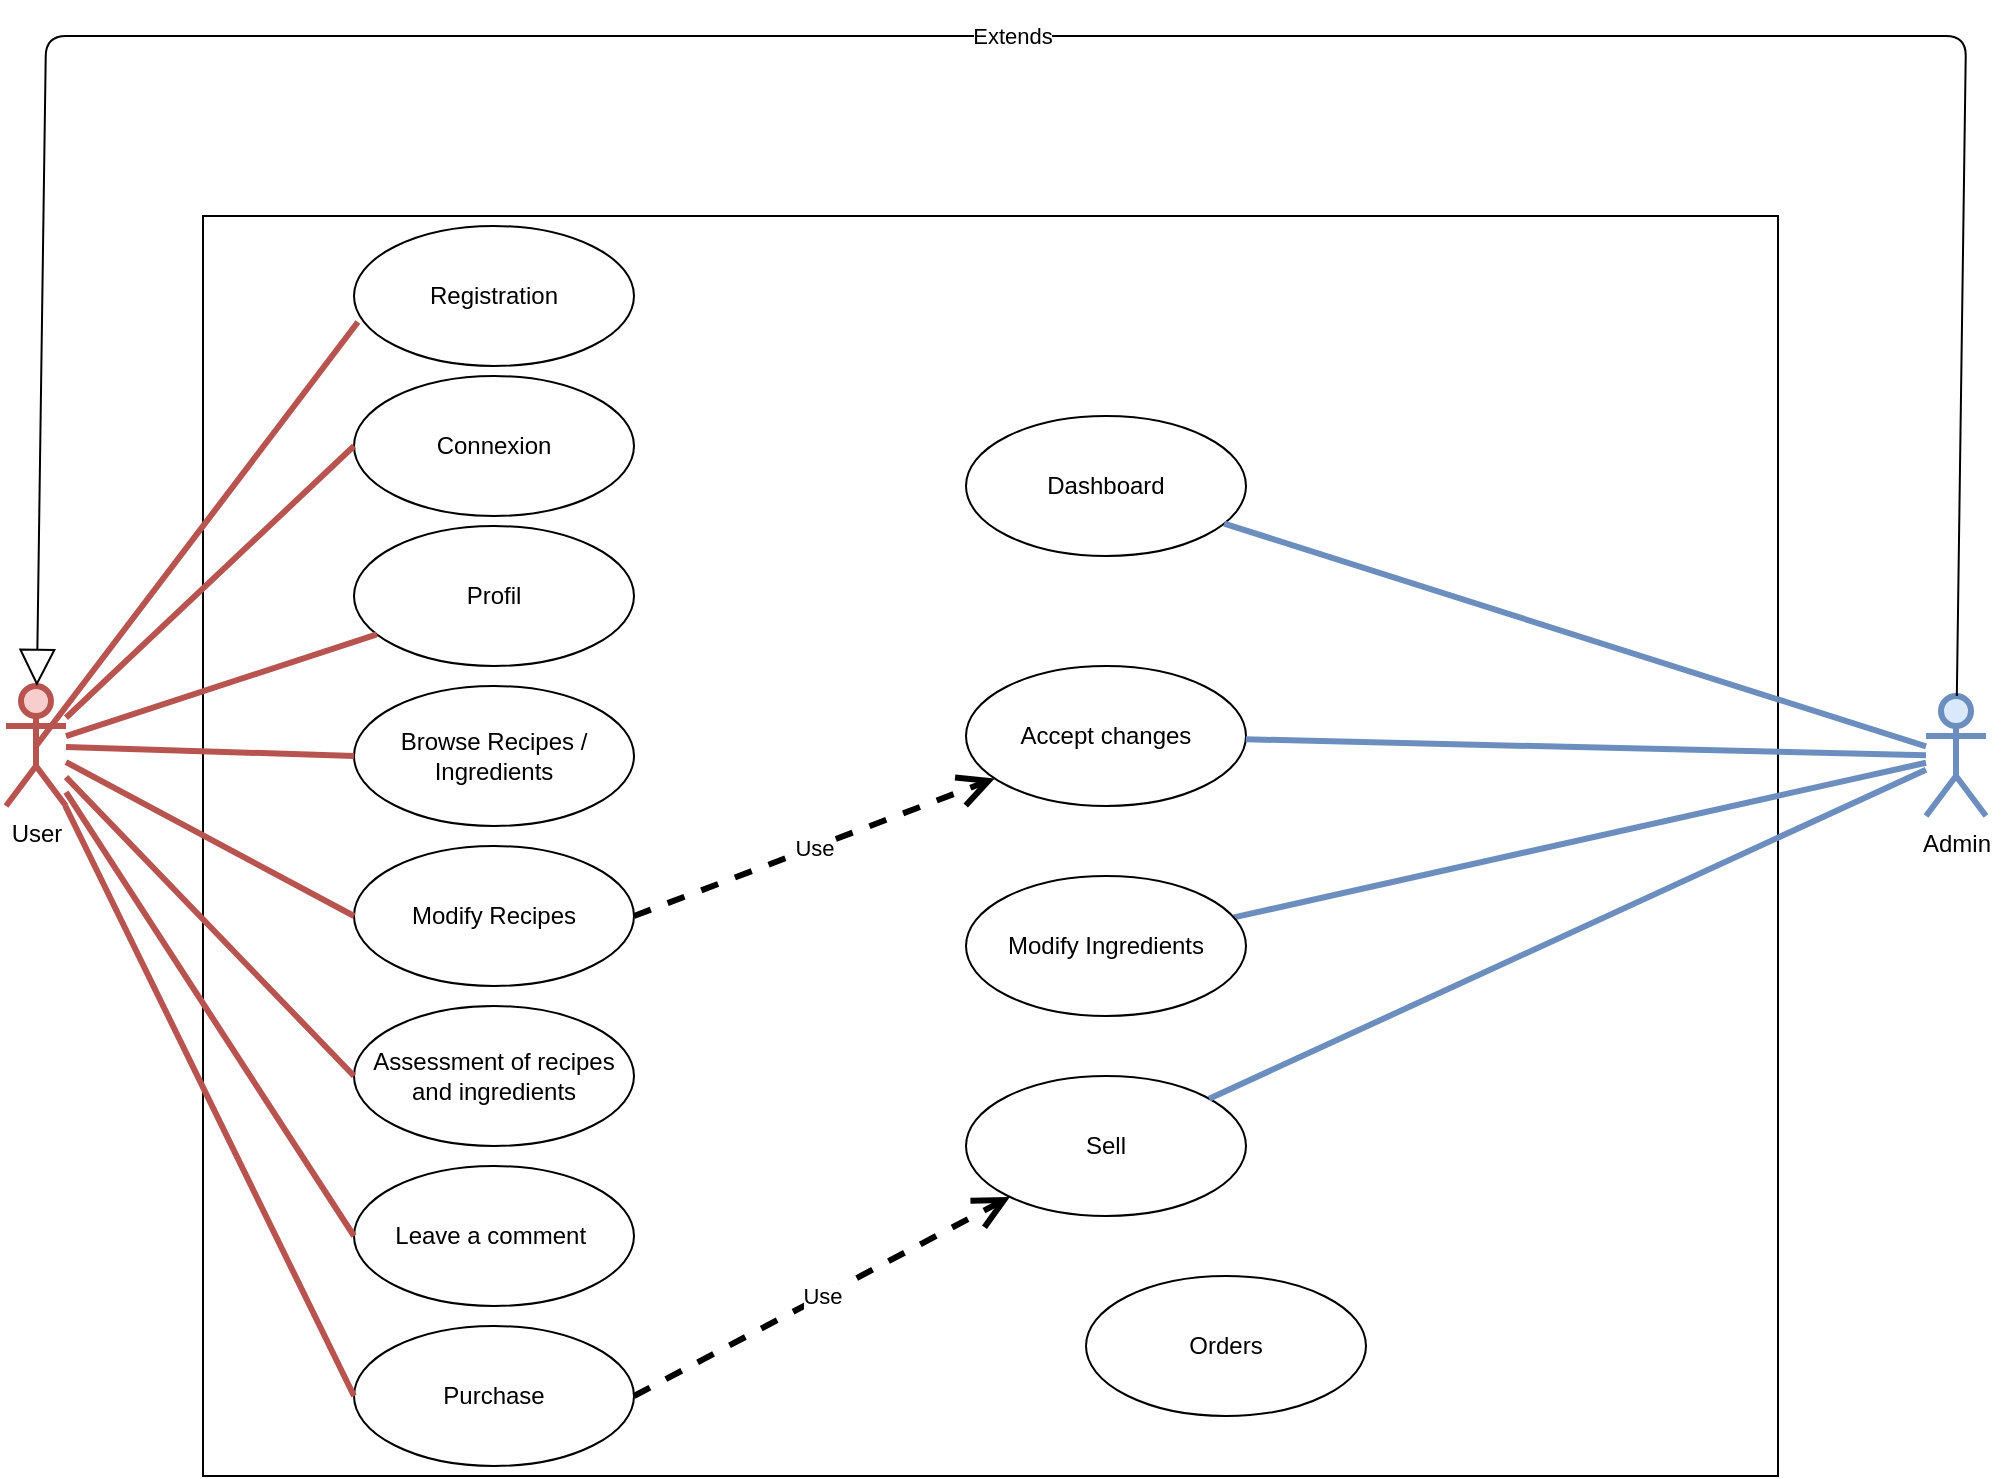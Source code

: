 <mxfile version="13.7.9" type="device" pages="5"><diagram id="nB75s28uPtSiAMNYwEJt" name="Use case"><mxGraphModel dx="1326" dy="806" grid="1" gridSize="10" guides="1" tooltips="1" connect="1" arrows="1" fold="1" page="1" pageScale="1" pageWidth="827" pageHeight="1169" math="0" shadow="0"><root><mxCell id="0"/><mxCell id="1" parent="0"/><mxCell id="NMpkuqF241KfNc8jYb_x-2" value="" style="whiteSpace=wrap;html=1;fillColor=none;aspect=fixed;" parent="1" vertex="1"><mxGeometry x="268.5" y="200" width="787.5" height="630" as="geometry"/></mxCell><mxCell id="NMpkuqF241KfNc8jYb_x-3" value="User" style="shape=umlActor;verticalLabelPosition=bottom;verticalAlign=top;html=1;outlineConnect=0;fillColor=#f8cecc;strokeColor=#b85450;strokeWidth=3;" parent="1" vertex="1"><mxGeometry x="170" y="435" width="30" height="60" as="geometry"/></mxCell><mxCell id="NMpkuqF241KfNc8jYb_x-4" value="Admin" style="shape=umlActor;verticalLabelPosition=bottom;verticalAlign=top;html=1;outlineConnect=0;fillColor=#dae8fc;strokeColor=#6c8ebf;strokeWidth=3;" parent="1" vertex="1"><mxGeometry x="1130" y="440" width="30" height="60" as="geometry"/></mxCell><mxCell id="NMpkuqF241KfNc8jYb_x-6" value="Browse Recipes / Ingredients" style="ellipse;whiteSpace=wrap;html=1;fillColor=none;" parent="1" vertex="1"><mxGeometry x="344" y="435" width="140" height="70" as="geometry"/></mxCell><mxCell id="NMpkuqF241KfNc8jYb_x-8" value="Modify Recipes" style="ellipse;whiteSpace=wrap;html=1;fillColor=none;" parent="1" vertex="1"><mxGeometry x="344" y="515" width="140" height="70" as="geometry"/></mxCell><mxCell id="NMpkuqF241KfNc8jYb_x-13" value="Purchase" style="ellipse;whiteSpace=wrap;html=1;fillColor=none;" parent="1" vertex="1"><mxGeometry x="344" y="755" width="140" height="70" as="geometry"/></mxCell><mxCell id="NMpkuqF241KfNc8jYb_x-14" value="Sell" style="ellipse;whiteSpace=wrap;html=1;fillColor=none;" parent="1" vertex="1"><mxGeometry x="650" y="630" width="140" height="70" as="geometry"/></mxCell><mxCell id="NMpkuqF241KfNc8jYb_x-15" value="" style="endArrow=none;html=1;entryX=0;entryY=0.5;entryDx=0;entryDy=0;fillColor=#f8cecc;strokeColor=#b85450;strokeWidth=3;" parent="1" source="NMpkuqF241KfNc8jYb_x-3" target="NMpkuqF241KfNc8jYb_x-6" edge="1"><mxGeometry width="50" height="50" relative="1" as="geometry"><mxPoint x="590" y="440" as="sourcePoint"/><mxPoint x="640" y="390" as="targetPoint"/></mxGeometry></mxCell><mxCell id="NMpkuqF241KfNc8jYb_x-16" value="" style="endArrow=none;html=1;fillColor=#f8cecc;strokeColor=#b85450;strokeWidth=3;entryX=0;entryY=0.5;entryDx=0;entryDy=0;" parent="1" source="NMpkuqF241KfNc8jYb_x-3" target="NMpkuqF241KfNc8jYb_x-8" edge="1"><mxGeometry width="50" height="50" relative="1" as="geometry"><mxPoint x="210" y="329.8" as="sourcePoint"/><mxPoint x="320" y="255" as="targetPoint"/></mxGeometry></mxCell><mxCell id="NMpkuqF241KfNc8jYb_x-17" value="" style="endArrow=none;html=1;fillColor=#f8cecc;strokeColor=#b85450;strokeWidth=3;entryX=0;entryY=0.5;entryDx=0;entryDy=0;" parent="1" source="NMpkuqF241KfNc8jYb_x-3" target="NMpkuqF241KfNc8jYb_x-13" edge="1"><mxGeometry width="50" height="50" relative="1" as="geometry"><mxPoint x="210" y="330" as="sourcePoint"/><mxPoint x="322.554" y="345.632" as="targetPoint"/></mxGeometry></mxCell><mxCell id="NMpkuqF241KfNc8jYb_x-18" value="" style="endArrow=none;html=1;fillColor=#dae8fc;strokeColor=#6c8ebf;strokeWidth=3;" parent="1" source="NMpkuqF241KfNc8jYb_x-4" target="NMpkuqF241KfNc8jYb_x-14" edge="1"><mxGeometry width="50" height="50" relative="1" as="geometry"><mxPoint x="250" y="600" as="sourcePoint"/><mxPoint x="380" y="465" as="targetPoint"/></mxGeometry></mxCell><mxCell id="NMpkuqF241KfNc8jYb_x-19" value="" style="endArrow=none;html=1;fillColor=#dae8fc;strokeColor=#6c8ebf;strokeWidth=3;" parent="1" source="NMpkuqF241KfNc8jYb_x-4" target="3smu42XNTRJA7kJnEUR9-7" edge="1"><mxGeometry width="50" height="50" relative="1" as="geometry"><mxPoint x="920" y="350" as="sourcePoint"/><mxPoint x="760" y="465" as="targetPoint"/></mxGeometry></mxCell><mxCell id="NMpkuqF241KfNc8jYb_x-22" value="Use" style="endArrow=open;endSize=12;dashed=1;html=1;strokeWidth=3;exitX=1;exitY=0.5;exitDx=0;exitDy=0;" parent="1" source="NMpkuqF241KfNc8jYb_x-13" target="NMpkuqF241KfNc8jYb_x-14" edge="1"><mxGeometry width="160" relative="1" as="geometry"><mxPoint x="530" y="410" as="sourcePoint"/><mxPoint x="690" y="410" as="targetPoint"/></mxGeometry></mxCell><mxCell id="3smu42XNTRJA7kJnEUR9-3" value="Accept changes" style="ellipse;whiteSpace=wrap;html=1;fillColor=none;" parent="1" vertex="1"><mxGeometry x="650" y="425" width="140" height="70" as="geometry"/></mxCell><mxCell id="3smu42XNTRJA7kJnEUR9-6" value="Use" style="endArrow=open;endSize=12;dashed=1;html=1;strokeWidth=3;exitX=1;exitY=0.5;exitDx=0;exitDy=0;" parent="1" source="NMpkuqF241KfNc8jYb_x-8" target="3smu42XNTRJA7kJnEUR9-3" edge="1"><mxGeometry width="160" relative="1" as="geometry"><mxPoint x="600" y="490" as="sourcePoint"/><mxPoint x="600" y="550" as="targetPoint"/></mxGeometry></mxCell><mxCell id="3smu42XNTRJA7kJnEUR9-7" value="Modify Ingredients" style="ellipse;whiteSpace=wrap;html=1;fillColor=none;" parent="1" vertex="1"><mxGeometry x="650" y="530" width="140" height="70" as="geometry"/></mxCell><mxCell id="3smu42XNTRJA7kJnEUR9-10" value="Extends" style="endArrow=block;endSize=16;endFill=0;html=1;" parent="1" source="NMpkuqF241KfNc8jYb_x-4" target="NMpkuqF241KfNc8jYb_x-3" edge="1"><mxGeometry width="160" relative="1" as="geometry"><mxPoint x="150" y="440" as="sourcePoint"/><mxPoint x="310" y="440" as="targetPoint"/><Array as="points"><mxPoint x="1150" y="110"/><mxPoint x="190" y="110"/></Array></mxGeometry></mxCell><mxCell id="3smu42XNTRJA7kJnEUR9-11" value="" style="endArrow=none;html=1;fillColor=#dae8fc;strokeColor=#6c8ebf;strokeWidth=3;" parent="1" source="NMpkuqF241KfNc8jYb_x-4" target="3smu42XNTRJA7kJnEUR9-3" edge="1"><mxGeometry width="50" height="50" relative="1" as="geometry"><mxPoint x="928.5" y="124.668" as="sourcePoint"/><mxPoint x="620.306" y="631.505" as="targetPoint"/></mxGeometry></mxCell><mxCell id="7vbooddy3MAEbTcIOGP5-2" value="Assessment of recipes and ingredients " style="ellipse;whiteSpace=wrap;html=1;fillColor=none;" parent="1" vertex="1"><mxGeometry x="344" y="595" width="140" height="70" as="geometry"/></mxCell><mxCell id="7vbooddy3MAEbTcIOGP5-3" value="" style="endArrow=none;html=1;fillColor=#f8cecc;strokeColor=#b85450;strokeWidth=3;entryX=0;entryY=0.5;entryDx=0;entryDy=0;" parent="1" source="NMpkuqF241KfNc8jYb_x-3" target="7vbooddy3MAEbTcIOGP5-2" edge="1"><mxGeometry width="50" height="50" relative="1" as="geometry"><mxPoint x="210" y="340" as="sourcePoint"/><mxPoint x="360.0" y="340" as="targetPoint"/></mxGeometry></mxCell><mxCell id="7vbooddy3MAEbTcIOGP5-4" value="Dashboard" style="ellipse;whiteSpace=wrap;html=1;fillColor=none;" parent="1" vertex="1"><mxGeometry x="650" y="300" width="140" height="70" as="geometry"/></mxCell><mxCell id="7vbooddy3MAEbTcIOGP5-5" value="" style="endArrow=none;html=1;fillColor=#dae8fc;strokeColor=#6c8ebf;strokeWidth=3;" parent="1" source="NMpkuqF241KfNc8jYb_x-4" target="7vbooddy3MAEbTcIOGP5-4" edge="1"><mxGeometry width="50" height="50" relative="1" as="geometry"><mxPoint x="1000" y="302.105" as="sourcePoint"/><mxPoint x="797.39" y="330.532" as="targetPoint"/></mxGeometry></mxCell><mxCell id="7vbooddy3MAEbTcIOGP5-7" value="Leave a comment&amp;nbsp;" style="ellipse;whiteSpace=wrap;html=1;fillColor=none;" parent="1" vertex="1"><mxGeometry x="344" y="675" width="140" height="70" as="geometry"/></mxCell><mxCell id="7vbooddy3MAEbTcIOGP5-9" value="" style="endArrow=none;html=1;fillColor=#f8cecc;strokeColor=#b85450;strokeWidth=3;entryX=0;entryY=0.5;entryDx=0;entryDy=0;" parent="1" source="NMpkuqF241KfNc8jYb_x-3" target="7vbooddy3MAEbTcIOGP5-7" edge="1"><mxGeometry width="50" height="50" relative="1" as="geometry"><mxPoint x="210" y="345.425" as="sourcePoint"/><mxPoint x="373.29" y="404.482" as="targetPoint"/></mxGeometry></mxCell><mxCell id="b70uk_OlMwa_15OZNVhJ-1" value="Connexion" style="ellipse;whiteSpace=wrap;html=1;fillColor=none;" parent="1" vertex="1"><mxGeometry x="344" y="280" width="140" height="70" as="geometry"/></mxCell><mxCell id="b70uk_OlMwa_15OZNVhJ-2" value="" style="endArrow=none;html=1;entryX=0;entryY=0.5;entryDx=0;entryDy=0;fillColor=#f8cecc;strokeColor=#b85450;strokeWidth=3;" parent="1" source="NMpkuqF241KfNc8jYb_x-3" target="b70uk_OlMwa_15OZNVhJ-1" edge="1"><mxGeometry width="50" height="50" relative="1" as="geometry"><mxPoint x="210" y="339.091" as="sourcePoint"/><mxPoint x="360.0" y="330" as="targetPoint"/></mxGeometry></mxCell><mxCell id="b70uk_OlMwa_15OZNVhJ-3" value="Profil" style="ellipse;whiteSpace=wrap;html=1;fillColor=none;" parent="1" vertex="1"><mxGeometry x="344" y="355" width="140" height="70" as="geometry"/></mxCell><mxCell id="b70uk_OlMwa_15OZNVhJ-4" value="" style="endArrow=none;html=1;fillColor=#f8cecc;strokeColor=#b85450;strokeWidth=3;" parent="1" source="NMpkuqF241KfNc8jYb_x-3" target="b70uk_OlMwa_15OZNVhJ-3" edge="1"><mxGeometry width="50" height="50" relative="1" as="geometry"><mxPoint x="210" y="335.79" as="sourcePoint"/><mxPoint x="533.5" y="245" as="targetPoint"/></mxGeometry></mxCell><mxCell id="IYgs4w70WBPnK4rLqsED-4" value="Registration" style="ellipse;whiteSpace=wrap;html=1;fillColor=none;" parent="1" vertex="1"><mxGeometry x="344" y="205" width="140" height="70" as="geometry"/></mxCell><mxCell id="IYgs4w70WBPnK4rLqsED-5" value="" style="endArrow=none;html=1;fillColor=#f8cecc;strokeColor=#b85450;strokeWidth=3;exitX=0.5;exitY=0.5;exitDx=0;exitDy=0;exitPerimeter=0;entryX=0.014;entryY=0.686;entryDx=0;entryDy=0;entryPerimeter=0;" parent="1" source="NMpkuqF241KfNc8jYb_x-3" target="IYgs4w70WBPnK4rLqsED-4" edge="1"><mxGeometry width="50" height="50" relative="1" as="geometry"><mxPoint x="210" y="338.714" as="sourcePoint"/><mxPoint x="370" y="325" as="targetPoint"/></mxGeometry></mxCell><mxCell id="geM-SqA3cdtqqz-MrQI2-1" value="Orders" style="ellipse;whiteSpace=wrap;html=1;fillColor=none;" parent="1" vertex="1"><mxGeometry x="710" y="730" width="140" height="70" as="geometry"/></mxCell></root></mxGraphModel></diagram><diagram id="zdKqT12spDE7TpOhFFEI" name="Diagramme de séquence"><mxGraphModel dx="1673" dy="967" grid="1" gridSize="10" guides="1" tooltips="1" connect="1" arrows="1" fold="1" page="1" pageScale="1" pageWidth="827" pageHeight="1169" math="0" shadow="0"><root><mxCell id="goICkPWLJAqhpsT-8DWB-0"/><mxCell id="goICkPWLJAqhpsT-8DWB-1" parent="goICkPWLJAqhpsT-8DWB-0"/><mxCell id="xcX2B3fQHyBFf1jSYPkQ-10" value="Buy ingredients (via ingredients)" style="text;strokeColor=none;fillColor=none;html=1;fontSize=24;fontStyle=1;verticalAlign=middle;align=center;" parent="goICkPWLJAqhpsT-8DWB-1" vertex="1"><mxGeometry x="140" y="10" width="100" height="40" as="geometry"/></mxCell><mxCell id="hEEkR6EAz3ejT12JMH_--37" value="" style="group" parent="goICkPWLJAqhpsT-8DWB-1" vertex="1" connectable="0"><mxGeometry x="150" y="60" width="556" height="600" as="geometry"/></mxCell><mxCell id="xcX2B3fQHyBFf1jSYPkQ-5" value="" style="group" parent="hEEkR6EAz3ejT12JMH_--37" vertex="1" connectable="0"><mxGeometry x="20" y="20" width="100" height="550" as="geometry"/></mxCell><mxCell id="xcX2B3fQHyBFf1jSYPkQ-2" value="" style="shape=umlLifeline;participant=umlActor;perimeter=lifelinePerimeter;whiteSpace=wrap;html=1;container=1;collapsible=0;recursiveResize=0;verticalAlign=top;spacingTop=36;outlineConnect=0;" parent="xcX2B3fQHyBFf1jSYPkQ-5" vertex="1"><mxGeometry x="40" y="67.503" width="20" height="482.497" as="geometry"/></mxCell><mxCell id="xcX2B3fQHyBFf1jSYPkQ-3" value="Utilisateurs" style="text;strokeColor=none;fillColor=none;html=1;fontSize=20;fontStyle=1;verticalAlign=middle;align=center;" parent="xcX2B3fQHyBFf1jSYPkQ-5" vertex="1"><mxGeometry width="100" height="54.004" as="geometry"/></mxCell><mxCell id="FLOmURJSjCFx2GCnUZed-18" value="1. Browse ingredients/recipes" style="html=1;verticalAlign=bottom;endArrow=block;fontSize=20;" parent="hEEkR6EAz3ejT12JMH_--37" edge="1"><mxGeometry width="80" relative="1" as="geometry"><mxPoint x="70" y="180.0" as="sourcePoint"/><mxPoint x="479.5" y="180.0" as="targetPoint"/></mxGeometry></mxCell><mxCell id="FLOmURJSjCFx2GCnUZed-19" value="2. Add ingredients to cart" style="html=1;verticalAlign=bottom;endArrow=block;fontSize=20;" parent="hEEkR6EAz3ejT12JMH_--37" edge="1"><mxGeometry width="80" relative="1" as="geometry"><mxPoint x="70" y="220" as="sourcePoint"/><mxPoint x="479.5" y="220" as="targetPoint"/></mxGeometry></mxCell><mxCell id="FLOmURJSjCFx2GCnUZed-20" value="4. Show cart" style="html=1;verticalAlign=bottom;endArrow=block;fontSize=20;" parent="hEEkR6EAz3ejT12JMH_--37" edge="1"><mxGeometry width="80" relative="1" as="geometry"><mxPoint x="479.5" y="260" as="sourcePoint"/><mxPoint x="70" y="260" as="targetPoint"/></mxGeometry></mxCell><mxCell id="FLOmURJSjCFx2GCnUZed-23" value="5. Validate cart" style="html=1;verticalAlign=bottom;endArrow=block;fontSize=20;" parent="hEEkR6EAz3ejT12JMH_--37" edge="1"><mxGeometry width="80" relative="1" as="geometry"><mxPoint x="70" y="300" as="sourcePoint"/><mxPoint x="479.5" y="300" as="targetPoint"/></mxGeometry></mxCell><mxCell id="FLOmURJSjCFx2GCnUZed-24" value="6. Show personal informations" style="html=1;verticalAlign=bottom;endArrow=block;fontSize=20;" parent="hEEkR6EAz3ejT12JMH_--37" edge="1"><mxGeometry width="80" relative="1" as="geometry"><mxPoint x="479.5" y="340" as="sourcePoint"/><mxPoint x="70" y="340" as="targetPoint"/></mxGeometry></mxCell><mxCell id="FLOmURJSjCFx2GCnUZed-26" value="9. Show payment window" style="html=1;verticalAlign=bottom;endArrow=block;fontSize=20;" parent="hEEkR6EAz3ejT12JMH_--37" edge="1"><mxGeometry width="80" relative="1" as="geometry"><mxPoint x="479.5" y="420" as="sourcePoint"/><mxPoint x="70" y="420" as="targetPoint"/></mxGeometry></mxCell><mxCell id="FLOmURJSjCFx2GCnUZed-27" value="10. Type payment" style="html=1;verticalAlign=bottom;endArrow=block;fontSize=20;" parent="hEEkR6EAz3ejT12JMH_--37" edge="1"><mxGeometry width="80" relative="1" as="geometry"><mxPoint x="70" y="470" as="sourcePoint"/><mxPoint x="479.5" y="470" as="targetPoint"/></mxGeometry></mxCell><mxCell id="FLOmURJSjCFx2GCnUZed-28" value="12. Proceed to payment" style="html=1;verticalAlign=bottom;endArrow=block;fontSize=20;" parent="hEEkR6EAz3ejT12JMH_--37" edge="1"><mxGeometry width="80" relative="1" as="geometry"><mxPoint x="479.5" y="510" as="sourcePoint"/><mxPoint x="70" y="510" as="targetPoint"/></mxGeometry></mxCell><mxCell id="FLOmURJSjCFx2GCnUZed-31" value="13. Send mail" style="html=1;verticalAlign=bottom;endArrow=block;fontSize=20;" parent="hEEkR6EAz3ejT12JMH_--37" edge="1"><mxGeometry width="80" relative="1" as="geometry"><mxPoint x="479.5" y="550" as="sourcePoint"/><mxPoint x="70" y="550" as="targetPoint"/></mxGeometry></mxCell><mxCell id="xcX2B3fQHyBFf1jSYPkQ-1" value="" style="shape=umlLifeline;participant=umlEntity;perimeter=lifelinePerimeter;whiteSpace=wrap;html=1;container=1;collapsible=0;recursiveResize=0;verticalAlign=top;spacingTop=36;outlineConnect=0;" parent="hEEkR6EAz3ejT12JMH_--37" vertex="1"><mxGeometry x="460" y="80" width="40" height="500" as="geometry"/></mxCell><mxCell id="xcX2B3fQHyBFf1jSYPkQ-4" value="WEB" style="text;strokeColor=none;fillColor=none;html=1;fontSize=20;fontStyle=1;verticalAlign=middle;align=center;" parent="hEEkR6EAz3ejT12JMH_--37" vertex="1"><mxGeometry x="430" y="40" width="100" height="40" as="geometry"/></mxCell><mxCell id="FLOmURJSjCFx2GCnUZed-21" value="3.Verify datas" style="edgeStyle=orthogonalEdgeStyle;html=1;align=left;spacingLeft=2;endArrow=block;rounded=0;fontSize=20;" parent="hEEkR6EAz3ejT12JMH_--37" edge="1"><mxGeometry x="0.038" relative="1" as="geometry"><mxPoint x="479.324" y="220" as="sourcePoint"/><Array as="points"><mxPoint x="535" y="220"/><mxPoint x="535" y="260"/><mxPoint x="480" y="260"/></Array><mxPoint x="479.5" y="260" as="targetPoint"/><mxPoint as="offset"/></mxGeometry></mxCell><mxCell id="FLOmURJSjCFx2GCnUZed-25" value="7. Validate informations" style="html=1;verticalAlign=bottom;endArrow=block;fontSize=20;" parent="hEEkR6EAz3ejT12JMH_--37" edge="1"><mxGeometry width="80" relative="1" as="geometry"><mxPoint x="70" y="379" as="sourcePoint"/><mxPoint x="479.5" y="379" as="targetPoint"/></mxGeometry></mxCell><mxCell id="FLOmURJSjCFx2GCnUZed-29" value="11.Verify datas" style="edgeStyle=orthogonalEdgeStyle;html=1;align=left;spacingLeft=2;endArrow=block;rounded=0;fontSize=20;" parent="hEEkR6EAz3ejT12JMH_--37" edge="1"><mxGeometry x="0.038" relative="1" as="geometry"><mxPoint x="480" y="470" as="sourcePoint"/><Array as="points"><mxPoint x="535.5" y="470"/><mxPoint x="535.5" y="510"/><mxPoint x="480.5" y="510"/></Array><mxPoint x="480" y="510" as="targetPoint"/><mxPoint as="offset"/></mxGeometry></mxCell><mxCell id="FLOmURJSjCFx2GCnUZed-30" value="8.Verify datas" style="edgeStyle=orthogonalEdgeStyle;html=1;align=left;spacingLeft=2;endArrow=block;rounded=0;fontSize=20;" parent="hEEkR6EAz3ejT12JMH_--37" edge="1"><mxGeometry x="0.038" relative="1" as="geometry"><mxPoint x="480" y="380" as="sourcePoint"/><Array as="points"><mxPoint x="535.5" y="380"/><mxPoint x="535.5" y="420"/><mxPoint x="480.5" y="420"/></Array><mxPoint x="480" y="420" as="targetPoint"/><mxPoint as="offset"/></mxGeometry></mxCell><mxCell id="hEEkR6EAz3ejT12JMH_--41" value="" style="group" parent="goICkPWLJAqhpsT-8DWB-1" vertex="1" connectable="0"><mxGeometry x="110" y="2160" width="610" height="390" as="geometry"/></mxCell><mxCell id="ZFteUtqCDpAA60GejKGG-17" value="" style="shape=umlLifeline;participant=umlEntity;perimeter=lifelinePerimeter;whiteSpace=wrap;html=1;container=0;collapsible=0;recursiveResize=0;verticalAlign=top;spacingTop=36;outlineConnect=0;" parent="hEEkR6EAz3ejT12JMH_--41" vertex="1"><mxGeometry x="520" y="130" width="40" height="240" as="geometry"/></mxCell><mxCell id="ZFteUtqCDpAA60GejKGG-18" value="WEB" style="text;strokeColor=none;fillColor=none;html=1;fontSize=20;fontStyle=1;verticalAlign=middle;align=center;container=0;" parent="hEEkR6EAz3ejT12JMH_--41" vertex="1"><mxGeometry x="490" y="70" width="100" height="40" as="geometry"/></mxCell><mxCell id="ZFteUtqCDpAA60GejKGG-24" value="1. Select 'Recipe' or 'Ingredient'" style="html=1;verticalAlign=bottom;endArrow=block;fontSize=20;" parent="hEEkR6EAz3ejT12JMH_--41" edge="1"><mxGeometry width="80" relative="1" as="geometry"><mxPoint x="130" y="220" as="sourcePoint"/><mxPoint x="539.5" y="220" as="targetPoint"/></mxGeometry></mxCell><mxCell id="ZFteUtqCDpAA60GejKGG-33" value="2. Show 'Recipe' or 'Ingredient'" style="html=1;verticalAlign=bottom;endArrow=block;fontSize=20;" parent="hEEkR6EAz3ejT12JMH_--41" edge="1"><mxGeometry width="80" relative="1" as="geometry"><mxPoint x="539.5" y="260" as="sourcePoint"/><mxPoint x="130" y="260" as="targetPoint"/></mxGeometry></mxCell><mxCell id="ZFteUtqCDpAA60GejKGG-34" value="3. Select one 'Recipe' or 'Ingredient'" style="html=1;verticalAlign=bottom;endArrow=block;fontSize=20;" parent="hEEkR6EAz3ejT12JMH_--41" edge="1"><mxGeometry width="80" relative="1" as="geometry"><mxPoint x="130" y="300" as="sourcePoint"/><mxPoint x="539.5" y="300" as="targetPoint"/></mxGeometry></mxCell><mxCell id="ZFteUtqCDpAA60GejKGG-35" value="4. Show 'Recipe' or 'Ingredient' details" style="html=1;verticalAlign=bottom;endArrow=block;fontSize=20;" parent="hEEkR6EAz3ejT12JMH_--41" edge="1"><mxGeometry width="80" relative="1" as="geometry"><mxPoint x="539.5" y="344.29" as="sourcePoint"/><mxPoint x="130" y="344.29" as="targetPoint"/></mxGeometry></mxCell><mxCell id="ZFteUtqCDpAA60GejKGG-31" value="" style="shape=umlLifeline;participant=umlActor;perimeter=lifelinePerimeter;whiteSpace=wrap;html=1;container=0;collapsible=0;recursiveResize=0;verticalAlign=top;spacingTop=36;outlineConnect=0;" parent="hEEkR6EAz3ejT12JMH_--41" vertex="1"><mxGeometry x="120" y="137.14" width="20" height="232.86" as="geometry"/></mxCell><mxCell id="ZFteUtqCDpAA60GejKGG-32" value="Utilisateurs" style="text;strokeColor=none;fillColor=none;html=1;fontSize=20;fontStyle=1;verticalAlign=middle;align=center;container=0;" parent="hEEkR6EAz3ejT12JMH_--41" vertex="1"><mxGeometry x="80" y="50" width="100" height="69.714" as="geometry"/></mxCell><mxCell id="hEEkR6EAz3ejT12JMH_--42" value="" style="group" parent="goICkPWLJAqhpsT-8DWB-1" vertex="1" connectable="0"><mxGeometry x="160" y="3280" width="520" height="352" as="geometry"/></mxCell><mxCell id="ZFteUtqCDpAA60GejKGG-71" value="" style="shape=umlLifeline;participant=umlActor;perimeter=lifelinePerimeter;whiteSpace=wrap;html=1;container=1;collapsible=0;recursiveResize=0;verticalAlign=top;spacingTop=36;outlineConnect=0;" parent="hEEkR6EAz3ejT12JMH_--42" vertex="1"><mxGeometry x="50" y="127.14" width="20" height="214.86" as="geometry"/></mxCell><mxCell id="ZFteUtqCDpAA60GejKGG-72" value="Utilisateurs" style="text;strokeColor=none;fillColor=none;html=1;fontSize=20;fontStyle=1;verticalAlign=middle;align=center;" parent="hEEkR6EAz3ejT12JMH_--42" vertex="1"><mxGeometry x="10" y="40" width="100" height="69.714" as="geometry"/></mxCell><mxCell id="ZFteUtqCDpAA60GejKGG-85" value="1. Go to &quot;Profile&quot;" style="html=1;verticalAlign=bottom;endArrow=block;fontSize=20;" parent="hEEkR6EAz3ejT12JMH_--42" edge="1"><mxGeometry width="80" relative="1" as="geometry"><mxPoint x="60.0" y="192" as="sourcePoint"/><mxPoint x="469.5" y="192" as="targetPoint"/></mxGeometry></mxCell><mxCell id="ZFteUtqCDpAA60GejKGG-86" value="2. Show &quot;Profile&quot;" style="html=1;verticalAlign=bottom;endArrow=block;fontSize=20;" parent="hEEkR6EAz3ejT12JMH_--42" edge="1"><mxGeometry width="80" relative="1" as="geometry"><mxPoint x="469.5" y="232" as="sourcePoint"/><mxPoint x="60.0" y="232" as="targetPoint"/></mxGeometry></mxCell><mxCell id="ZFteUtqCDpAA60GejKGG-94" value="3. Modify personal information" style="html=1;verticalAlign=bottom;endArrow=block;fontSize=20;" parent="hEEkR6EAz3ejT12JMH_--42" edge="1"><mxGeometry width="80" relative="1" as="geometry"><mxPoint x="60.0" y="271.29" as="sourcePoint"/><mxPoint x="469.5" y="271.29" as="targetPoint"/></mxGeometry></mxCell><mxCell id="ZFteUtqCDpAA60GejKGG-74" value="" style="shape=umlLifeline;participant=umlEntity;perimeter=lifelinePerimeter;whiteSpace=wrap;html=1;container=1;collapsible=0;recursiveResize=0;verticalAlign=top;spacingTop=36;outlineConnect=0;" parent="hEEkR6EAz3ejT12JMH_--42" vertex="1"><mxGeometry x="450" y="100" width="40" height="252" as="geometry"/></mxCell><mxCell id="ZFteUtqCDpAA60GejKGG-75" value="WEB" style="text;strokeColor=none;fillColor=none;html=1;fontSize=20;fontStyle=1;verticalAlign=middle;align=center;" parent="hEEkR6EAz3ejT12JMH_--42" vertex="1"><mxGeometry x="420" y="60" width="100" height="40" as="geometry"/></mxCell><mxCell id="ZFteUtqCDpAA60GejKGG-95" value="4.Verify datas" style="edgeStyle=orthogonalEdgeStyle;html=1;align=left;spacingLeft=2;endArrow=block;rounded=0;fontSize=20;" parent="hEEkR6EAz3ejT12JMH_--42" edge="1"><mxGeometry x="0.038" relative="1" as="geometry"><mxPoint x="469.071" y="272.0" as="sourcePoint"/><Array as="points"><mxPoint x="520" y="272"/><mxPoint x="520" y="312"/></Array><mxPoint x="469.071" y="312.0" as="targetPoint"/><mxPoint as="offset"/></mxGeometry></mxCell><mxCell id="ZFteUtqCDpAA60GejKGG-96" value="5. Validate changes" style="html=1;verticalAlign=bottom;endArrow=block;fontSize=20;" parent="hEEkR6EAz3ejT12JMH_--42" edge="1"><mxGeometry width="80" relative="1" as="geometry"><mxPoint x="469.5" y="312" as="sourcePoint"/><mxPoint x="60.0" y="312" as="targetPoint"/></mxGeometry></mxCell><mxCell id="hEEkR6EAz3ejT12JMH_--43" value="" style="group" parent="goICkPWLJAqhpsT-8DWB-1" vertex="1" connectable="0"><mxGeometry x="144" y="3660" width="540" height="320" as="geometry"/></mxCell><mxCell id="hEEkR6EAz3ejT12JMH_--17" value="WEB" style="text;strokeColor=none;fillColor=none;html=1;fontSize=20;fontStyle=1;verticalAlign=middle;align=center;container=0;" parent="hEEkR6EAz3ejT12JMH_--43" vertex="1"><mxGeometry x="440" y="60" width="100" height="40" as="geometry"/></mxCell><mxCell id="hEEkR6EAz3ejT12JMH_--18" value="3.Verify datas" style="edgeStyle=orthogonalEdgeStyle;html=1;align=left;spacingLeft=2;endArrow=block;rounded=0;fontSize=20;" parent="hEEkR6EAz3ejT12JMH_--43" edge="1"><mxGeometry x="0.038" relative="1" as="geometry"><mxPoint x="484.94" y="250" as="sourcePoint"/><Array as="points"><mxPoint x="530" y="250"/><mxPoint x="530" y="290"/></Array><mxPoint x="488.5" y="290" as="targetPoint"/><mxPoint as="offset"/></mxGeometry></mxCell><mxCell id="hEEkR6EAz3ejT12JMH_--20" value="1.Show connexion window" style="html=1;verticalAlign=bottom;endArrow=block;fontSize=20;" parent="hEEkR6EAz3ejT12JMH_--43" edge="1"><mxGeometry width="80" relative="1" as="geometry"><mxPoint x="489.5" y="208.82" as="sourcePoint"/><mxPoint x="80" y="208.82" as="targetPoint"/></mxGeometry></mxCell><mxCell id="hEEkR6EAz3ejT12JMH_--21" value="2.Type datas" style="html=1;verticalAlign=bottom;endArrow=block;fontSize=20;" parent="hEEkR6EAz3ejT12JMH_--43" edge="1"><mxGeometry width="80" relative="1" as="geometry"><mxPoint x="80" y="248.82" as="sourcePoint"/><mxPoint x="489.5" y="248.82" as="targetPoint"/></mxGeometry></mxCell><mxCell id="hEEkR6EAz3ejT12JMH_--22" value="4.Validate datas" style="html=1;verticalAlign=bottom;endArrow=block;fontSize=20;" parent="hEEkR6EAz3ejT12JMH_--43" edge="1"><mxGeometry width="80" relative="1" as="geometry"><mxPoint x="489.5" y="290" as="sourcePoint"/><mxPoint x="80" y="290" as="targetPoint"/></mxGeometry></mxCell><mxCell id="hEEkR6EAz3ejT12JMH_--25" value="Utilisateurs" style="text;strokeColor=none;fillColor=none;html=1;fontSize=20;fontStyle=1;verticalAlign=middle;align=center;container=0;" parent="hEEkR6EAz3ejT12JMH_--43" vertex="1"><mxGeometry x="30" y="40" width="100" height="69.714" as="geometry"/></mxCell><mxCell id="hEEkR6EAz3ejT12JMH_--27" value="" style="shape=umlLifeline;participant=umlEntity;perimeter=lifelinePerimeter;whiteSpace=wrap;html=1;container=1;collapsible=0;recursiveResize=0;verticalAlign=top;spacingTop=36;outlineConnect=0;" parent="hEEkR6EAz3ejT12JMH_--43" vertex="1"><mxGeometry x="470" y="120" width="40" height="200" as="geometry"/></mxCell><mxCell id="hEEkR6EAz3ejT12JMH_--28" value="" style="shape=umlLifeline;participant=umlActor;perimeter=lifelinePerimeter;whiteSpace=wrap;html=1;container=1;collapsible=0;recursiveResize=0;verticalAlign=top;spacingTop=36;outlineConnect=0;" parent="hEEkR6EAz3ejT12JMH_--43" vertex="1"><mxGeometry x="70" y="120" width="20" height="200" as="geometry"/></mxCell><mxCell id="kWW9C-hVlIiHArY5RdD_-24" value="" style="shape=umlLifeline;participant=umlEntity;perimeter=lifelinePerimeter;whiteSpace=wrap;html=1;container=0;collapsible=0;recursiveResize=0;verticalAlign=top;spacingTop=36;outlineConnect=0;" parent="goICkPWLJAqhpsT-8DWB-1" vertex="1"><mxGeometry x="590" y="1310" width="40" height="310" as="geometry"/></mxCell><mxCell id="kWW9C-hVlIiHArY5RdD_-25" value="WEB" style="text;strokeColor=none;fillColor=none;html=1;fontSize=20;fontStyle=1;verticalAlign=middle;align=center;container=0;" parent="goICkPWLJAqhpsT-8DWB-1" vertex="1"><mxGeometry x="560" y="1270" width="100" height="40" as="geometry"/></mxCell><mxCell id="kWW9C-hVlIiHArY5RdD_-33" value="" style="shape=umlLifeline;participant=umlActor;perimeter=lifelinePerimeter;whiteSpace=wrap;html=1;container=0;collapsible=0;recursiveResize=0;verticalAlign=top;spacingTop=36;outlineConnect=0;" parent="goICkPWLJAqhpsT-8DWB-1" vertex="1"><mxGeometry x="190" y="1337.14" width="20" height="292.86" as="geometry"/></mxCell><mxCell id="kWW9C-hVlIiHArY5RdD_-34" value="Admin" style="text;strokeColor=none;fillColor=none;html=1;fontSize=20;fontStyle=1;verticalAlign=middle;align=center;container=0;" parent="goICkPWLJAqhpsT-8DWB-1" vertex="1"><mxGeometry x="150" y="1250" width="100" height="69.714" as="geometry"/></mxCell><mxCell id="kWW9C-hVlIiHArY5RdD_-47" value="Edit recipes/Ingredients (Desktop)" style="text;strokeColor=none;fillColor=none;html=1;fontSize=24;fontStyle=1;verticalAlign=middle;align=center;container=0;" parent="goICkPWLJAqhpsT-8DWB-1" vertex="1"><mxGeometry x="150" y="1200" width="100" height="40" as="geometry"/></mxCell><mxCell id="FLOmURJSjCFx2GCnUZed-33" value="" style="shape=umlLifeline;participant=umlActor;perimeter=lifelinePerimeter;whiteSpace=wrap;html=1;container=0;collapsible=0;recursiveResize=0;verticalAlign=top;spacingTop=36;outlineConnect=0;" parent="goICkPWLJAqhpsT-8DWB-1" vertex="1"><mxGeometry x="200" y="837.14" width="20" height="292.86" as="geometry"/></mxCell><mxCell id="kWW9C-hVlIiHArY5RdD_-49" value="1. Go to &quot;Recipes&quot; / &quot;Ingredients&quot;" style="html=1;verticalAlign=bottom;endArrow=block;fontSize=20;" parent="goICkPWLJAqhpsT-8DWB-1" edge="1"><mxGeometry width="80" relative="1" as="geometry"><mxPoint x="200" y="1400" as="sourcePoint"/><mxPoint x="609.5" y="1400" as="targetPoint"/></mxGeometry></mxCell><mxCell id="Or8h5juuMdlCSbsHlPkc-1" value="2. Show &quot;Recipes&quot; / &quot;Ingredients&quot;" style="html=1;verticalAlign=bottom;endArrow=block;fontSize=20;" parent="goICkPWLJAqhpsT-8DWB-1" edge="1"><mxGeometry width="80" relative="1" as="geometry"><mxPoint x="607.5" y="1440" as="sourcePoint"/><mxPoint x="198" y="1440" as="targetPoint"/></mxGeometry></mxCell><mxCell id="Or8h5juuMdlCSbsHlPkc-2" value="3. Select one &quot;Recipes&quot; / &quot;Ingredients&quot;" style="html=1;verticalAlign=bottom;endArrow=block;fontSize=20;" parent="goICkPWLJAqhpsT-8DWB-1" edge="1"><mxGeometry width="80" relative="1" as="geometry"><mxPoint x="200" y="1482.86" as="sourcePoint"/><mxPoint x="609.5" y="1482.86" as="targetPoint"/></mxGeometry></mxCell><mxCell id="Or8h5juuMdlCSbsHlPkc-3" value="4. Show one &quot;Recipes&quot; / &quot;Ingredients&quot;" style="html=1;verticalAlign=bottom;endArrow=block;fontSize=20;" parent="goICkPWLJAqhpsT-8DWB-1" edge="1"><mxGeometry width="80" relative="1" as="geometry"><mxPoint x="609.5" y="1530.0" as="sourcePoint"/><mxPoint x="200" y="1530.0" as="targetPoint"/></mxGeometry></mxCell><mxCell id="Or8h5juuMdlCSbsHlPkc-4" value="5. Edit &quot;Recipe&quot; / &quot;Ingredient&quot;" style="html=1;verticalAlign=bottom;endArrow=block;fontSize=20;" parent="goICkPWLJAqhpsT-8DWB-1" edge="1"><mxGeometry width="80" relative="1" as="geometry"><mxPoint x="198" y="1570" as="sourcePoint"/><mxPoint x="607.5" y="1570" as="targetPoint"/></mxGeometry></mxCell><mxCell id="Or8h5juuMdlCSbsHlPkc-5" value="6.Verify datas" style="edgeStyle=orthogonalEdgeStyle;html=1;align=left;spacingLeft=2;endArrow=block;rounded=0;fontSize=20;" parent="goICkPWLJAqhpsT-8DWB-1" edge="1"><mxGeometry x="0.038" relative="1" as="geometry"><mxPoint x="614.94" y="1580.0" as="sourcePoint"/><Array as="points"><mxPoint x="660" y="1580"/><mxPoint x="660" y="1620"/></Array><mxPoint x="619.071" y="1620.0" as="targetPoint"/><mxPoint as="offset"/></mxGeometry></mxCell><mxCell id="Or8h5juuMdlCSbsHlPkc-6" value="6. Validate modifications" style="html=1;verticalAlign=bottom;endArrow=block;fontSize=20;" parent="goICkPWLJAqhpsT-8DWB-1" edge="1"><mxGeometry width="80" relative="1" as="geometry"><mxPoint x="200" y="1620" as="sourcePoint"/><mxPoint x="609.5" y="1620" as="targetPoint"/></mxGeometry></mxCell><mxCell id="Or8h5juuMdlCSbsHlPkc-7" value="" style="shape=umlLifeline;participant=umlEntity;perimeter=lifelinePerimeter;whiteSpace=wrap;html=1;container=1;collapsible=0;recursiveResize=0;verticalAlign=top;spacingTop=36;outlineConnect=0;" parent="goICkPWLJAqhpsT-8DWB-1" vertex="1"><mxGeometry x="580" y="1770" width="40" height="320" as="geometry"/></mxCell><mxCell id="Or8h5juuMdlCSbsHlPkc-8" value="WEB" style="text;strokeColor=none;fillColor=none;html=1;fontSize=20;fontStyle=1;verticalAlign=middle;align=center;" parent="goICkPWLJAqhpsT-8DWB-1" vertex="1"><mxGeometry x="550" y="1720" width="100" height="40" as="geometry"/></mxCell><mxCell id="Or8h5juuMdlCSbsHlPkc-9" value="" style="group" parent="goICkPWLJAqhpsT-8DWB-1" vertex="1" connectable="0"><mxGeometry x="150" y="1720" width="100" height="370" as="geometry"/></mxCell><mxCell id="Or8h5juuMdlCSbsHlPkc-10" value="" style="shape=umlLifeline;participant=umlActor;perimeter=lifelinePerimeter;whiteSpace=wrap;html=1;container=1;collapsible=0;recursiveResize=0;verticalAlign=top;spacingTop=36;outlineConnect=0;" parent="Or8h5juuMdlCSbsHlPkc-9" vertex="1"><mxGeometry x="40" y="50" width="20" height="320" as="geometry"/></mxCell><mxCell id="Or8h5juuMdlCSbsHlPkc-11" value="Admin" style="text;strokeColor=none;fillColor=none;html=1;fontSize=20;fontStyle=1;verticalAlign=middle;align=center;" parent="Or8h5juuMdlCSbsHlPkc-9" vertex="1"><mxGeometry width="100" height="40" as="geometry"/></mxCell><mxCell id="Or8h5juuMdlCSbsHlPkc-12" value="Accept changes (Desktop)" style="text;strokeColor=none;fillColor=none;html=1;fontSize=24;fontStyle=1;verticalAlign=middle;align=center;" parent="goICkPWLJAqhpsT-8DWB-1" vertex="1"><mxGeometry x="110" y="1680" width="100" height="40" as="geometry"/></mxCell><mxCell id="Or8h5juuMdlCSbsHlPkc-13" value="" style="group" parent="goICkPWLJAqhpsT-8DWB-1" vertex="1" connectable="0"><mxGeometry x="90" y="4040" width="600" height="450" as="geometry"/></mxCell><mxCell id="hEEkR6EAz3ejT12JMH_--48" value="WEB" style="text;strokeColor=none;fillColor=none;html=1;fontSize=20;fontStyle=1;verticalAlign=middle;align=center;container=0;" parent="Or8h5juuMdlCSbsHlPkc-13" vertex="1"><mxGeometry x="500" y="70" width="100" height="40" as="geometry"/></mxCell><mxCell id="hEEkR6EAz3ejT12JMH_--50" value="1.Show connexion window" style="html=1;verticalAlign=bottom;endArrow=block;fontSize=20;" parent="Or8h5juuMdlCSbsHlPkc-13" edge="1"><mxGeometry width="80" relative="1" as="geometry"><mxPoint x="549.5" y="218.82" as="sourcePoint"/><mxPoint x="140" y="218.82" as="targetPoint"/></mxGeometry></mxCell><mxCell id="hEEkR6EAz3ejT12JMH_--51" value="2. Select &quot;Sign up&quot;" style="html=1;verticalAlign=bottom;endArrow=block;fontSize=20;" parent="Or8h5juuMdlCSbsHlPkc-13" edge="1"><mxGeometry width="80" relative="1" as="geometry"><mxPoint x="140" y="258.82" as="sourcePoint"/><mxPoint x="549.5" y="258.82" as="targetPoint"/></mxGeometry></mxCell><mxCell id="hEEkR6EAz3ejT12JMH_--52" value="3. Show sign up form" style="html=1;verticalAlign=bottom;endArrow=block;fontSize=20;" parent="Or8h5juuMdlCSbsHlPkc-13" edge="1"><mxGeometry width="80" relative="1" as="geometry"><mxPoint x="549.5" y="300" as="sourcePoint"/><mxPoint x="140" y="300" as="targetPoint"/></mxGeometry></mxCell><mxCell id="hEEkR6EAz3ejT12JMH_--53" value="Utilisateurs" style="text;strokeColor=none;fillColor=none;html=1;fontSize=20;fontStyle=1;verticalAlign=middle;align=center;container=0;" parent="Or8h5juuMdlCSbsHlPkc-13" vertex="1"><mxGeometry x="90" y="50" width="100" height="69.714" as="geometry"/></mxCell><mxCell id="hEEkR6EAz3ejT12JMH_--54" value="" style="shape=umlLifeline;participant=umlEntity;perimeter=lifelinePerimeter;whiteSpace=wrap;html=1;container=1;collapsible=0;recursiveResize=0;verticalAlign=top;spacingTop=36;outlineConnect=0;" parent="Or8h5juuMdlCSbsHlPkc-13" vertex="1"><mxGeometry x="530" y="130" width="40" height="270" as="geometry"/></mxCell><mxCell id="hEEkR6EAz3ejT12JMH_--55" value="" style="shape=umlLifeline;participant=umlActor;perimeter=lifelinePerimeter;whiteSpace=wrap;html=1;container=1;collapsible=0;recursiveResize=0;verticalAlign=top;spacingTop=36;outlineConnect=0;" parent="Or8h5juuMdlCSbsHlPkc-13" vertex="1"><mxGeometry x="130" y="130" width="20" height="270" as="geometry"/></mxCell><mxCell id="hEEkR6EAz3ejT12JMH_--57" value="4. Fill sign up form" style="html=1;verticalAlign=bottom;endArrow=block;fontSize=20;" parent="Or8h5juuMdlCSbsHlPkc-13" edge="1"><mxGeometry width="80" relative="1" as="geometry"><mxPoint x="140" y="340" as="sourcePoint"/><mxPoint x="549.5" y="340" as="targetPoint"/></mxGeometry></mxCell><mxCell id="hEEkR6EAz3ejT12JMH_--58" value="5.Verify datas" style="edgeStyle=orthogonalEdgeStyle;html=1;align=left;spacingLeft=2;endArrow=block;rounded=0;fontSize=20;" parent="Or8h5juuMdlCSbsHlPkc-13" edge="1"><mxGeometry x="0.038" relative="1" as="geometry"><mxPoint x="547.94" y="340" as="sourcePoint"/><Array as="points"><mxPoint x="593" y="340"/><mxPoint x="593" y="380"/></Array><mxPoint x="551.5" y="380" as="targetPoint"/><mxPoint as="offset"/></mxGeometry></mxCell><mxCell id="hEEkR6EAz3ejT12JMH_--59" value="6. Validation" style="html=1;verticalAlign=bottom;endArrow=block;fontSize=20;" parent="Or8h5juuMdlCSbsHlPkc-13" edge="1"><mxGeometry width="80" relative="1" as="geometry"><mxPoint x="549.5" y="380" as="sourcePoint"/><mxPoint x="140" y="380" as="targetPoint"/></mxGeometry></mxCell><mxCell id="FLOmURJSjCFx2GCnUZed-36" value="" style="shape=umlLifeline;participant=umlEntity;perimeter=lifelinePerimeter;whiteSpace=wrap;html=1;container=0;collapsible=0;recursiveResize=0;verticalAlign=top;spacingTop=36;outlineConnect=0;" parent="goICkPWLJAqhpsT-8DWB-1" vertex="1"><mxGeometry x="600" y="810" width="40" height="310" as="geometry"/></mxCell><mxCell id="FLOmURJSjCFx2GCnUZed-37" value="WEB" style="text;strokeColor=none;fillColor=none;html=1;fontSize=20;fontStyle=1;verticalAlign=middle;align=center;container=0;" parent="goICkPWLJAqhpsT-8DWB-1" vertex="1"><mxGeometry x="570" y="770" width="100" height="40" as="geometry"/></mxCell><mxCell id="FLOmURJSjCFx2GCnUZed-0" value="Edit recipes" style="text;strokeColor=none;fillColor=none;html=1;fontSize=24;fontStyle=1;verticalAlign=middle;align=center;container=0;" parent="goICkPWLJAqhpsT-8DWB-1" vertex="1"><mxGeometry x="20" y="680" width="100" height="40" as="geometry"/></mxCell><mxCell id="FLOmURJSjCFx2GCnUZed-47" value="1. Go to &quot;My recipes&quot;" style="html=1;verticalAlign=bottom;endArrow=block;fontSize=20;" parent="goICkPWLJAqhpsT-8DWB-1" edge="1"><mxGeometry width="80" relative="1" as="geometry"><mxPoint x="210" y="900" as="sourcePoint"/><mxPoint x="619.5" y="900" as="targetPoint"/></mxGeometry></mxCell><mxCell id="FLOmURJSjCFx2GCnUZed-48" value="2. Show &quot;My recipes&quot;" style="html=1;verticalAlign=bottom;endArrow=block;fontSize=20;" parent="goICkPWLJAqhpsT-8DWB-1" edge="1"><mxGeometry width="80" relative="1" as="geometry"><mxPoint x="619.5" y="940" as="sourcePoint"/><mxPoint x="210" y="940" as="targetPoint"/></mxGeometry></mxCell><mxCell id="FLOmURJSjCFx2GCnUZed-49" value="3. Select one recipe" style="html=1;verticalAlign=bottom;endArrow=block;fontSize=20;" parent="goICkPWLJAqhpsT-8DWB-1" edge="1"><mxGeometry width="80" relative="1" as="geometry"><mxPoint x="210" y="980" as="sourcePoint"/><mxPoint x="619.5" y="980" as="targetPoint"/></mxGeometry></mxCell><mxCell id="FLOmURJSjCFx2GCnUZed-50" value="4. Show recipe information" style="html=1;verticalAlign=bottom;endArrow=block;fontSize=20;" parent="goICkPWLJAqhpsT-8DWB-1" edge="1"><mxGeometry width="80" relative="1" as="geometry"><mxPoint x="619.5" y="1020" as="sourcePoint"/><mxPoint x="210" y="1020" as="targetPoint"/></mxGeometry></mxCell><mxCell id="FLOmURJSjCFx2GCnUZed-51" value="5. Modify recipe" style="html=1;verticalAlign=bottom;endArrow=block;fontSize=20;" parent="goICkPWLJAqhpsT-8DWB-1" edge="1"><mxGeometry width="80" relative="1" as="geometry"><mxPoint x="210" y="1060" as="sourcePoint"/><mxPoint x="619.5" y="1060" as="targetPoint"/></mxGeometry></mxCell><mxCell id="FLOmURJSjCFx2GCnUZed-56" value="6. Show submission status" style="html=1;verticalAlign=bottom;endArrow=block;fontSize=20;" parent="goICkPWLJAqhpsT-8DWB-1" edge="1"><mxGeometry width="80" relative="1" as="geometry"><mxPoint x="619.5" y="1100" as="sourcePoint"/><mxPoint x="210" y="1100" as="targetPoint"/></mxGeometry></mxCell><mxCell id="FLOmURJSjCFx2GCnUZed-34" value="Utilisateurs" style="text;strokeColor=none;fillColor=none;html=1;fontSize=20;fontStyle=1;verticalAlign=middle;align=center;container=0;" parent="goICkPWLJAqhpsT-8DWB-1" vertex="1"><mxGeometry x="160" y="750" width="100" height="69.714" as="geometry"/></mxCell><mxCell id="szw7YYwlfZ4A4DeEe8Th-0" value="1. Go to &quot;Comments&quot;&amp;nbsp;" style="html=1;verticalAlign=bottom;endArrow=block;fontSize=20;" parent="goICkPWLJAqhpsT-8DWB-1" target="Or8h5juuMdlCSbsHlPkc-7" edge="1"><mxGeometry x="-0.023" y="10" width="80" relative="1" as="geometry"><mxPoint x="200" y="1850" as="sourcePoint"/><mxPoint x="609.5" y="1850" as="targetPoint"/><mxPoint as="offset"/></mxGeometry></mxCell><mxCell id="szw7YYwlfZ4A4DeEe8Th-1" value="2. Show &quot;Comments&quot;&amp;nbsp;" style="html=1;verticalAlign=bottom;endArrow=block;fontSize=20;" parent="goICkPWLJAqhpsT-8DWB-1" source="Or8h5juuMdlCSbsHlPkc-7" edge="1"><mxGeometry x="-0.026" width="80" relative="1" as="geometry"><mxPoint x="609.5" y="1894.5" as="sourcePoint"/><mxPoint x="200" y="1894.5" as="targetPoint"/><mxPoint x="1" as="offset"/></mxGeometry></mxCell><mxCell id="szw7YYwlfZ4A4DeEe8Th-3" value="3. Select a comment" style="html=1;verticalAlign=bottom;endArrow=block;fontSize=20;" parent="goICkPWLJAqhpsT-8DWB-1" edge="1"><mxGeometry width="80" relative="1" as="geometry"><mxPoint x="200" y="1950" as="sourcePoint"/><mxPoint x="600" y="1950" as="targetPoint"/></mxGeometry></mxCell><mxCell id="szw7YYwlfZ4A4DeEe8Th-4" value="4. Show the comment details" style="html=1;verticalAlign=bottom;endArrow=block;fontSize=20;" parent="goICkPWLJAqhpsT-8DWB-1" edge="1"><mxGeometry width="80" relative="1" as="geometry"><mxPoint x="600" y="2000" as="sourcePoint"/><mxPoint x="200" y="2000" as="targetPoint"/></mxGeometry></mxCell><mxCell id="szw7YYwlfZ4A4DeEe8Th-5" value="5. Validate the comment" style="html=1;verticalAlign=bottom;endArrow=block;fontSize=20;" parent="goICkPWLJAqhpsT-8DWB-1" edge="1"><mxGeometry width="80" relative="1" as="geometry"><mxPoint x="200" y="2040" as="sourcePoint"/><mxPoint x="600" y="2040" as="targetPoint"/></mxGeometry></mxCell><mxCell id="szw7YYwlfZ4A4DeEe8Th-6" value="6. Validation" style="html=1;verticalAlign=bottom;endArrow=block;fontSize=20;" parent="goICkPWLJAqhpsT-8DWB-1" edge="1"><mxGeometry width="80" relative="1" as="geometry"><mxPoint x="600" y="2080" as="sourcePoint"/><mxPoint x="200" y="2080" as="targetPoint"/></mxGeometry></mxCell><mxCell id="FLOmURJSjCFx2GCnUZed-2" value="Browse" style="text;strokeColor=none;fillColor=none;html=1;fontSize=24;fontStyle=1;verticalAlign=middle;align=center;container=0;" parent="goICkPWLJAqhpsT-8DWB-1" vertex="1"><mxGeometry x="10" y="2180" width="100" height="40" as="geometry"/></mxCell><mxCell id="FLOmURJSjCFx2GCnUZed-3" value="Edit / Show Profil" style="text;strokeColor=none;fillColor=none;html=1;fontSize=24;fontStyle=1;verticalAlign=middle;align=center;" parent="goICkPWLJAqhpsT-8DWB-1" vertex="1"><mxGeometry x="60" y="3270" width="100" height="40" as="geometry"/></mxCell><mxCell id="hEEkR6EAz3ejT12JMH_--1" value="Connexion" style="text;strokeColor=none;fillColor=none;html=1;fontSize=24;fontStyle=1;verticalAlign=middle;align=center;" parent="goICkPWLJAqhpsT-8DWB-1" vertex="1"><mxGeometry x="20" y="3660" width="100" height="40" as="geometry"/></mxCell><mxCell id="hEEkR6EAz3ejT12JMH_--2" value="Registration" style="text;strokeColor=none;fillColor=none;html=1;fontSize=24;fontStyle=1;verticalAlign=middle;align=center;" parent="goICkPWLJAqhpsT-8DWB-1" vertex="1"><mxGeometry x="30" y="4020" width="100" height="40" as="geometry"/></mxCell><mxCell id="iR_4eT858HeQBKXayzx7-20" value="" style="group" vertex="1" connectable="0" parent="goICkPWLJAqhpsT-8DWB-1"><mxGeometry x="129" y="2950" width="569" height="303.0" as="geometry"/></mxCell><mxCell id="hEEkR6EAz3ejT12JMH_--0" value="Assess / Leave a comment" style="text;strokeColor=none;fillColor=none;html=1;fontSize=24;fontStyle=1;verticalAlign=middle;align=center;" parent="iR_4eT858HeQBKXayzx7-20" vertex="1"><mxGeometry width="100" height="40" as="geometry"/></mxCell><mxCell id="hEEkR6EAz3ejT12JMH_--3" value="" style="shape=umlLifeline;participant=umlEntity;perimeter=lifelinePerimeter;whiteSpace=wrap;html=1;container=0;collapsible=0;recursiveResize=0;verticalAlign=top;spacingTop=36;outlineConnect=0;" parent="iR_4eT858HeQBKXayzx7-20" vertex="1"><mxGeometry x="499" y="113" width="40" height="190" as="geometry"/></mxCell><mxCell id="hEEkR6EAz3ejT12JMH_--4" value="WEB" style="text;strokeColor=none;fillColor=none;html=1;fontSize=20;fontStyle=1;verticalAlign=middle;align=center;container=0;" parent="iR_4eT858HeQBKXayzx7-20" vertex="1"><mxGeometry x="469" y="53" width="100" height="40" as="geometry"/></mxCell><mxCell id="hEEkR6EAz3ejT12JMH_--8" value="1. Show 'Recipe' or 'Ingredient' details" style="html=1;verticalAlign=bottom;endArrow=block;fontSize=20;" parent="iR_4eT858HeQBKXayzx7-20" edge="1"><mxGeometry width="80" relative="1" as="geometry"><mxPoint x="518.5" y="193" as="sourcePoint"/><mxPoint x="109" y="193" as="targetPoint"/></mxGeometry></mxCell><mxCell id="hEEkR6EAz3ejT12JMH_--9" value="" style="shape=umlLifeline;participant=umlActor;perimeter=lifelinePerimeter;whiteSpace=wrap;html=1;container=0;collapsible=0;recursiveResize=0;verticalAlign=top;spacingTop=36;outlineConnect=0;" parent="iR_4eT858HeQBKXayzx7-20" vertex="1"><mxGeometry x="99" y="120.14" width="20" height="182.86" as="geometry"/></mxCell><mxCell id="hEEkR6EAz3ejT12JMH_--10" value="Utilisateurs" style="text;strokeColor=none;fillColor=none;html=1;fontSize=20;fontStyle=1;verticalAlign=middle;align=center;container=0;" parent="iR_4eT858HeQBKXayzx7-20" vertex="1"><mxGeometry x="59" y="33" width="100" height="69.714" as="geometry"/></mxCell><mxCell id="hEEkR6EAz3ejT12JMH_--11" value="2. Leave a comment or notation" style="html=1;verticalAlign=bottom;endArrow=block;fontSize=20;" parent="iR_4eT858HeQBKXayzx7-20" edge="1"><mxGeometry width="80" relative="1" as="geometry"><mxPoint x="109" y="238.29" as="sourcePoint"/><mxPoint x="518.5" y="238.29" as="targetPoint"/></mxGeometry></mxCell><mxCell id="hEEkR6EAz3ejT12JMH_--12" value="3.Verify datas" style="edgeStyle=orthogonalEdgeStyle;html=1;align=left;spacingLeft=2;endArrow=block;rounded=0;fontSize=20;" parent="iR_4eT858HeQBKXayzx7-20" target="hEEkR6EAz3ejT12JMH_--3" edge="1"><mxGeometry x="0.038" relative="1" as="geometry"><mxPoint x="523.94" y="237.0" as="sourcePoint"/><Array as="points"><mxPoint x="569" y="237"/><mxPoint x="569" y="283"/></Array><mxPoint x="528.071" y="277.0" as="targetPoint"/><mxPoint as="offset"/></mxGeometry></mxCell><mxCell id="hEEkR6EAz3ejT12JMH_--14" value="4. Save the comment or notation" style="html=1;verticalAlign=bottom;endArrow=block;fontSize=20;" parent="iR_4eT858HeQBKXayzx7-20" edge="1"><mxGeometry width="80" relative="1" as="geometry"><mxPoint x="518.5" y="283" as="sourcePoint"/><mxPoint x="109" y="283" as="targetPoint"/></mxGeometry></mxCell><mxCell id="iR_4eT858HeQBKXayzx7-22" value="" style="group;fillColor=#fff2cc;strokeColor=#d6b656;" vertex="1" connectable="0" parent="goICkPWLJAqhpsT-8DWB-1"><mxGeometry x="140" y="2562.5" width="610" height="360.0" as="geometry"/></mxCell><mxCell id="iR_4eT858HeQBKXayzx7-19" value="Browse by ingredients (TODO)" style="text;strokeColor=#d6b656;fillColor=#fff2cc;html=1;fontSize=24;fontStyle=1;verticalAlign=middle;align=center;container=0;" vertex="1" parent="iR_4eT858HeQBKXayzx7-22"><mxGeometry width="100" height="40" as="geometry"/></mxCell><mxCell id="iR_4eT858HeQBKXayzx7-11" value="" style="shape=umlLifeline;participant=umlEntity;perimeter=lifelinePerimeter;whiteSpace=wrap;html=1;container=0;collapsible=0;recursiveResize=0;verticalAlign=top;spacingTop=36;outlineConnect=0;" vertex="1" parent="iR_4eT858HeQBKXayzx7-22"><mxGeometry x="540" y="120" width="40" height="240" as="geometry"/></mxCell><mxCell id="iR_4eT858HeQBKXayzx7-12" value="WEB" style="text;strokeColor=none;fillColor=none;html=1;fontSize=20;fontStyle=1;verticalAlign=middle;align=center;container=0;" vertex="1" parent="iR_4eT858HeQBKXayzx7-22"><mxGeometry x="510" y="60" width="100" height="40" as="geometry"/></mxCell><mxCell id="iR_4eT858HeQBKXayzx7-13" value="1. Select 'Recipe' or 'Ingredient'" style="html=1;verticalAlign=bottom;endArrow=block;fontSize=20;" edge="1" parent="iR_4eT858HeQBKXayzx7-22"><mxGeometry width="80" relative="1" as="geometry"><mxPoint x="150" y="210" as="sourcePoint"/><mxPoint x="559.5" y="210" as="targetPoint"/></mxGeometry></mxCell><mxCell id="iR_4eT858HeQBKXayzx7-14" value="2. Show 'Recipe' or 'Ingredient'" style="html=1;verticalAlign=bottom;endArrow=block;fontSize=20;" edge="1" parent="iR_4eT858HeQBKXayzx7-22"><mxGeometry width="80" relative="1" as="geometry"><mxPoint x="559.5" y="250" as="sourcePoint"/><mxPoint x="150" y="250" as="targetPoint"/></mxGeometry></mxCell><mxCell id="iR_4eT858HeQBKXayzx7-15" value="3. Select one 'Recipe' or 'Ingredient'" style="html=1;verticalAlign=bottom;endArrow=block;fontSize=20;" edge="1" parent="iR_4eT858HeQBKXayzx7-22"><mxGeometry width="80" relative="1" as="geometry"><mxPoint x="150" y="290" as="sourcePoint"/><mxPoint x="559.5" y="290" as="targetPoint"/></mxGeometry></mxCell><mxCell id="iR_4eT858HeQBKXayzx7-16" value="4. Show 'Recipe' or 'Ingredient' details" style="html=1;verticalAlign=bottom;endArrow=block;fontSize=20;" edge="1" parent="iR_4eT858HeQBKXayzx7-22"><mxGeometry width="80" relative="1" as="geometry"><mxPoint x="559.5" y="334.29" as="sourcePoint"/><mxPoint x="150" y="334.29" as="targetPoint"/></mxGeometry></mxCell><mxCell id="iR_4eT858HeQBKXayzx7-17" value="" style="shape=umlLifeline;participant=umlActor;perimeter=lifelinePerimeter;whiteSpace=wrap;html=1;container=0;collapsible=0;recursiveResize=0;verticalAlign=top;spacingTop=36;outlineConnect=0;" vertex="1" parent="iR_4eT858HeQBKXayzx7-22"><mxGeometry x="140" y="127.14" width="20" height="232.86" as="geometry"/></mxCell><mxCell id="iR_4eT858HeQBKXayzx7-18" value="Utilisateurs" style="text;strokeColor=none;fillColor=none;html=1;fontSize=20;fontStyle=1;verticalAlign=middle;align=center;container=0;" vertex="1" parent="iR_4eT858HeQBKXayzx7-22"><mxGeometry x="100" y="40" width="100" height="69.714" as="geometry"/></mxCell></root></mxGraphModel></diagram><diagram id="t2H4yX4JDD6wtoppHlvw" name="Diagramme d'activité"><mxGraphModel dx="1326" dy="806" grid="1" gridSize="10" guides="1" tooltips="1" connect="1" arrows="1" fold="1" page="1" pageScale="1" pageWidth="827" pageHeight="1169" math="0" shadow="0"><root><mxCell id="OvV8fpxQ9K4VWYD-zvez-0"/><mxCell id="OvV8fpxQ9K4VWYD-zvez-1" parent="OvV8fpxQ9K4VWYD-zvez-0"/><mxCell id="wJ1Z8lZMAaAwX2cmhp1_-0" value="" style="ellipse;html=1;shape=startState;fillColor=#000000;strokeColor=#ff0000;" parent="OvV8fpxQ9K4VWYD-zvez-1" vertex="1"><mxGeometry x="100" y="60" width="30" height="30" as="geometry"/></mxCell><mxCell id="wJ1Z8lZMAaAwX2cmhp1_-1" value="" style="edgeStyle=orthogonalEdgeStyle;html=1;verticalAlign=bottom;endArrow=open;endSize=8;strokeColor=#ff0000;" parent="OvV8fpxQ9K4VWYD-zvez-1" source="wJ1Z8lZMAaAwX2cmhp1_-0" target="wJ1Z8lZMAaAwX2cmhp1_-3" edge="1"><mxGeometry relative="1" as="geometry"><mxPoint x="115" y="150" as="targetPoint"/></mxGeometry></mxCell><mxCell id="wJ1Z8lZMAaAwX2cmhp1_-2" value="Use case : Buy ingredient by recipes" style="text;align=center;fontStyle=1;verticalAlign=middle;spacingLeft=3;spacingRight=3;strokeColor=none;rotatable=0;points=[[0,0.5],[1,0.5]];portConstraint=eastwest;fontSize=14;" parent="OvV8fpxQ9K4VWYD-zvez-1" vertex="1"><mxGeometry x="90" y="10" width="80" height="26" as="geometry"/></mxCell><mxCell id="wJ1Z8lZMAaAwX2cmhp1_-3" value="Browse Recipes" style="rounded=1;whiteSpace=wrap;html=1;arcSize=40;fontColor=#000000;fillColor=#ffffc0;strokeColor=#ff0000;" parent="OvV8fpxQ9K4VWYD-zvez-1" vertex="1"><mxGeometry x="55" y="110" width="120" height="40" as="geometry"/></mxCell><mxCell id="wJ1Z8lZMAaAwX2cmhp1_-4" value="" style="edgeStyle=orthogonalEdgeStyle;html=1;verticalAlign=bottom;endArrow=open;endSize=8;strokeColor=#ff0000;" parent="OvV8fpxQ9K4VWYD-zvez-1" source="wJ1Z8lZMAaAwX2cmhp1_-3" target="wJ1Z8lZMAaAwX2cmhp1_-5" edge="1"><mxGeometry relative="1" as="geometry"><mxPoint x="115" y="170" as="targetPoint"/></mxGeometry></mxCell><mxCell id="wJ1Z8lZMAaAwX2cmhp1_-5" value="Filter on" style="rhombus;whiteSpace=wrap;html=1;fillColor=#ffffc0;strokeColor=#ff0000;" parent="OvV8fpxQ9K4VWYD-zvez-1" vertex="1"><mxGeometry x="75" y="170" width="80" height="40" as="geometry"/></mxCell><mxCell id="wJ1Z8lZMAaAwX2cmhp1_-7" value="yes" style="edgeStyle=orthogonalEdgeStyle;html=1;align=left;verticalAlign=top;endArrow=open;endSize=8;strokeColor=#ff0000;" parent="OvV8fpxQ9K4VWYD-zvez-1" source="wJ1Z8lZMAaAwX2cmhp1_-5" target="wJ1Z8lZMAaAwX2cmhp1_-8" edge="1"><mxGeometry x="-1" relative="1" as="geometry"><mxPoint x="140" y="460" as="targetPoint"/></mxGeometry></mxCell><mxCell id="wJ1Z8lZMAaAwX2cmhp1_-12" value="" style="ellipse;html=1;shape=endState;fillColor=#000000;strokeColor=#ff0000;" parent="OvV8fpxQ9K4VWYD-zvez-1" vertex="1"><mxGeometry x="345" y="1010" width="30" height="30" as="geometry"/></mxCell><mxCell id="wJ1Z8lZMAaAwX2cmhp1_-8" value="Browse Specific Recipes Category" style="rounded=1;whiteSpace=wrap;html=1;arcSize=40;fontColor=#000000;fillColor=#ffffc0;strokeColor=#ff0000;" parent="OvV8fpxQ9K4VWYD-zvez-1" vertex="1"><mxGeometry x="55" y="240" width="120" height="40" as="geometry"/></mxCell><mxCell id="wJ1Z8lZMAaAwX2cmhp1_-17" value="no" style="edgeStyle=orthogonalEdgeStyle;html=1;align=left;verticalAlign=bottom;endArrow=open;endSize=8;strokeColor=#ff0000;" parent="OvV8fpxQ9K4VWYD-zvez-1" source="wJ1Z8lZMAaAwX2cmhp1_-5" target="wJ1Z8lZMAaAwX2cmhp1_-3" edge="1"><mxGeometry x="-1" relative="1" as="geometry"><mxPoint x="175" y="130" as="targetPoint"/><mxPoint x="115" y="210" as="sourcePoint"/><Array as="points"><mxPoint x="200" y="190"/><mxPoint x="200" y="130"/></Array></mxGeometry></mxCell><mxCell id="wJ1Z8lZMAaAwX2cmhp1_-18" value="Select one recipe" style="rounded=1;whiteSpace=wrap;html=1;arcSize=40;fontColor=#000000;fillColor=#ffffc0;strokeColor=#ff0000;" parent="OvV8fpxQ9K4VWYD-zvez-1" vertex="1"><mxGeometry x="55" y="300" width="120" height="40" as="geometry"/></mxCell><mxCell id="wJ1Z8lZMAaAwX2cmhp1_-19" value="Show ingredients" style="rounded=1;whiteSpace=wrap;html=1;arcSize=40;fontColor=#000000;fillColor=#ffffc0;strokeColor=#ff0000;" parent="OvV8fpxQ9K4VWYD-zvez-1" vertex="1"><mxGeometry x="55" y="360" width="120" height="40" as="geometry"/></mxCell><mxCell id="wJ1Z8lZMAaAwX2cmhp1_-20" value="Select number of person" style="rounded=1;whiteSpace=wrap;html=1;arcSize=40;fontColor=#000000;fillColor=#ffffc0;strokeColor=#ff0000;" parent="OvV8fpxQ9K4VWYD-zvez-1" vertex="1"><mxGeometry x="55" y="420" width="120" height="40" as="geometry"/></mxCell><mxCell id="wJ1Z8lZMAaAwX2cmhp1_-23" value="" style="edgeStyle=orthogonalEdgeStyle;html=1;verticalAlign=bottom;endArrow=open;endSize=8;strokeColor=#ff0000;fontSize=14;" parent="OvV8fpxQ9K4VWYD-zvez-1" source="wJ1Z8lZMAaAwX2cmhp1_-8" target="wJ1Z8lZMAaAwX2cmhp1_-18" edge="1"><mxGeometry relative="1" as="geometry"><mxPoint x="5" y="430" as="targetPoint"/><mxPoint x="5" y="370" as="sourcePoint"/></mxGeometry></mxCell><mxCell id="wJ1Z8lZMAaAwX2cmhp1_-24" value="" style="edgeStyle=orthogonalEdgeStyle;html=1;verticalAlign=bottom;endArrow=open;endSize=8;strokeColor=#ff0000;fontSize=14;" parent="OvV8fpxQ9K4VWYD-zvez-1" source="wJ1Z8lZMAaAwX2cmhp1_-18" target="wJ1Z8lZMAaAwX2cmhp1_-19" edge="1"><mxGeometry relative="1" as="geometry"><mxPoint x="284" y="270" as="targetPoint"/><mxPoint x="185" y="270" as="sourcePoint"/></mxGeometry></mxCell><mxCell id="wJ1Z8lZMAaAwX2cmhp1_-25" value="" style="edgeStyle=orthogonalEdgeStyle;html=1;verticalAlign=bottom;endArrow=open;endSize=8;strokeColor=#ff0000;fontSize=14;" parent="OvV8fpxQ9K4VWYD-zvez-1" source="wJ1Z8lZMAaAwX2cmhp1_-19" target="wJ1Z8lZMAaAwX2cmhp1_-20" edge="1"><mxGeometry relative="1" as="geometry"><mxPoint x="330" y="320" as="targetPoint"/><mxPoint x="344" y="290" as="sourcePoint"/></mxGeometry></mxCell><mxCell id="wJ1Z8lZMAaAwX2cmhp1_-30" value="Already had &lt;br&gt;some goods" style="rhombus;whiteSpace=wrap;html=1;fillColor=#ffffc0;strokeColor=#ff0000;fontSize=14;" parent="OvV8fpxQ9K4VWYD-zvez-1" vertex="1"><mxGeometry x="300.57" y="80" width="118.86" height="80" as="geometry"/></mxCell><mxCell id="wJ1Z8lZMAaAwX2cmhp1_-31" value="no" style="edgeStyle=orthogonalEdgeStyle;html=1;align=left;verticalAlign=bottom;endArrow=open;endSize=8;strokeColor=#ff0000;fontSize=14;" parent="OvV8fpxQ9K4VWYD-zvez-1" source="wJ1Z8lZMAaAwX2cmhp1_-30" target="wJ1Z8lZMAaAwX2cmhp1_-41" edge="1"><mxGeometry x="-1" relative="1" as="geometry"><mxPoint x="520" y="125" as="targetPoint"/><mxPoint x="410" y="170" as="sourcePoint"/><Array as="points"/></mxGeometry></mxCell><mxCell id="wJ1Z8lZMAaAwX2cmhp1_-32" value="yes" style="edgeStyle=orthogonalEdgeStyle;html=1;align=left;verticalAlign=top;endArrow=open;endSize=8;strokeColor=#ff0000;fontSize=14;" parent="OvV8fpxQ9K4VWYD-zvez-1" source="wJ1Z8lZMAaAwX2cmhp1_-30" target="wJ1Z8lZMAaAwX2cmhp1_-34" edge="1"><mxGeometry x="-1" relative="1" as="geometry"><mxPoint x="322" y="570" as="targetPoint"/><Array as="points"><mxPoint x="360" y="200"/></Array></mxGeometry></mxCell><mxCell id="wJ1Z8lZMAaAwX2cmhp1_-33" value="" style="edgeStyle=orthogonalEdgeStyle;html=1;verticalAlign=bottom;endArrow=open;endSize=8;strokeColor=#ff0000;entryX=0;entryY=0.5;entryDx=0;entryDy=0;" parent="OvV8fpxQ9K4VWYD-zvez-1" source="wJ1Z8lZMAaAwX2cmhp1_-20" target="wJ1Z8lZMAaAwX2cmhp1_-30" edge="1"><mxGeometry relative="1" as="geometry"><mxPoint x="400" y="150" as="targetPoint"/><mxPoint x="205" y="160" as="sourcePoint"/><Array as="points"><mxPoint x="250" y="440"/><mxPoint x="250" y="120"/></Array></mxGeometry></mxCell><mxCell id="wJ1Z8lZMAaAwX2cmhp1_-34" value="Change quantity" style="rounded=1;whiteSpace=wrap;html=1;arcSize=40;fontColor=#000000;fillColor=#ffffc0;strokeColor=#ff0000;" parent="OvV8fpxQ9K4VWYD-zvez-1" vertex="1"><mxGeometry x="380" y="180" width="120" height="40" as="geometry"/></mxCell><mxCell id="wJ1Z8lZMAaAwX2cmhp1_-41" value="Want to buy" style="rhombus;whiteSpace=wrap;html=1;fillColor=#ffffc0;strokeColor=#ff0000;fontSize=14;" parent="OvV8fpxQ9K4VWYD-zvez-1" vertex="1"><mxGeometry x="520" y="92.5" width="110" height="55" as="geometry"/></mxCell><mxCell id="wJ1Z8lZMAaAwX2cmhp1_-42" value="no" style="edgeStyle=orthogonalEdgeStyle;html=1;align=left;verticalAlign=bottom;endArrow=open;endSize=8;strokeColor=#ff0000;fontSize=14;entryX=0.499;entryY=0.502;entryDx=0;entryDy=0;entryPerimeter=0;" parent="OvV8fpxQ9K4VWYD-zvez-1" source="wJ1Z8lZMAaAwX2cmhp1_-41" target="wJ1Z8lZMAaAwX2cmhp1_-44" edge="1"><mxGeometry x="-1" relative="1" as="geometry"><mxPoint x="760" y="125" as="targetPoint"/></mxGeometry></mxCell><mxCell id="wJ1Z8lZMAaAwX2cmhp1_-43" value="yes" style="edgeStyle=orthogonalEdgeStyle;html=1;align=left;verticalAlign=top;endArrow=open;endSize=8;strokeColor=#ff0000;fontSize=14;entryX=0.5;entryY=0;entryDx=0;entryDy=0;" parent="OvV8fpxQ9K4VWYD-zvez-1" source="wJ1Z8lZMAaAwX2cmhp1_-41" target="wJ1Z8lZMAaAwX2cmhp1_-49" edge="1"><mxGeometry x="-1" relative="1" as="geometry"><mxPoint x="580" y="210" as="targetPoint"/><Array as="points"><mxPoint x="575" y="210"/><mxPoint x="575" y="210"/></Array></mxGeometry></mxCell><mxCell id="wJ1Z8lZMAaAwX2cmhp1_-44" value="" style="shape=umlDestroy;whiteSpace=wrap;html=1;strokeWidth=3;fontSize=14;" parent="OvV8fpxQ9K4VWYD-zvez-1" vertex="1"><mxGeometry x="770" y="105" width="30" height="30" as="geometry"/></mxCell><mxCell id="wJ1Z8lZMAaAwX2cmhp1_-48" value="" style="edgeStyle=orthogonalEdgeStyle;html=1;verticalAlign=bottom;endArrow=open;endSize=8;strokeColor=#ff0000;fontSize=14;entryX=0;entryY=0.5;entryDx=0;entryDy=0;" parent="OvV8fpxQ9K4VWYD-zvez-1" source="wJ1Z8lZMAaAwX2cmhp1_-34" target="wJ1Z8lZMAaAwX2cmhp1_-41" edge="1"><mxGeometry relative="1" as="geometry"><mxPoint x="500" y="280" as="targetPoint"/><mxPoint x="430" y="350" as="sourcePoint"/><Array as="points"><mxPoint x="510" y="120"/></Array></mxGeometry></mxCell><mxCell id="wJ1Z8lZMAaAwX2cmhp1_-49" value="Add ingredients to cart" style="rounded=1;whiteSpace=wrap;html=1;arcSize=40;fontColor=#000000;fillColor=#ffffc0;strokeColor=#ff0000;" parent="OvV8fpxQ9K4VWYD-zvez-1" vertex="1"><mxGeometry x="515" y="230" width="120" height="40" as="geometry"/></mxCell><mxCell id="InVE5HSsGegIsTMtTiQu-1" value="Go to cart" style="rounded=1;whiteSpace=wrap;html=1;arcSize=40;fontColor=#000000;fillColor=#ffffc0;strokeColor=#ff0000;" parent="OvV8fpxQ9K4VWYD-zvez-1" vertex="1"><mxGeometry x="515" y="310" width="120" height="40" as="geometry"/></mxCell><mxCell id="InVE5HSsGegIsTMtTiQu-3" value="" style="edgeStyle=orthogonalEdgeStyle;html=1;verticalAlign=bottom;endArrow=open;endSize=8;strokeColor=#ff0000;fontSize=14;" parent="OvV8fpxQ9K4VWYD-zvez-1" source="wJ1Z8lZMAaAwX2cmhp1_-49" target="InVE5HSsGegIsTMtTiQu-1" edge="1"><mxGeometry relative="1" as="geometry"><mxPoint x="585" y="530" as="targetPoint"/><mxPoint x="585" y="470" as="sourcePoint"/></mxGeometry></mxCell><mxCell id="InVE5HSsGegIsTMtTiQu-4" value="Recap" style="rounded=1;whiteSpace=wrap;html=1;arcSize=40;fontColor=#000000;fillColor=#ffffc0;strokeColor=#ff0000;" parent="OvV8fpxQ9K4VWYD-zvez-1" vertex="1"><mxGeometry x="300" y="430" width="120" height="40" as="geometry"/></mxCell><mxCell id="InVE5HSsGegIsTMtTiQu-6" value="Want to&lt;br&gt;&amp;nbsp;change" style="rhombus;whiteSpace=wrap;html=1;fillColor=#ffffc0;strokeColor=#ff0000;fontSize=14;" parent="OvV8fpxQ9K4VWYD-zvez-1" vertex="1"><mxGeometry x="310" y="355" width="100" height="50" as="geometry"/></mxCell><mxCell id="InVE5HSsGegIsTMtTiQu-7" value="no" style="edgeStyle=orthogonalEdgeStyle;html=1;align=left;verticalAlign=bottom;endArrow=open;endSize=8;strokeColor=#ff0000;fontSize=14;" parent="OvV8fpxQ9K4VWYD-zvez-1" source="InVE5HSsGegIsTMtTiQu-6" target="InVE5HSsGegIsTMtTiQu-4" edge="1"><mxGeometry x="0.2" y="10" relative="1" as="geometry"><mxPoint x="680" y="450" as="targetPoint"/><mxPoint as="offset"/></mxGeometry></mxCell><mxCell id="InVE5HSsGegIsTMtTiQu-8" value="yes" style="edgeStyle=orthogonalEdgeStyle;html=1;align=left;verticalAlign=top;endArrow=open;endSize=8;strokeColor=#ff0000;fontSize=14;" parent="OvV8fpxQ9K4VWYD-zvez-1" source="InVE5HSsGegIsTMtTiQu-6" target="InVE5HSsGegIsTMtTiQu-9" edge="1"><mxGeometry x="-0.818" y="25" relative="1" as="geometry"><mxPoint x="540" y="530" as="targetPoint"/><mxPoint as="offset"/></mxGeometry></mxCell><mxCell id="InVE5HSsGegIsTMtTiQu-9" value="Change quantity" style="rounded=1;whiteSpace=wrap;html=1;arcSize=40;fontColor=#000000;fillColor=#ffffc0;strokeColor=#ff0000;" parent="OvV8fpxQ9K4VWYD-zvez-1" vertex="1"><mxGeometry x="515" y="360" width="120" height="40" as="geometry"/></mxCell><mxCell id="InVE5HSsGegIsTMtTiQu-10" value="" style="edgeStyle=orthogonalEdgeStyle;html=1;verticalAlign=bottom;endArrow=open;endSize=8;strokeColor=#ff0000;fontSize=14;" parent="OvV8fpxQ9K4VWYD-zvez-1" source="InVE5HSsGegIsTMtTiQu-1" target="InVE5HSsGegIsTMtTiQu-6" edge="1"><mxGeometry relative="1" as="geometry"><mxPoint x="585" y="380" as="targetPoint"/><mxPoint x="585" y="340" as="sourcePoint"/></mxGeometry></mxCell><mxCell id="InVE5HSsGegIsTMtTiQu-13" value="Continue" style="rhombus;whiteSpace=wrap;html=1;fillColor=#ffffc0;strokeColor=#ff0000;fontSize=14;" parent="OvV8fpxQ9K4VWYD-zvez-1" vertex="1"><mxGeometry x="710" y="360" width="80" height="40" as="geometry"/></mxCell><mxCell id="InVE5HSsGegIsTMtTiQu-14" value="no" style="edgeStyle=orthogonalEdgeStyle;html=1;align=left;verticalAlign=bottom;endArrow=open;endSize=8;strokeColor=#ff0000;fontSize=14;entryX=0.481;entryY=0.562;entryDx=0;entryDy=0;entryPerimeter=0;" parent="OvV8fpxQ9K4VWYD-zvez-1" source="InVE5HSsGegIsTMtTiQu-13" target="wJ1Z8lZMAaAwX2cmhp1_-44" edge="1"><mxGeometry x="-1" relative="1" as="geometry"><mxPoint x="827" y="400" as="targetPoint"/></mxGeometry></mxCell><mxCell id="InVE5HSsGegIsTMtTiQu-15" value="yes" style="edgeStyle=orthogonalEdgeStyle;html=1;align=left;verticalAlign=top;endArrow=open;endSize=8;strokeColor=#ff0000;fontSize=14;" parent="OvV8fpxQ9K4VWYD-zvez-1" source="InVE5HSsGegIsTMtTiQu-13" target="InVE5HSsGegIsTMtTiQu-4" edge="1"><mxGeometry x="-1" relative="1" as="geometry"><mxPoint x="687" y="480" as="targetPoint"/><Array as="points"><mxPoint x="750" y="450"/></Array></mxGeometry></mxCell><mxCell id="InVE5HSsGegIsTMtTiQu-16" value="" style="edgeStyle=orthogonalEdgeStyle;html=1;verticalAlign=bottom;endArrow=open;endSize=8;strokeColor=#ff0000;" parent="OvV8fpxQ9K4VWYD-zvez-1" source="InVE5HSsGegIsTMtTiQu-9" target="InVE5HSsGegIsTMtTiQu-13" edge="1"><mxGeometry relative="1" as="geometry"><mxPoint x="280" y="130" as="targetPoint"/><mxPoint x="185" y="450" as="sourcePoint"/><Array as="points"><mxPoint x="700" y="380"/><mxPoint x="700" y="380"/></Array></mxGeometry></mxCell><mxCell id="InVE5HSsGegIsTMtTiQu-18" value="Validate &lt;br&gt;infos" style="rhombus;whiteSpace=wrap;html=1;fillColor=#ffffc0;strokeColor=#ff0000;fontSize=14;" parent="OvV8fpxQ9K4VWYD-zvez-1" vertex="1"><mxGeometry x="315" y="640" width="90" height="60" as="geometry"/></mxCell><mxCell id="InVE5HSsGegIsTMtTiQu-19" value="no" style="edgeStyle=orthogonalEdgeStyle;html=1;align=left;verticalAlign=bottom;endArrow=open;endSize=8;strokeColor=#ff0000;fontSize=14;" parent="OvV8fpxQ9K4VWYD-zvez-1" source="InVE5HSsGegIsTMtTiQu-18" target="InVE5HSsGegIsTMtTiQu-48" edge="1"><mxGeometry x="-0.684" y="-10" relative="1" as="geometry"><mxPoint x="150" y="670" as="targetPoint"/><mxPoint x="405" y="740" as="sourcePoint"/><Array as="points"/><mxPoint as="offset"/></mxGeometry></mxCell><mxCell id="InVE5HSsGegIsTMtTiQu-20" value="yes" style="edgeStyle=orthogonalEdgeStyle;html=1;align=left;verticalAlign=top;endArrow=open;endSize=8;strokeColor=#ff0000;fontSize=14;" parent="OvV8fpxQ9K4VWYD-zvez-1" source="InVE5HSsGegIsTMtTiQu-18" target="InVE5HSsGegIsTMtTiQu-23" edge="1"><mxGeometry x="-1" relative="1" as="geometry"><mxPoint x="360" y="860" as="targetPoint"/><mxPoint x="360" y="770" as="sourcePoint"/><Array as="points"/></mxGeometry></mxCell><mxCell id="InVE5HSsGegIsTMtTiQu-22" value="" style="edgeStyle=orthogonalEdgeStyle;html=1;verticalAlign=bottom;endArrow=open;endSize=8;strokeColor=#ff0000;" parent="OvV8fpxQ9K4VWYD-zvez-1" source="InVE5HSsGegIsTMtTiQu-4" target="InVE5HSsGegIsTMtTiQu-36" edge="1"><mxGeometry relative="1" as="geometry"><mxPoint x="280" y="130" as="targetPoint"/><mxPoint x="185" y="450" as="sourcePoint"/><Array as="points"/></mxGeometry></mxCell><mxCell id="InVE5HSsGegIsTMtTiQu-23" value="Payment" style="rounded=1;whiteSpace=wrap;html=1;arcSize=40;fontColor=#000000;fillColor=#ffffc0;strokeColor=#ff0000;" parent="OvV8fpxQ9K4VWYD-zvez-1" vertex="1"><mxGeometry x="300" y="740" width="120" height="40" as="geometry"/></mxCell><mxCell id="InVE5HSsGegIsTMtTiQu-24" value="Create Bill" style="rounded=1;whiteSpace=wrap;html=1;arcSize=40;fontColor=#000000;fillColor=#ffffc0;strokeColor=#ff0000;" parent="OvV8fpxQ9K4VWYD-zvez-1" vertex="1"><mxGeometry x="300" y="860" width="120" height="40" as="geometry"/></mxCell><mxCell id="InVE5HSsGegIsTMtTiQu-29" value="Create Orders" style="rounded=1;whiteSpace=wrap;html=1;arcSize=40;fontColor=#000000;fillColor=#ffffc0;strokeColor=#ff0000;" parent="OvV8fpxQ9K4VWYD-zvez-1" vertex="1"><mxGeometry x="300" y="800" width="120" height="40" as="geometry"/></mxCell><mxCell id="InVE5HSsGegIsTMtTiQu-30" value="" style="edgeStyle=orthogonalEdgeStyle;html=1;verticalAlign=bottom;endArrow=open;endSize=8;strokeColor=#ff0000;" parent="OvV8fpxQ9K4VWYD-zvez-1" source="InVE5HSsGegIsTMtTiQu-23" target="InVE5HSsGegIsTMtTiQu-29" edge="1"><mxGeometry relative="1" as="geometry"><mxPoint x="360" y="870" as="targetPoint"/><mxPoint x="480" y="1129.996" as="sourcePoint"/><Array as="points"/></mxGeometry></mxCell><mxCell id="InVE5HSsGegIsTMtTiQu-33" value="Send confirmation mail" style="rounded=1;whiteSpace=wrap;html=1;arcSize=40;fontColor=#000000;fillColor=#ffffc0;strokeColor=#ff0000;" parent="OvV8fpxQ9K4VWYD-zvez-1" vertex="1"><mxGeometry x="300" y="920" width="120" height="40" as="geometry"/></mxCell><mxCell id="InVE5HSsGegIsTMtTiQu-34" value="" style="edgeStyle=orthogonalEdgeStyle;html=1;verticalAlign=bottom;endArrow=open;endSize=8;strokeColor=#ff0000;entryX=0.5;entryY=0;entryDx=0;entryDy=0;" parent="OvV8fpxQ9K4VWYD-zvez-1" source="InVE5HSsGegIsTMtTiQu-24" target="InVE5HSsGegIsTMtTiQu-33" edge="1"><mxGeometry relative="1" as="geometry"><mxPoint x="420" y="980" as="targetPoint"/><mxPoint x="185" y="660" as="sourcePoint"/><Array as="points"/></mxGeometry></mxCell><mxCell id="InVE5HSsGegIsTMtTiQu-35" value="" style="edgeStyle=orthogonalEdgeStyle;html=1;verticalAlign=bottom;endArrow=open;endSize=8;strokeColor=#ff0000;" parent="OvV8fpxQ9K4VWYD-zvez-1" source="InVE5HSsGegIsTMtTiQu-33" target="wJ1Z8lZMAaAwX2cmhp1_-12" edge="1"><mxGeometry relative="1" as="geometry"><mxPoint x="370" y="1000" as="targetPoint"/><mxPoint x="370" y="980" as="sourcePoint"/><Array as="points"/></mxGeometry></mxCell><mxCell id="InVE5HSsGegIsTMtTiQu-36" value="Logged" style="rhombus;whiteSpace=wrap;html=1;fillColor=#ffffc0;strokeColor=#ff0000;fontSize=14;" parent="OvV8fpxQ9K4VWYD-zvez-1" vertex="1"><mxGeometry x="315" y="510" width="90" height="60" as="geometry"/></mxCell><mxCell id="InVE5HSsGegIsTMtTiQu-37" value="no" style="edgeStyle=orthogonalEdgeStyle;html=1;align=left;verticalAlign=bottom;endArrow=open;endSize=8;strokeColor=#ff0000;fontSize=14;" parent="OvV8fpxQ9K4VWYD-zvez-1" source="InVE5HSsGegIsTMtTiQu-36" target="InVE5HSsGegIsTMtTiQu-40" edge="1"><mxGeometry x="-1" relative="1" as="geometry"><mxPoint x="490" y="540" as="targetPoint"/><mxPoint x="560" y="585" as="sourcePoint"/></mxGeometry></mxCell><mxCell id="InVE5HSsGegIsTMtTiQu-38" value="yes" style="edgeStyle=orthogonalEdgeStyle;html=1;align=left;verticalAlign=top;endArrow=open;endSize=8;strokeColor=#ff0000;fontSize=14;" parent="OvV8fpxQ9K4VWYD-zvez-1" source="InVE5HSsGegIsTMtTiQu-36" target="InVE5HSsGegIsTMtTiQu-18" edge="1"><mxGeometry x="-1" relative="1" as="geometry"><mxPoint x="515" y="655" as="targetPoint"/><mxPoint x="515" y="615" as="sourcePoint"/><Array as="points"/></mxGeometry></mxCell><mxCell id="InVE5HSsGegIsTMtTiQu-40" value="Had a&lt;br&gt;&amp;nbsp;count" style="rhombus;whiteSpace=wrap;html=1;fillColor=#ffffc0;strokeColor=#ff0000;fontSize=14;" parent="OvV8fpxQ9K4VWYD-zvez-1" vertex="1"><mxGeometry x="500" y="520" width="80" height="40" as="geometry"/></mxCell><mxCell id="InVE5HSsGegIsTMtTiQu-41" value="no" style="edgeStyle=orthogonalEdgeStyle;html=1;align=left;verticalAlign=bottom;endArrow=open;endSize=8;strokeColor=#ff0000;fontSize=14;" parent="OvV8fpxQ9K4VWYD-zvez-1" source="InVE5HSsGegIsTMtTiQu-40" edge="1"><mxGeometry x="-1" relative="1" as="geometry"><mxPoint x="670" y="540" as="targetPoint"/><Array as="points"><mxPoint x="650" y="540"/><mxPoint x="650" y="540"/></Array></mxGeometry></mxCell><mxCell id="InVE5HSsGegIsTMtTiQu-42" value="yes" style="edgeStyle=orthogonalEdgeStyle;html=1;align=left;verticalAlign=top;endArrow=open;endSize=8;strokeColor=#ff0000;fontSize=14;" parent="OvV8fpxQ9K4VWYD-zvez-1" source="InVE5HSsGegIsTMtTiQu-40" target="InVE5HSsGegIsTMtTiQu-43" edge="1"><mxGeometry x="-1" relative="1" as="geometry"><mxPoint x="540" y="635" as="targetPoint"/><Array as="points"><mxPoint x="540" y="660"/><mxPoint x="540" y="660"/></Array></mxGeometry></mxCell><mxCell id="InVE5HSsGegIsTMtTiQu-43" value="Login" style="rounded=1;whiteSpace=wrap;html=1;arcSize=40;fontColor=#000000;fillColor=#ffffc0;strokeColor=#ff0000;" parent="OvV8fpxQ9K4VWYD-zvez-1" vertex="1"><mxGeometry x="480" y="620" width="120" height="40" as="geometry"/></mxCell><mxCell id="InVE5HSsGegIsTMtTiQu-45" value="" style="edgeStyle=orthogonalEdgeStyle;html=1;verticalAlign=bottom;endArrow=open;endSize=8;strokeColor=#ff0000;" parent="OvV8fpxQ9K4VWYD-zvez-1" source="InVE5HSsGegIsTMtTiQu-43" target="InVE5HSsGegIsTMtTiQu-18" edge="1"><mxGeometry relative="1" as="geometry"><mxPoint x="370" y="1000" as="targetPoint"/><mxPoint x="370" y="980" as="sourcePoint"/><Array as="points"><mxPoint x="540" y="670"/></Array></mxGeometry></mxCell><mxCell id="InVE5HSsGegIsTMtTiQu-46" value="Signup" style="rounded=1;whiteSpace=wrap;html=1;arcSize=40;fontColor=#000000;fillColor=#ffffc0;strokeColor=#ff0000;" parent="OvV8fpxQ9K4VWYD-zvez-1" vertex="1"><mxGeometry x="670" y="520" width="120" height="40" as="geometry"/></mxCell><mxCell id="InVE5HSsGegIsTMtTiQu-47" value="" style="edgeStyle=orthogonalEdgeStyle;html=1;verticalAlign=bottom;endArrow=open;endSize=8;strokeColor=#ff0000;" parent="OvV8fpxQ9K4VWYD-zvez-1" source="InVE5HSsGegIsTMtTiQu-46" target="InVE5HSsGegIsTMtTiQu-43" edge="1"><mxGeometry relative="1" as="geometry"><mxPoint x="595" y="710" as="targetPoint"/><mxPoint x="730" y="610" as="sourcePoint"/><Array as="points"><mxPoint x="720" y="640"/></Array></mxGeometry></mxCell><mxCell id="InVE5HSsGegIsTMtTiQu-48" value="Change infos" style="rounded=1;whiteSpace=wrap;html=1;arcSize=40;fontColor=#000000;fillColor=#ffffc0;strokeColor=#ff0000;fontSize=14;" parent="OvV8fpxQ9K4VWYD-zvez-1" vertex="1"><mxGeometry x="155" y="650" width="120" height="40" as="geometry"/></mxCell><mxCell id="InVE5HSsGegIsTMtTiQu-49" value="" style="edgeStyle=orthogonalEdgeStyle;html=1;verticalAlign=bottom;endArrow=open;endSize=8;strokeColor=#ff0000;" parent="OvV8fpxQ9K4VWYD-zvez-1" source="InVE5HSsGegIsTMtTiQu-29" target="InVE5HSsGegIsTMtTiQu-24" edge="1"><mxGeometry relative="1" as="geometry"><mxPoint x="370" y="810" as="targetPoint"/><mxPoint x="370" y="790" as="sourcePoint"/><Array as="points"/></mxGeometry></mxCell><mxCell id="InVE5HSsGegIsTMtTiQu-54" value="" style="edgeStyle=orthogonalEdgeStyle;html=1;verticalAlign=bottom;endArrow=open;endSize=8;strokeColor=#ff0000;" parent="OvV8fpxQ9K4VWYD-zvez-1" source="InVE5HSsGegIsTMtTiQu-48" target="InVE5HSsGegIsTMtTiQu-18" edge="1"><mxGeometry relative="1" as="geometry"><mxPoint x="415" y="680" as="targetPoint"/><mxPoint x="550" y="670" as="sourcePoint"/><Array as="points"><mxPoint x="215" y="610"/><mxPoint x="360" y="610"/></Array></mxGeometry></mxCell></root></mxGraphModel></diagram><diagram id="ZCYY4GRARgZAeApN2a4W" name="Diagramme de classe"><mxGraphModel dx="1955" dy="967" grid="1" gridSize="10" guides="1" tooltips="1" connect="1" arrows="1" fold="1" page="1" pageScale="1" pageWidth="827" pageHeight="1169" math="0" shadow="0"><root><mxCell id="WJByyElk5Zx8sHPssS8H-0"/><mxCell id="WJByyElk5Zx8sHPssS8H-1" parent="WJByyElk5Zx8sHPssS8H-0"/><mxCell id="LWE3QKpIZ0LklXY1pRVO-45" value="Assess" style="endArrow=open;html=1;endSize=12;startArrow=diamondThin;startSize=14;startFill=0;edgeStyle=orthogonalEdgeStyle;fontSize=14;" parent="WJByyElk5Zx8sHPssS8H-1" source="LWE3QKpIZ0LklXY1pRVO-25" target="LWE3QKpIZ0LklXY1pRVO-0" edge="1"><mxGeometry relative="1" as="geometry"><mxPoint x="660" y="679.94" as="sourcePoint"/><mxPoint x="820" y="679.94" as="targetPoint"/><Array as="points"><mxPoint x="450" y="550"/></Array></mxGeometry></mxCell><mxCell id="LWE3QKpIZ0LklXY1pRVO-46" value="0..n" style="edgeLabel;resizable=0;html=1;align=left;verticalAlign=top;" parent="LWE3QKpIZ0LklXY1pRVO-45" connectable="0" vertex="1"><mxGeometry x="-1" relative="1" as="geometry"><mxPoint x="-40" y="-21" as="offset"/></mxGeometry></mxCell><mxCell id="LWE3QKpIZ0LklXY1pRVO-47" value="1" style="edgeLabel;resizable=0;html=1;align=right;verticalAlign=top;" parent="LWE3QKpIZ0LklXY1pRVO-45" connectable="0" vertex="1"><mxGeometry x="1" relative="1" as="geometry"><mxPoint x="20" y="11.67" as="offset"/></mxGeometry></mxCell><mxCell id="LWE3QKpIZ0LklXY1pRVO-48" value="Assess" style="endArrow=open;html=1;endSize=12;startArrow=diamondThin;startSize=14;startFill=0;edgeStyle=orthogonalEdgeStyle;fontSize=14;" parent="WJByyElk5Zx8sHPssS8H-1" source="LWE3QKpIZ0LklXY1pRVO-25" target="LWE3QKpIZ0LklXY1pRVO-10" edge="1"><mxGeometry relative="1" as="geometry"><mxPoint x="730" y="431.999" as="sourcePoint"/><mxPoint x="420" y="650" as="targetPoint"/><Array as="points"><mxPoint x="500" y="640"/><mxPoint x="500" y="640"/></Array></mxGeometry></mxCell><mxCell id="LWE3QKpIZ0LklXY1pRVO-49" value="0..n" style="edgeLabel;resizable=0;html=1;align=left;verticalAlign=top;" parent="LWE3QKpIZ0LklXY1pRVO-48" connectable="0" vertex="1"><mxGeometry x="-1" relative="1" as="geometry"><mxPoint x="-40" as="offset"/></mxGeometry></mxCell><mxCell id="LWE3QKpIZ0LklXY1pRVO-50" value="1" style="edgeLabel;resizable=0;html=1;align=right;verticalAlign=top;" parent="LWE3QKpIZ0LklXY1pRVO-48" connectable="0" vertex="1"><mxGeometry x="1" relative="1" as="geometry"><mxPoint x="30.59" y="-0.06" as="offset"/></mxGeometry></mxCell><mxCell id="LWE3QKpIZ0LklXY1pRVO-89" value="Contain" style="endArrow=open;html=1;endSize=12;startArrow=diamondThin;startSize=14;startFill=0;edgeStyle=orthogonalEdgeStyle;fontSize=14;" parent="WJByyElk5Zx8sHPssS8H-1" source="LWE3QKpIZ0LklXY1pRVO-78" target="LWE3QKpIZ0LklXY1pRVO-83" edge="1"><mxGeometry relative="1" as="geometry"><mxPoint x="690" y="739.94" as="sourcePoint"/><mxPoint x="530" y="739.94" as="targetPoint"/></mxGeometry></mxCell><mxCell id="LWE3QKpIZ0LklXY1pRVO-90" value="0..n" style="edgeLabel;resizable=0;html=1;align=left;verticalAlign=top;" parent="LWE3QKpIZ0LklXY1pRVO-89" connectable="0" vertex="1"><mxGeometry x="-1" relative="1" as="geometry"><mxPoint x="-30" y="5.1" as="offset"/></mxGeometry></mxCell><mxCell id="LWE3QKpIZ0LklXY1pRVO-91" value="0..n" style="edgeLabel;resizable=0;html=1;align=right;verticalAlign=top;" parent="LWE3QKpIZ0LklXY1pRVO-89" connectable="0" vertex="1"><mxGeometry x="1" relative="1" as="geometry"><mxPoint x="29.9" y="5" as="offset"/></mxGeometry></mxCell><mxCell id="6qzwX5ylw7wgbQVrbC0p-7" value="Makes" style="endArrow=open;html=1;endSize=12;startArrow=diamondThin;startSize=14;startFill=0;edgeStyle=orthogonalEdgeStyle;fontSize=14;" parent="WJByyElk5Zx8sHPssS8H-1" source="LWE3QKpIZ0LklXY1pRVO-52" target="6qzwX5ylw7wgbQVrbC0p-1" edge="1"><mxGeometry relative="1" as="geometry"><mxPoint x="1090" y="447.94" as="sourcePoint"/><mxPoint x="850" y="758.94" as="targetPoint"/></mxGeometry></mxCell><mxCell id="6qzwX5ylw7wgbQVrbC0p-8" value="0..n" style="edgeLabel;resizable=0;html=1;align=left;verticalAlign=top;" parent="6qzwX5ylw7wgbQVrbC0p-7" connectable="0" vertex="1"><mxGeometry x="-1" relative="1" as="geometry"><mxPoint x="210" y="102" as="offset"/></mxGeometry></mxCell><mxCell id="6qzwX5ylw7wgbQVrbC0p-9" value="1" style="edgeLabel;resizable=0;html=1;align=right;verticalAlign=top;" parent="6qzwX5ylw7wgbQVrbC0p-7" connectable="0" vertex="1"><mxGeometry x="1" relative="1" as="geometry"><mxPoint x="-190" y="-180.08" as="offset"/></mxGeometry></mxCell><mxCell id="6qzwX5ylw7wgbQVrbC0p-10" value="Pay" style="endArrow=open;html=1;endSize=12;startArrow=diamondThin;startSize=14;startFill=0;edgeStyle=orthogonalEdgeStyle;fontSize=14;" parent="WJByyElk5Zx8sHPssS8H-1" source="6qzwX5ylw7wgbQVrbC0p-1" target="LWE3QKpIZ0LklXY1pRVO-62" edge="1"><mxGeometry relative="1" as="geometry"><mxPoint x="1250" y="447.94" as="sourcePoint"/><mxPoint x="1490" y="569.94" as="targetPoint"/><Array as="points"><mxPoint x="1410" y="660"/><mxPoint x="1410" y="660"/></Array></mxGeometry></mxCell><mxCell id="6qzwX5ylw7wgbQVrbC0p-12" value="1" style="edgeLabel;resizable=0;html=1;align=right;verticalAlign=top;" parent="6qzwX5ylw7wgbQVrbC0p-10" connectable="0" vertex="1"><mxGeometry x="1" relative="1" as="geometry"><mxPoint x="19.94" y="-65.47" as="offset"/></mxGeometry></mxCell><mxCell id="6qzwX5ylw7wgbQVrbC0p-13" value="Makes" style="endArrow=open;html=1;endSize=12;startArrow=diamondThin;startSize=14;startFill=0;edgeStyle=orthogonalEdgeStyle;fontSize=14;" parent="WJByyElk5Zx8sHPssS8H-1" source="LWE3QKpIZ0LklXY1pRVO-52" target="LWE3QKpIZ0LklXY1pRVO-25" edge="1"><mxGeometry relative="1" as="geometry"><mxPoint x="1090.0" y="447.999" as="sourcePoint"/><mxPoint x="850.059" y="758.94" as="targetPoint"/><Array as="points"><mxPoint x="760" y="430"/></Array></mxGeometry></mxCell><mxCell id="6qzwX5ylw7wgbQVrbC0p-14" value="1" style="edgeLabel;resizable=0;html=1;align=left;verticalAlign=top;" parent="6qzwX5ylw7wgbQVrbC0p-13" connectable="0" vertex="1"><mxGeometry x="-1" relative="1" as="geometry"><mxPoint x="-40" y="-30" as="offset"/></mxGeometry></mxCell><mxCell id="6qzwX5ylw7wgbQVrbC0p-15" value="0..n" style="edgeLabel;resizable=0;html=1;align=right;verticalAlign=top;" parent="6qzwX5ylw7wgbQVrbC0p-13" connectable="0" vertex="1"><mxGeometry x="1" relative="1" as="geometry"><mxPoint x="30" y="-30" as="offset"/></mxGeometry></mxCell><mxCell id="6qzwX5ylw7wgbQVrbC0p-17" value="Like" style="endArrow=open;html=1;endSize=12;startArrow=diamondThin;startSize=14;startFill=0;edgeStyle=orthogonalEdgeStyle;fontSize=14;" parent="WJByyElk5Zx8sHPssS8H-1" source="LWE3QKpIZ0LklXY1pRVO-52" target="RkO9pqmHIHmC3H4RqPCf-1" edge="1"><mxGeometry relative="1" as="geometry"><mxPoint x="999.94" y="339.939" as="sourcePoint"/><mxPoint x="639.999" y="389.88" as="targetPoint"/><Array as="points"><mxPoint x="1020" y="333"/><mxPoint x="1020" y="333"/></Array></mxGeometry></mxCell><mxCell id="6qzwX5ylw7wgbQVrbC0p-18" value="1" style="edgeLabel;resizable=0;html=1;align=left;verticalAlign=top;" parent="6qzwX5ylw7wgbQVrbC0p-17" connectable="0" vertex="1"><mxGeometry x="-1" relative="1" as="geometry"><mxPoint x="-40" y="-30" as="offset"/></mxGeometry></mxCell><mxCell id="6qzwX5ylw7wgbQVrbC0p-19" value="0..n" style="edgeLabel;resizable=0;html=1;align=right;verticalAlign=top;" parent="6qzwX5ylw7wgbQVrbC0p-17" connectable="0" vertex="1"><mxGeometry x="1" relative="1" as="geometry"><mxPoint x="30" y="-30" as="offset"/></mxGeometry></mxCell><mxCell id="xW5tFk0_Fx01843U5CwI-11" value="Extends" style="endArrow=block;endSize=16;endFill=0;html=1;" parent="WJByyElk5Zx8sHPssS8H-1" source="LWE3QKpIZ0LklXY1pRVO-52" target="xW5tFk0_Fx01843U5CwI-0" edge="1"><mxGeometry width="160" relative="1" as="geometry"><mxPoint x="1351" y="250" as="sourcePoint"/><mxPoint x="1511" y="250" as="targetPoint"/></mxGeometry></mxCell><mxCell id="xW5tFk0_Fx01843U5CwI-18" value="Extends" style="endArrow=block;endSize=16;endFill=0;html=1;" parent="WJByyElk5Zx8sHPssS8H-1" source="xW5tFk0_Fx01843U5CwI-12" target="xW5tFk0_Fx01843U5CwI-0" edge="1"><mxGeometry width="160" relative="1" as="geometry"><mxPoint x="1170" y="339.94" as="sourcePoint"/><mxPoint x="1170" y="210" as="targetPoint"/></mxGeometry></mxCell><mxCell id="xW5tFk0_Fx01843U5CwI-19" value="Manage" style="endArrow=open;html=1;endSize=12;startArrow=diamondThin;startSize=14;startFill=0;edgeStyle=orthogonalEdgeStyle;fontSize=14;" parent="WJByyElk5Zx8sHPssS8H-1" source="xW5tFk0_Fx01843U5CwI-12" target="LWE3QKpIZ0LklXY1pRVO-25" edge="1"><mxGeometry relative="1" as="geometry"><mxPoint x="820" y="160" as="sourcePoint"/><mxPoint x="80" y="220.942" as="targetPoint"/><Array as="points"><mxPoint x="680" y="100"/></Array></mxGeometry></mxCell><mxCell id="xW5tFk0_Fx01843U5CwI-20" value="0..n" style="edgeLabel;resizable=0;html=1;align=left;verticalAlign=top;" parent="xW5tFk0_Fx01843U5CwI-19" connectable="0" vertex="1"><mxGeometry x="-1" relative="1" as="geometry"><mxPoint x="-40" y="-30" as="offset"/></mxGeometry></mxCell><mxCell id="xW5tFk0_Fx01843U5CwI-21" value="0..n" style="edgeLabel;resizable=0;html=1;align=right;verticalAlign=top;" parent="xW5tFk0_Fx01843U5CwI-19" connectable="0" vertex="1"><mxGeometry x="1" relative="1" as="geometry"><mxPoint x="30" y="-30" as="offset"/></mxGeometry></mxCell><mxCell id="xW5tFk0_Fx01843U5CwI-22" value="Add" style="endArrow=open;html=1;endSize=12;startArrow=diamondThin;startSize=14;startFill=0;edgeStyle=orthogonalEdgeStyle;fontSize=14;" parent="WJByyElk5Zx8sHPssS8H-1" source="xW5tFk0_Fx01843U5CwI-0" target="LWE3QKpIZ0LklXY1pRVO-0" edge="1"><mxGeometry relative="1" as="geometry"><mxPoint x="840" y="120.059" as="sourcePoint"/><mxPoint x="690.059" y="489.94" as="targetPoint"/><Array as="points"><mxPoint x="450" y="30"/></Array></mxGeometry></mxCell><mxCell id="xW5tFk0_Fx01843U5CwI-23" value="0..n" style="edgeLabel;resizable=0;html=1;align=left;verticalAlign=top;" parent="xW5tFk0_Fx01843U5CwI-22" connectable="0" vertex="1"><mxGeometry x="-1" relative="1" as="geometry"><mxPoint x="-40" y="-30" as="offset"/></mxGeometry></mxCell><mxCell id="xW5tFk0_Fx01843U5CwI-24" value="0..n" style="edgeLabel;resizable=0;html=1;align=right;verticalAlign=top;" parent="xW5tFk0_Fx01843U5CwI-22" connectable="0" vertex="1"><mxGeometry x="1" relative="1" as="geometry"><mxPoint x="30" y="-30" as="offset"/></mxGeometry></mxCell><mxCell id="xW5tFk0_Fx01843U5CwI-42" value="1" style="endArrow=open;html=1;endSize=12;startArrow=diamondThin;startSize=14;startFill=1;edgeStyle=orthogonalEdgeStyle;align=left;verticalAlign=bottom;" parent="WJByyElk5Zx8sHPssS8H-1" source="LWE3QKpIZ0LklXY1pRVO-78" target="LWE3QKpIZ0LklXY1pRVO-62" edge="1"><mxGeometry x="-1" y="3" relative="1" as="geometry"><mxPoint x="930" y="804.7" as="sourcePoint"/><mxPoint x="1090" y="804.7" as="targetPoint"/><Array as="points"><mxPoint x="1250" y="779"/><mxPoint x="1250" y="779"/></Array></mxGeometry></mxCell><mxCell id="xW5tFk0_Fx01843U5CwI-43" value="1" style="endArrow=open;html=1;endSize=12;startArrow=diamondThin;startSize=14;startFill=1;edgeStyle=orthogonalEdgeStyle;align=left;verticalAlign=bottom;" parent="WJByyElk5Zx8sHPssS8H-1" source="LWE3QKpIZ0LklXY1pRVO-52" target="LWE3QKpIZ0LklXY1pRVO-78" edge="1"><mxGeometry x="-0.879" relative="1" as="geometry"><mxPoint x="880" y="710" as="sourcePoint"/><mxPoint x="1040" y="710" as="targetPoint"/><Array as="points"><mxPoint x="1160" y="560"/><mxPoint x="990" y="560"/></Array><mxPoint as="offset"/></mxGeometry></mxCell><mxCell id="xW5tFk0_Fx01843U5CwI-44" value="&lt;font style=&quot;font-size: 14px&quot;&gt;Contain&lt;/font&gt;" style="endArrow=open;html=1;endSize=12;startArrow=diamondThin;startSize=14;startFill=0;edgeStyle=orthogonalEdgeStyle;" parent="WJByyElk5Zx8sHPssS8H-1" source="LWE3QKpIZ0LklXY1pRVO-83" target="LWE3QKpIZ0LklXY1pRVO-10" edge="1"><mxGeometry relative="1" as="geometry"><mxPoint x="800" y="680" as="sourcePoint"/><mxPoint x="960" y="680" as="targetPoint"/></mxGeometry></mxCell><mxCell id="xW5tFk0_Fx01843U5CwI-45" value="0..n" style="edgeLabel;resizable=0;html=1;align=left;verticalAlign=top;" parent="xW5tFk0_Fx01843U5CwI-44" connectable="0" vertex="1"><mxGeometry x="-1" relative="1" as="geometry"><mxPoint x="-30" y="7.08" as="offset"/></mxGeometry></mxCell><mxCell id="xW5tFk0_Fx01843U5CwI-46" value="0...n" style="edgeLabel;resizable=0;html=1;align=right;verticalAlign=top;" parent="xW5tFk0_Fx01843U5CwI-44" connectable="0" vertex="1"><mxGeometry x="1" relative="1" as="geometry"><mxPoint x="29.67" y="5.08" as="offset"/></mxGeometry></mxCell><mxCell id="xW5tFk0_Fx01843U5CwI-61" value="Manage" style="endArrow=open;html=1;endSize=12;startArrow=diamondThin;startSize=14;startFill=0;edgeStyle=orthogonalEdgeStyle;fontSize=14;" parent="WJByyElk5Zx8sHPssS8H-1" source="xW5tFk0_Fx01843U5CwI-12" target="xW5tFk0_Fx01843U5CwI-0" edge="1"><mxGeometry relative="1" as="geometry"><mxPoint x="840" y="110.059" as="sourcePoint"/><mxPoint x="690.059" y="489.94" as="targetPoint"/><Array as="points"><mxPoint x="910" y="170"/></Array></mxGeometry></mxCell><mxCell id="xW5tFk0_Fx01843U5CwI-62" value="0..n" style="edgeLabel;resizable=0;html=1;align=left;verticalAlign=top;" parent="xW5tFk0_Fx01843U5CwI-61" connectable="0" vertex="1"><mxGeometry x="-1" relative="1" as="geometry"><mxPoint x="-30" y="5" as="offset"/></mxGeometry></mxCell><mxCell id="xW5tFk0_Fx01843U5CwI-63" value="0..n" style="edgeLabel;resizable=0;html=1;align=right;verticalAlign=top;" parent="xW5tFk0_Fx01843U5CwI-61" connectable="0" vertex="1"><mxGeometry x="1" relative="1" as="geometry"><mxPoint x="-20" y="-20" as="offset"/></mxGeometry></mxCell><mxCell id="AxjrWpFaGWve34mx1Aqm-1" value="1" style="edgeLabel;resizable=0;html=1;align=right;verticalAlign=top;" parent="WJByyElk5Zx8sHPssS8H-1" connectable="0" vertex="1"><mxGeometry x="1400" y="699.997" as="geometry"/></mxCell><mxCell id="RkO9pqmHIHmC3H4RqPCf-9" value="Refers to" style="endArrow=open;html=1;endSize=12;startArrow=diamondThin;startSize=14;startFill=0;edgeStyle=orthogonalEdgeStyle;fontSize=14;" parent="WJByyElk5Zx8sHPssS8H-1" source="RkO9pqmHIHmC3H4RqPCf-1" target="LWE3QKpIZ0LklXY1pRVO-0" edge="1"><mxGeometry relative="1" as="geometry"><mxPoint x="1090" y="350.059" as="sourcePoint"/><mxPoint x="640" y="353" as="targetPoint"/><Array as="points"><mxPoint x="560" y="350"/><mxPoint x="560" y="350"/></Array></mxGeometry></mxCell><mxCell id="RkO9pqmHIHmC3H4RqPCf-10" value="0..n" style="edgeLabel;resizable=0;html=1;align=left;verticalAlign=top;" parent="RkO9pqmHIHmC3H4RqPCf-9" connectable="0" vertex="1"><mxGeometry x="-1" relative="1" as="geometry"><mxPoint x="-40" y="-30" as="offset"/></mxGeometry></mxCell><mxCell id="RkO9pqmHIHmC3H4RqPCf-11" value="1" style="edgeLabel;resizable=0;html=1;align=right;verticalAlign=top;" parent="RkO9pqmHIHmC3H4RqPCf-9" connectable="0" vertex="1"><mxGeometry x="1" relative="1" as="geometry"><mxPoint x="30" y="-30" as="offset"/></mxGeometry></mxCell><mxCell id="LWE3QKpIZ0LklXY1pRVO-52" value="Customers" style="swimlane;fontStyle=1;align=center;verticalAlign=top;childLayout=stackLayout;horizontal=1;startSize=26;horizontalStack=0;resizeParent=1;resizeParentMax=0;resizeLast=0;collapsible=1;marginBottom=0;fontSize=14;" parent="WJByyElk5Zx8sHPssS8H-1" vertex="1"><mxGeometry x="1080" y="329.94" width="160" height="112" as="geometry"/></mxCell><mxCell id="LWE3QKpIZ0LklXY1pRVO-60" value="+ adress: string&#10;" style="text;strokeColor=none;fillColor=none;align=left;verticalAlign=top;spacingLeft=4;spacingRight=4;overflow=hidden;rotatable=0;points=[[0,0.5],[1,0.5]];portConstraint=eastwest;" parent="LWE3QKpIZ0LklXY1pRVO-52" vertex="1"><mxGeometry y="26" width="160" height="26" as="geometry"/></mxCell><mxCell id="LWE3QKpIZ0LklXY1pRVO-61" value="+ phone: string&#10;" style="text;strokeColor=none;fillColor=none;align=left;verticalAlign=top;spacingLeft=4;spacingRight=4;overflow=hidden;rotatable=0;points=[[0,0.5],[1,0.5]];portConstraint=eastwest;" parent="LWE3QKpIZ0LklXY1pRVO-52" vertex="1"><mxGeometry y="52" width="160" height="26" as="geometry"/></mxCell><mxCell id="LWE3QKpIZ0LklXY1pRVO-58" value="" style="line;strokeWidth=1;fillColor=none;align=left;verticalAlign=middle;spacingTop=-1;spacingLeft=3;spacingRight=3;rotatable=0;labelPosition=right;points=[];portConstraint=eastwest;" parent="LWE3QKpIZ0LklXY1pRVO-52" vertex="1"><mxGeometry y="78" width="160" height="8" as="geometry"/></mxCell><mxCell id="LWE3QKpIZ0LklXY1pRVO-59" value="+ method(type): type" style="text;strokeColor=none;fillColor=none;align=left;verticalAlign=top;spacingLeft=4;spacingRight=4;overflow=hidden;rotatable=0;points=[[0,0.5],[1,0.5]];portConstraint=eastwest;" parent="LWE3QKpIZ0LklXY1pRVO-52" vertex="1"><mxGeometry y="86" width="160" height="26" as="geometry"/></mxCell><mxCell id="xW5tFk0_Fx01843U5CwI-0" value="Members" style="swimlane;fontStyle=1;align=center;verticalAlign=top;childLayout=stackLayout;horizontal=1;startSize=26;horizontalStack=0;resizeParent=1;resizeParentMax=0;resizeLast=0;collapsible=1;marginBottom=0;fontSize=14;" parent="WJByyElk5Zx8sHPssS8H-1" vertex="1"><mxGeometry x="1080" y="10" width="160" height="268" as="geometry"/></mxCell><mxCell id="xW5tFk0_Fx01843U5CwI-1" value="+ idMembers: int" style="text;strokeColor=none;fillColor=none;align=left;verticalAlign=top;spacingLeft=4;spacingRight=4;overflow=hidden;rotatable=0;points=[[0,0.5],[1,0.5]];portConstraint=eastwest;" parent="xW5tFk0_Fx01843U5CwI-0" vertex="1"><mxGeometry y="26" width="160" height="26" as="geometry"/></mxCell><mxCell id="xW5tFk0_Fx01843U5CwI-2" value="+ firstname: string&#10;" style="text;strokeColor=none;fillColor=none;align=left;verticalAlign=top;spacingLeft=4;spacingRight=4;overflow=hidden;rotatable=0;points=[[0,0.5],[1,0.5]];portConstraint=eastwest;" parent="xW5tFk0_Fx01843U5CwI-0" vertex="1"><mxGeometry y="52" width="160" height="26" as="geometry"/></mxCell><mxCell id="xW5tFk0_Fx01843U5CwI-3" value="+ lastname: string&#10;" style="text;strokeColor=none;fillColor=none;align=left;verticalAlign=top;spacingLeft=4;spacingRight=4;overflow=hidden;rotatable=0;points=[[0,0.5],[1,0.5]];portConstraint=eastwest;" parent="xW5tFk0_Fx01843U5CwI-0" vertex="1"><mxGeometry y="78" width="160" height="26" as="geometry"/></mxCell><mxCell id="xW5tFk0_Fx01843U5CwI-4" value="+ mail: string&#10;" style="text;strokeColor=none;fillColor=none;align=left;verticalAlign=top;spacingLeft=4;spacingRight=4;overflow=hidden;rotatable=0;points=[[0,0.5],[1,0.5]];portConstraint=eastwest;" parent="xW5tFk0_Fx01843U5CwI-0" vertex="1"><mxGeometry y="104" width="160" height="26" as="geometry"/></mxCell><mxCell id="xW5tFk0_Fx01843U5CwI-57" value="+ password: string&#10;" style="text;strokeColor=none;fillColor=none;align=left;verticalAlign=top;spacingLeft=4;spacingRight=4;overflow=hidden;rotatable=0;points=[[0,0.5],[1,0.5]];portConstraint=eastwest;" parent="xW5tFk0_Fx01843U5CwI-0" vertex="1"><mxGeometry y="130" width="160" height="26" as="geometry"/></mxCell><mxCell id="xW5tFk0_Fx01843U5CwI-58" value="+ identifiant: string&#10;" style="text;strokeColor=none;fillColor=none;align=left;verticalAlign=top;spacingLeft=4;spacingRight=4;overflow=hidden;rotatable=0;points=[[0,0.5],[1,0.5]];portConstraint=eastwest;" parent="xW5tFk0_Fx01843U5CwI-0" vertex="1"><mxGeometry y="156" width="160" height="26" as="geometry"/></mxCell><mxCell id="xW5tFk0_Fx01843U5CwI-17" value="+ accountType: string&#10;" style="text;strokeColor=none;fillColor=none;align=left;verticalAlign=top;spacingLeft=4;spacingRight=4;overflow=hidden;rotatable=0;points=[[0,0.5],[1,0.5]];portConstraint=eastwest;" parent="xW5tFk0_Fx01843U5CwI-0" vertex="1"><mxGeometry y="182" width="160" height="26" as="geometry"/></mxCell><mxCell id="xW5tFk0_Fx01843U5CwI-28" value="+ accountStatus: string&#10;" style="text;strokeColor=none;fillColor=none;align=left;verticalAlign=top;spacingLeft=4;spacingRight=4;overflow=hidden;rotatable=0;points=[[0,0.5],[1,0.5]];portConstraint=eastwest;" parent="xW5tFk0_Fx01843U5CwI-0" vertex="1"><mxGeometry y="208" width="160" height="26" as="geometry"/></mxCell><mxCell id="xW5tFk0_Fx01843U5CwI-7" value="" style="line;strokeWidth=1;fillColor=none;align=left;verticalAlign=middle;spacingTop=-1;spacingLeft=3;spacingRight=3;rotatable=0;labelPosition=right;points=[];portConstraint=eastwest;" parent="xW5tFk0_Fx01843U5CwI-0" vertex="1"><mxGeometry y="234" width="160" height="8" as="geometry"/></mxCell><mxCell id="xW5tFk0_Fx01843U5CwI-8" value="+ method(type): type" style="text;strokeColor=none;fillColor=none;align=left;verticalAlign=top;spacingLeft=4;spacingRight=4;overflow=hidden;rotatable=0;points=[[0,0.5],[1,0.5]];portConstraint=eastwest;" parent="xW5tFk0_Fx01843U5CwI-0" vertex="1"><mxGeometry y="242" width="160" height="26" as="geometry"/></mxCell><mxCell id="LWE3QKpIZ0LklXY1pRVO-25" value="Comments" style="swimlane;fontStyle=1;align=center;verticalAlign=top;childLayout=stackLayout;horizontal=1;startSize=26;horizontalStack=0;resizeParent=1;resizeParentMax=0;resizeLast=0;collapsible=1;marginBottom=0;fontSize=14;" parent="WJByyElk5Zx8sHPssS8H-1" vertex="1"><mxGeometry x="640" y="479.94" width="160" height="190" as="geometry"/></mxCell><mxCell id="LWE3QKpIZ0LklXY1pRVO-26" value="+ idComment: int" style="text;strokeColor=none;fillColor=none;align=left;verticalAlign=top;spacingLeft=4;spacingRight=4;overflow=hidden;rotatable=0;points=[[0,0.5],[1,0.5]];portConstraint=eastwest;" parent="LWE3QKpIZ0LklXY1pRVO-25" vertex="1"><mxGeometry y="26" width="160" height="26" as="geometry"/></mxCell><mxCell id="LWE3QKpIZ0LklXY1pRVO-33" value="+ comment: blob&#10;" style="text;strokeColor=none;fillColor=none;align=left;verticalAlign=top;spacingLeft=4;spacingRight=4;overflow=hidden;rotatable=0;points=[[0,0.5],[1,0.5]];portConstraint=eastwest;" parent="LWE3QKpIZ0LklXY1pRVO-25" vertex="1"><mxGeometry y="52" width="160" height="26" as="geometry"/></mxCell><mxCell id="LWE3QKpIZ0LklXY1pRVO-51" value="+ idAuthor: blob&#10;" style="text;strokeColor=none;fillColor=none;align=left;verticalAlign=top;spacingLeft=4;spacingRight=4;overflow=hidden;rotatable=0;points=[[0,0.5],[1,0.5]];portConstraint=eastwest;" parent="LWE3QKpIZ0LklXY1pRVO-25" vertex="1"><mxGeometry y="78" width="160" height="26" as="geometry"/></mxCell><mxCell id="LWE3QKpIZ0LklXY1pRVO-37" value="+ rating: int&#10;" style="text;strokeColor=none;fillColor=none;align=left;verticalAlign=top;spacingLeft=4;spacingRight=4;overflow=hidden;rotatable=0;points=[[0,0.5],[1,0.5]];portConstraint=eastwest;" parent="LWE3QKpIZ0LklXY1pRVO-25" vertex="1"><mxGeometry y="104" width="160" height="26" as="geometry"/></mxCell><mxCell id="LWE3QKpIZ0LklXY1pRVO-43" value="+ date: date&#10;" style="text;strokeColor=none;fillColor=none;align=left;verticalAlign=top;spacingLeft=4;spacingRight=4;overflow=hidden;rotatable=0;points=[[0,0.5],[1,0.5]];portConstraint=eastwest;" parent="LWE3QKpIZ0LklXY1pRVO-25" vertex="1"><mxGeometry y="130" width="160" height="26" as="geometry"/></mxCell><mxCell id="LWE3QKpIZ0LklXY1pRVO-34" value="" style="line;strokeWidth=1;fillColor=none;align=left;verticalAlign=middle;spacingTop=-1;spacingLeft=3;spacingRight=3;rotatable=0;labelPosition=right;points=[];portConstraint=eastwest;" parent="LWE3QKpIZ0LklXY1pRVO-25" vertex="1"><mxGeometry y="156" width="160" height="8" as="geometry"/></mxCell><mxCell id="LWE3QKpIZ0LklXY1pRVO-35" value="+ method(type): type" style="text;strokeColor=none;fillColor=none;align=left;verticalAlign=top;spacingLeft=4;spacingRight=4;overflow=hidden;rotatable=0;points=[[0,0.5],[1,0.5]];portConstraint=eastwest;" parent="LWE3QKpIZ0LklXY1pRVO-25" vertex="1"><mxGeometry y="164" width="160" height="26" as="geometry"/></mxCell><mxCell id="LWE3QKpIZ0LklXY1pRVO-10" value="Ingredients" style="swimlane;fontStyle=1;align=center;verticalAlign=top;childLayout=stackLayout;horizontal=1;startSize=26;horizontalStack=0;resizeParent=1;resizeParentMax=0;resizeLast=0;collapsible=1;marginBottom=0;fontSize=14;" parent="WJByyElk5Zx8sHPssS8H-1" vertex="1"><mxGeometry x="200" y="605.94" width="160" height="348" as="geometry"/></mxCell><mxCell id="LWE3QKpIZ0LklXY1pRVO-11" value="+ idIngredients: int" style="text;strokeColor=none;fillColor=none;align=left;verticalAlign=top;spacingLeft=4;spacingRight=4;overflow=hidden;rotatable=0;points=[[0,0.5],[1,0.5]];portConstraint=eastwest;" parent="LWE3QKpIZ0LklXY1pRVO-10" vertex="1"><mxGeometry y="26" width="160" height="26" as="geometry"/></mxCell><mxCell id="LWE3QKpIZ0LklXY1pRVO-12" value="+ category: string" style="text;strokeColor=none;fillColor=none;align=left;verticalAlign=top;spacingLeft=4;spacingRight=4;overflow=hidden;rotatable=0;points=[[0,0.5],[1,0.5]];portConstraint=eastwest;" parent="LWE3QKpIZ0LklXY1pRVO-10" vertex="1"><mxGeometry y="52" width="160" height="26" as="geometry"/></mxCell><mxCell id="LWE3QKpIZ0LklXY1pRVO-13" value="+ name: string" style="text;strokeColor=none;fillColor=none;align=left;verticalAlign=top;spacingLeft=4;spacingRight=4;overflow=hidden;rotatable=0;points=[[0,0.5],[1,0.5]];portConstraint=eastwest;" parent="LWE3QKpIZ0LklXY1pRVO-10" vertex="1"><mxGeometry y="78" width="160" height="26" as="geometry"/></mxCell><mxCell id="LWE3QKpIZ0LklXY1pRVO-15" value="+ IngredientsPrice : float" style="text;strokeColor=none;fillColor=none;align=left;verticalAlign=top;spacingLeft=4;spacingRight=4;overflow=hidden;rotatable=0;points=[[0,0.5],[1,0.5]];portConstraint=eastwest;" parent="LWE3QKpIZ0LklXY1pRVO-10" vertex="1"><mxGeometry y="104" width="160" height="26" as="geometry"/></mxCell><mxCell id="LWE3QKpIZ0LklXY1pRVO-18" value="+ unit : string" style="text;strokeColor=none;fillColor=none;align=left;verticalAlign=top;spacingLeft=4;spacingRight=4;overflow=hidden;rotatable=0;points=[[0,0.5],[1,0.5]];portConstraint=eastwest;" parent="LWE3QKpIZ0LklXY1pRVO-10" vertex="1"><mxGeometry y="130" width="160" height="26" as="geometry"/></mxCell><mxCell id="LWE3QKpIZ0LklXY1pRVO-19" value="+ origin: string" style="text;strokeColor=none;fillColor=none;align=left;verticalAlign=top;spacingLeft=4;spacingRight=4;overflow=hidden;rotatable=0;points=[[0,0.5],[1,0.5]];portConstraint=eastwest;" parent="LWE3QKpIZ0LklXY1pRVO-10" vertex="1"><mxGeometry y="156" width="160" height="26" as="geometry"/></mxCell><mxCell id="LWE3QKpIZ0LklXY1pRVO-6" value="+ note: float" style="text;strokeColor=none;fillColor=none;align=left;verticalAlign=top;spacingLeft=4;spacingRight=4;overflow=hidden;rotatable=0;points=[[0,0.5],[1,0.5]];portConstraint=eastwest;" parent="LWE3QKpIZ0LklXY1pRVO-10" vertex="1"><mxGeometry y="182" width="160" height="26" as="geometry"/></mxCell><mxCell id="LWE3QKpIZ0LklXY1pRVO-38" value="+ nbrComments: int" style="text;strokeColor=none;fillColor=none;align=left;verticalAlign=top;spacingLeft=4;spacingRight=4;overflow=hidden;rotatable=0;points=[[0,0.5],[1,0.5]];portConstraint=eastwest;" parent="LWE3QKpIZ0LklXY1pRVO-10" vertex="1"><mxGeometry y="208" width="160" height="26" as="geometry"/></mxCell><mxCell id="LWE3QKpIZ0LklXY1pRVO-22" value="+ temperatureMin: string" style="text;strokeColor=none;fillColor=none;align=left;verticalAlign=top;spacingLeft=4;spacingRight=4;overflow=hidden;rotatable=0;points=[[0,0.5],[1,0.5]];portConstraint=eastwest;" parent="LWE3QKpIZ0LklXY1pRVO-10" vertex="1"><mxGeometry y="234" width="160" height="26" as="geometry"/></mxCell><mxCell id="LWE3QKpIZ0LklXY1pRVO-24" value="+ temperatureMax: string" style="text;strokeColor=none;fillColor=none;align=left;verticalAlign=top;spacingLeft=4;spacingRight=4;overflow=hidden;rotatable=0;points=[[0,0.5],[1,0.5]];portConstraint=eastwest;" parent="LWE3QKpIZ0LklXY1pRVO-10" vertex="1"><mxGeometry y="260" width="160" height="26" as="geometry"/></mxCell><mxCell id="LWE3QKpIZ0LklXY1pRVO-44" value="+ ShelfLife: string" style="text;strokeColor=none;fillColor=none;align=left;verticalAlign=top;spacingLeft=4;spacingRight=4;overflow=hidden;rotatable=0;points=[[0,0.5],[1,0.5]];portConstraint=eastwest;" parent="LWE3QKpIZ0LklXY1pRVO-10" vertex="1"><mxGeometry y="286" width="160" height="26" as="geometry"/></mxCell><mxCell id="LWE3QKpIZ0LklXY1pRVO-16" value="" style="line;strokeWidth=1;fillColor=none;align=left;verticalAlign=middle;spacingTop=-1;spacingLeft=3;spacingRight=3;rotatable=0;labelPosition=right;points=[];portConstraint=eastwest;" parent="LWE3QKpIZ0LklXY1pRVO-10" vertex="1"><mxGeometry y="312" width="160" height="8" as="geometry"/></mxCell><mxCell id="LWE3QKpIZ0LklXY1pRVO-17" value="+ method(type): type" style="text;strokeColor=none;fillColor=none;align=left;verticalAlign=top;spacingLeft=4;spacingRight=4;overflow=hidden;rotatable=0;points=[[0,0.5],[1,0.5]];portConstraint=eastwest;" parent="LWE3QKpIZ0LklXY1pRVO-10" vertex="1"><mxGeometry y="320" width="160" height="28" as="geometry"/></mxCell><mxCell id="LWE3QKpIZ0LklXY1pRVO-62" value="Orders" style="swimlane;fontStyle=1;align=center;verticalAlign=top;childLayout=stackLayout;horizontal=1;startSize=26;horizontalStack=0;resizeParent=1;resizeParentMax=0;resizeLast=0;collapsible=1;marginBottom=0;fontSize=14;" parent="WJByyElk5Zx8sHPssS8H-1" vertex="1"><mxGeometry x="1310" y="722.94" width="200" height="164" as="geometry"/></mxCell><mxCell id="LWE3QKpIZ0LklXY1pRVO-68" value="+ dateOrder: date&#10;" style="text;strokeColor=none;fillColor=none;align=left;verticalAlign=top;spacingLeft=4;spacingRight=4;overflow=hidden;rotatable=0;points=[[0,0.5],[1,0.5]];portConstraint=eastwest;" parent="LWE3QKpIZ0LklXY1pRVO-62" vertex="1"><mxGeometry y="26" width="200" height="26" as="geometry"/></mxCell><mxCell id="xW5tFk0_Fx01843U5CwI-30" value="+ dateEstimatedDelivery: date&#10;" style="text;strokeColor=none;fillColor=none;align=left;verticalAlign=top;spacingLeft=4;spacingRight=4;overflow=hidden;rotatable=0;points=[[0,0.5],[1,0.5]];portConstraint=eastwest;" parent="LWE3QKpIZ0LklXY1pRVO-62" vertex="1"><mxGeometry y="52" width="200" height="26" as="geometry"/></mxCell><mxCell id="xW5tFk0_Fx01843U5CwI-34" value="+ deliveryAdress: string&#10;" style="text;strokeColor=none;fillColor=none;align=left;verticalAlign=top;spacingLeft=4;spacingRight=4;overflow=hidden;rotatable=0;points=[[0,0.5],[1,0.5]];portConstraint=eastwest;" parent="LWE3QKpIZ0LklXY1pRVO-62" vertex="1"><mxGeometry y="78" width="200" height="26" as="geometry"/></mxCell><mxCell id="xW5tFk0_Fx01843U5CwI-33" value="+ dateDone: date&#10;" style="text;strokeColor=none;fillColor=none;align=left;verticalAlign=top;spacingLeft=4;spacingRight=4;overflow=hidden;rotatable=0;points=[[0,0.5],[1,0.5]];portConstraint=eastwest;" parent="LWE3QKpIZ0LklXY1pRVO-62" vertex="1"><mxGeometry y="104" width="200" height="26" as="geometry"/></mxCell><mxCell id="LWE3QKpIZ0LklXY1pRVO-69" value="" style="line;strokeWidth=1;fillColor=none;align=left;verticalAlign=middle;spacingTop=-1;spacingLeft=3;spacingRight=3;rotatable=0;labelPosition=right;points=[];portConstraint=eastwest;" parent="LWE3QKpIZ0LklXY1pRVO-62" vertex="1"><mxGeometry y="130" width="200" height="8" as="geometry"/></mxCell><mxCell id="LWE3QKpIZ0LklXY1pRVO-70" value="+ method(type): type" style="text;strokeColor=none;fillColor=none;align=left;verticalAlign=top;spacingLeft=4;spacingRight=4;overflow=hidden;rotatable=0;points=[[0,0.5],[1,0.5]];portConstraint=eastwest;" parent="LWE3QKpIZ0LklXY1pRVO-62" vertex="1"><mxGeometry y="138" width="200" height="26" as="geometry"/></mxCell><mxCell id="xW5tFk0_Fx01843U5CwI-12" value="Admin" style="swimlane;fontStyle=1;align=center;verticalAlign=top;childLayout=stackLayout;horizontal=1;startSize=26;horizontalStack=0;resizeParent=1;resizeParentMax=0;resizeLast=0;collapsible=1;marginBottom=0;fontSize=14;" parent="WJByyElk5Zx8sHPssS8H-1" vertex="1"><mxGeometry x="820" y="90" width="160" height="60" as="geometry"/></mxCell><mxCell id="xW5tFk0_Fx01843U5CwI-15" value="" style="line;strokeWidth=1;fillColor=none;align=left;verticalAlign=middle;spacingTop=-1;spacingLeft=3;spacingRight=3;rotatable=0;labelPosition=right;points=[];portConstraint=eastwest;" parent="xW5tFk0_Fx01843U5CwI-12" vertex="1"><mxGeometry y="26" width="160" height="8" as="geometry"/></mxCell><mxCell id="xW5tFk0_Fx01843U5CwI-16" value="+ method(type): type" style="text;strokeColor=none;fillColor=none;align=left;verticalAlign=top;spacingLeft=4;spacingRight=4;overflow=hidden;rotatable=0;points=[[0,0.5],[1,0.5]];portConstraint=eastwest;" parent="xW5tFk0_Fx01843U5CwI-12" vertex="1"><mxGeometry y="34" width="160" height="26" as="geometry"/></mxCell><mxCell id="RkO9pqmHIHmC3H4RqPCf-1" value="Favorite" style="swimlane;fontStyle=1;align=center;verticalAlign=top;childLayout=stackLayout;horizontal=1;startSize=26;horizontalStack=0;resizeParent=1;resizeParentMax=0;resizeLast=0;collapsible=1;marginBottom=0;fontSize=14;" parent="WJByyElk5Zx8sHPssS8H-1" vertex="1"><mxGeometry x="740" y="290" width="160" height="86" as="geometry"/></mxCell><mxCell id="RkO9pqmHIHmC3H4RqPCf-2" value="+ idFavorite: int" style="text;strokeColor=none;fillColor=none;align=left;verticalAlign=top;spacingLeft=4;spacingRight=4;overflow=hidden;rotatable=0;points=[[0,0.5],[1,0.5]];portConstraint=eastwest;" parent="RkO9pqmHIHmC3H4RqPCf-1" vertex="1"><mxGeometry y="26" width="160" height="26" as="geometry"/></mxCell><mxCell id="RkO9pqmHIHmC3H4RqPCf-7" value="" style="line;strokeWidth=1;fillColor=none;align=left;verticalAlign=middle;spacingTop=-1;spacingLeft=3;spacingRight=3;rotatable=0;labelPosition=right;points=[];portConstraint=eastwest;" parent="RkO9pqmHIHmC3H4RqPCf-1" vertex="1"><mxGeometry y="52" width="160" height="8" as="geometry"/></mxCell><mxCell id="RkO9pqmHIHmC3H4RqPCf-8" value="+ method(type): type" style="text;strokeColor=none;fillColor=none;align=left;verticalAlign=top;spacingLeft=4;spacingRight=4;overflow=hidden;rotatable=0;points=[[0,0.5],[1,0.5]];portConstraint=eastwest;" parent="RkO9pqmHIHmC3H4RqPCf-1" vertex="1"><mxGeometry y="60" width="160" height="26" as="geometry"/></mxCell><mxCell id="LWE3QKpIZ0LklXY1pRVO-83" value="ShoppingCartItems" style="swimlane;fontStyle=1;align=center;verticalAlign=top;childLayout=stackLayout;horizontal=1;startSize=26;horizontalStack=0;resizeParent=1;resizeParentMax=0;resizeLast=0;collapsible=1;marginBottom=0;fontSize=14;" parent="WJByyElk5Zx8sHPssS8H-1" vertex="1"><mxGeometry x="550" y="735.94" width="160" height="86" as="geometry"/></mxCell><mxCell id="LWE3QKpIZ0LklXY1pRVO-85" value="+ Quantity: int" style="text;strokeColor=none;fillColor=none;align=left;verticalAlign=top;spacingLeft=4;spacingRight=4;overflow=hidden;rotatable=0;points=[[0,0.5],[1,0.5]];portConstraint=eastwest;" parent="LWE3QKpIZ0LklXY1pRVO-83" vertex="1"><mxGeometry y="26" width="160" height="26" as="geometry"/></mxCell><mxCell id="LWE3QKpIZ0LklXY1pRVO-93" value="+ ItemsPrice: float" style="text;strokeColor=none;fillColor=none;align=left;verticalAlign=top;spacingLeft=4;spacingRight=4;overflow=hidden;rotatable=0;points=[[0,0.5],[1,0.5]];portConstraint=eastwest;" parent="LWE3QKpIZ0LklXY1pRVO-83" vertex="1"><mxGeometry y="52" width="160" height="26" as="geometry"/></mxCell><mxCell id="LWE3QKpIZ0LklXY1pRVO-84" value="" style="line;strokeWidth=1;fillColor=none;align=left;verticalAlign=middle;spacingTop=-1;spacingLeft=3;spacingRight=3;rotatable=0;labelPosition=right;points=[];portConstraint=eastwest;" parent="LWE3QKpIZ0LklXY1pRVO-83" vertex="1"><mxGeometry y="78" width="160" height="8" as="geometry"/></mxCell><mxCell id="LWE3QKpIZ0LklXY1pRVO-78" value="ShoppingCart" style="swimlane;fontStyle=1;align=center;verticalAlign=top;childLayout=stackLayout;horizontal=1;startSize=26;horizontalStack=0;resizeParent=1;resizeParentMax=0;resizeLast=0;collapsible=1;marginBottom=0;fontSize=14;" parent="WJByyElk5Zx8sHPssS8H-1" vertex="1"><mxGeometry x="910" y="722.94" width="160" height="112" as="geometry"/></mxCell><mxCell id="LWE3QKpIZ0LklXY1pRVO-95" value="+ totalPrice: float" style="text;strokeColor=none;fillColor=none;align=left;verticalAlign=top;spacingLeft=4;spacingRight=4;overflow=hidden;rotatable=0;points=[[0,0.5],[1,0.5]];portConstraint=eastwest;" parent="LWE3QKpIZ0LklXY1pRVO-78" vertex="1"><mxGeometry y="26" width="160" height="26" as="geometry"/></mxCell><mxCell id="LWE3QKpIZ0LklXY1pRVO-80" value="" style="line;strokeWidth=1;fillColor=none;align=left;verticalAlign=middle;spacingTop=-1;spacingLeft=3;spacingRight=3;rotatable=0;labelPosition=right;points=[];portConstraint=eastwest;" parent="LWE3QKpIZ0LklXY1pRVO-78" vertex="1"><mxGeometry y="52" width="160" height="8" as="geometry"/></mxCell><mxCell id="LWE3QKpIZ0LklXY1pRVO-81" value="+ add(type): type" style="text;strokeColor=none;fillColor=none;align=left;verticalAlign=top;spacingLeft=4;spacingRight=4;overflow=hidden;rotatable=0;points=[[0,0.5],[1,0.5]];portConstraint=eastwest;" parent="LWE3QKpIZ0LklXY1pRVO-78" vertex="1"><mxGeometry y="60" width="160" height="26" as="geometry"/></mxCell><mxCell id="LWE3QKpIZ0LklXY1pRVO-82" value="+ checkout(type): type" style="text;strokeColor=none;fillColor=none;align=left;verticalAlign=top;spacingLeft=4;spacingRight=4;overflow=hidden;rotatable=0;points=[[0,0.5],[1,0.5]];portConstraint=eastwest;" parent="LWE3QKpIZ0LklXY1pRVO-78" vertex="1"><mxGeometry y="86" width="160" height="26" as="geometry"/></mxCell><mxCell id="6qzwX5ylw7wgbQVrbC0p-1" value="Payment" style="swimlane;fontStyle=1;align=center;verticalAlign=top;childLayout=stackLayout;horizontal=1;startSize=26;horizontalStack=0;resizeParent=1;resizeParentMax=0;resizeLast=0;collapsible=1;marginBottom=0;fontSize=14;" parent="WJByyElk5Zx8sHPssS8H-1" vertex="1"><mxGeometry x="1340" y="559.94" width="160" height="86" as="geometry"/></mxCell><mxCell id="6qzwX5ylw7wgbQVrbC0p-2" value="+ date: date&#10;&#10;" style="text;strokeColor=none;fillColor=none;align=left;verticalAlign=top;spacingLeft=4;spacingRight=4;overflow=hidden;rotatable=0;points=[[0,0.5],[1,0.5]];portConstraint=eastwest;" parent="6qzwX5ylw7wgbQVrbC0p-1" vertex="1"><mxGeometry y="26" width="160" height="26" as="geometry"/></mxCell><mxCell id="6qzwX5ylw7wgbQVrbC0p-6" value="+ amount : float&#10;&#10;" style="text;strokeColor=none;fillColor=none;align=left;verticalAlign=top;spacingLeft=4;spacingRight=4;overflow=hidden;rotatable=0;points=[[0,0.5],[1,0.5]];portConstraint=eastwest;" parent="6qzwX5ylw7wgbQVrbC0p-1" vertex="1"><mxGeometry y="52" width="160" height="26" as="geometry"/></mxCell><mxCell id="6qzwX5ylw7wgbQVrbC0p-3" value="" style="line;strokeWidth=1;fillColor=none;align=left;verticalAlign=middle;spacingTop=-1;spacingLeft=3;spacingRight=3;rotatable=0;labelPosition=right;points=[];portConstraint=eastwest;" parent="6qzwX5ylw7wgbQVrbC0p-1" vertex="1"><mxGeometry y="78" width="160" height="8" as="geometry"/></mxCell><mxCell id="LWE3QKpIZ0LklXY1pRVO-0" value="Recipes" style="swimlane;fontStyle=1;align=center;verticalAlign=top;childLayout=stackLayout;horizontal=1;startSize=26;horizontalStack=0;resizeParent=1;resizeParentMax=0;resizeLast=0;collapsible=1;marginBottom=0;fontSize=14;" parent="WJByyElk5Zx8sHPssS8H-1" vertex="1"><mxGeometry x="150" y="22" width="160" height="502" as="geometry"/></mxCell><mxCell id="LWE3QKpIZ0LklXY1pRVO-7" value="+ idRecipes: int" style="text;strokeColor=none;fillColor=none;align=left;verticalAlign=top;spacingLeft=4;spacingRight=4;overflow=hidden;rotatable=0;points=[[0,0.5],[1,0.5]];portConstraint=eastwest;" parent="LWE3QKpIZ0LklXY1pRVO-0" vertex="1"><mxGeometry y="26" width="160" height="26" as="geometry"/></mxCell><mxCell id="LWE3QKpIZ0LklXY1pRVO-1" value="+ category: string" style="text;strokeColor=none;fillColor=none;align=left;verticalAlign=top;spacingLeft=4;spacingRight=4;overflow=hidden;rotatable=0;points=[[0,0.5],[1,0.5]];portConstraint=eastwest;" parent="LWE3QKpIZ0LklXY1pRVO-0" vertex="1"><mxGeometry y="52" width="160" height="26" as="geometry"/></mxCell><mxCell id="LWE3QKpIZ0LklXY1pRVO-4" value="+ name: string" style="text;strokeColor=none;fillColor=none;align=left;verticalAlign=top;spacingLeft=4;spacingRight=4;overflow=hidden;rotatable=0;points=[[0,0.5],[1,0.5]];portConstraint=eastwest;" parent="LWE3QKpIZ0LklXY1pRVO-0" vertex="1"><mxGeometry y="78" width="160" height="26" as="geometry"/></mxCell><mxCell id="LWE3QKpIZ0LklXY1pRVO-5" value="+ idauthor: int" style="text;strokeColor=none;fillColor=none;align=left;verticalAlign=top;spacingLeft=4;spacingRight=4;overflow=hidden;rotatable=0;points=[[0,0.5],[1,0.5]];portConstraint=eastwest;" parent="LWE3QKpIZ0LklXY1pRVO-0" vertex="1"><mxGeometry y="104" width="160" height="26" as="geometry"/></mxCell><mxCell id="LWE3QKpIZ0LklXY1pRVO-41" value="+ note: float" style="text;strokeColor=none;fillColor=none;align=left;verticalAlign=top;spacingLeft=4;spacingRight=4;overflow=hidden;rotatable=0;points=[[0,0.5],[1,0.5]];portConstraint=eastwest;" parent="LWE3QKpIZ0LklXY1pRVO-0" vertex="1"><mxGeometry y="130" width="160" height="26" as="geometry"/></mxCell><mxCell id="LWE3QKpIZ0LklXY1pRVO-42" value="+ nbrComments: int" style="text;strokeColor=none;fillColor=none;align=left;verticalAlign=top;spacingLeft=4;spacingRight=4;overflow=hidden;rotatable=0;points=[[0,0.5],[1,0.5]];portConstraint=eastwest;" parent="LWE3QKpIZ0LklXY1pRVO-0" vertex="1"><mxGeometry y="156" width="160" height="26" as="geometry"/></mxCell><mxCell id="RkO9pqmHIHmC3H4RqPCf-0" value="+ nbrLikes: int" style="text;strokeColor=none;fillColor=none;align=left;verticalAlign=top;spacingLeft=4;spacingRight=4;overflow=hidden;rotatable=0;points=[[0,0.5],[1,0.5]];portConstraint=eastwest;" parent="LWE3QKpIZ0LklXY1pRVO-0" vertex="1"><mxGeometry y="182" width="160" height="26" as="geometry"/></mxCell><mxCell id="LWE3QKpIZ0LklXY1pRVO-20" value="+ Instruction1: string" style="text;strokeColor=none;fillColor=none;align=left;verticalAlign=top;spacingLeft=4;spacingRight=4;overflow=hidden;rotatable=0;points=[[0,0.5],[1,0.5]];portConstraint=eastwest;" parent="LWE3QKpIZ0LklXY1pRVO-0" vertex="1"><mxGeometry y="208" width="160" height="26" as="geometry"/></mxCell><mxCell id="IJ7TjKDTTEa_xwTO17N5-25" value="+ Instruction2: string" style="text;strokeColor=none;fillColor=none;align=left;verticalAlign=top;spacingLeft=4;spacingRight=4;overflow=hidden;rotatable=0;points=[[0,0.5],[1,0.5]];portConstraint=eastwest;" vertex="1" parent="LWE3QKpIZ0LklXY1pRVO-0"><mxGeometry y="234" width="160" height="26" as="geometry"/></mxCell><mxCell id="IJ7TjKDTTEa_xwTO17N5-26" value="+ Instruction3: string" style="text;strokeColor=none;fillColor=none;align=left;verticalAlign=top;spacingLeft=4;spacingRight=4;overflow=hidden;rotatable=0;points=[[0,0.5],[1,0.5]];portConstraint=eastwest;" vertex="1" parent="LWE3QKpIZ0LklXY1pRVO-0"><mxGeometry y="260" width="160" height="26" as="geometry"/></mxCell><mxCell id="IJ7TjKDTTEa_xwTO17N5-28" value="+ Instruction4: string" style="text;strokeColor=none;fillColor=none;align=left;verticalAlign=top;spacingLeft=4;spacingRight=4;overflow=hidden;rotatable=0;points=[[0,0.5],[1,0.5]];portConstraint=eastwest;" vertex="1" parent="LWE3QKpIZ0LklXY1pRVO-0"><mxGeometry y="286" width="160" height="26" as="geometry"/></mxCell><mxCell id="IJ7TjKDTTEa_xwTO17N5-31" value="+ Instruction5: string" style="text;strokeColor=none;fillColor=none;align=left;verticalAlign=top;spacingLeft=4;spacingRight=4;overflow=hidden;rotatable=0;points=[[0,0.5],[1,0.5]];portConstraint=eastwest;" vertex="1" parent="LWE3QKpIZ0LklXY1pRVO-0"><mxGeometry y="312" width="160" height="26" as="geometry"/></mxCell><mxCell id="IJ7TjKDTTEa_xwTO17N5-30" value="+ Instruction6: string" style="text;strokeColor=none;fillColor=none;align=left;verticalAlign=top;spacingLeft=4;spacingRight=4;overflow=hidden;rotatable=0;points=[[0,0.5],[1,0.5]];portConstraint=eastwest;" vertex="1" parent="LWE3QKpIZ0LklXY1pRVO-0"><mxGeometry y="338" width="160" height="26" as="geometry"/></mxCell><mxCell id="IJ7TjKDTTEa_xwTO17N5-29" value="+ Instruction7: string" style="text;strokeColor=none;fillColor=none;align=left;verticalAlign=top;spacingLeft=4;spacingRight=4;overflow=hidden;rotatable=0;points=[[0,0.5],[1,0.5]];portConstraint=eastwest;" vertex="1" parent="LWE3QKpIZ0LklXY1pRVO-0"><mxGeometry y="364" width="160" height="26" as="geometry"/></mxCell><mxCell id="IJ7TjKDTTEa_xwTO17N5-33" value="+ Instruction8: string" style="text;strokeColor=none;fillColor=none;align=left;verticalAlign=top;spacingLeft=4;spacingRight=4;overflow=hidden;rotatable=0;points=[[0,0.5],[1,0.5]];portConstraint=eastwest;" vertex="1" parent="LWE3QKpIZ0LklXY1pRVO-0"><mxGeometry y="390" width="160" height="26" as="geometry"/></mxCell><mxCell id="IJ7TjKDTTEa_xwTO17N5-32" value="+ Instruction9: string" style="text;strokeColor=none;fillColor=none;align=left;verticalAlign=top;spacingLeft=4;spacingRight=4;overflow=hidden;rotatable=0;points=[[0,0.5],[1,0.5]];portConstraint=eastwest;" vertex="1" parent="LWE3QKpIZ0LklXY1pRVO-0"><mxGeometry y="416" width="160" height="26" as="geometry"/></mxCell><mxCell id="IJ7TjKDTTEa_xwTO17N5-27" value="+ Instruction10: string" style="text;strokeColor=none;fillColor=none;align=left;verticalAlign=top;spacingLeft=4;spacingRight=4;overflow=hidden;rotatable=0;points=[[0,0.5],[1,0.5]];portConstraint=eastwest;" vertex="1" parent="LWE3QKpIZ0LklXY1pRVO-0"><mxGeometry y="442" width="160" height="26" as="geometry"/></mxCell><mxCell id="LWE3QKpIZ0LklXY1pRVO-2" value="" style="line;strokeWidth=1;fillColor=none;align=left;verticalAlign=middle;spacingTop=-1;spacingLeft=3;spacingRight=3;rotatable=0;labelPosition=right;points=[];portConstraint=eastwest;" parent="LWE3QKpIZ0LklXY1pRVO-0" vertex="1"><mxGeometry y="468" width="160" height="8" as="geometry"/></mxCell><mxCell id="LWE3QKpIZ0LklXY1pRVO-3" value="+ method(type): type" style="text;strokeColor=none;fillColor=none;align=left;verticalAlign=top;spacingLeft=4;spacingRight=4;overflow=hidden;rotatable=0;points=[[0,0.5],[1,0.5]];portConstraint=eastwest;" parent="LWE3QKpIZ0LklXY1pRVO-0" vertex="1"><mxGeometry y="476" width="160" height="26" as="geometry"/></mxCell></root></mxGraphModel></diagram><diagram name="Copy of Diagramme de classe" id="69fnXYOY9NBqUDfOrmNI"><mxGraphModel dx="1662" dy="822" grid="1" gridSize="10" guides="1" tooltips="1" connect="1" arrows="1" fold="1" page="1" pageScale="1" pageWidth="827" pageHeight="1169" math="0" shadow="0"><root><mxCell id="7R2uDAe3r3omlhim-MhV-0"/><mxCell id="7R2uDAe3r3omlhim-MhV-1" parent="7R2uDAe3r3omlhim-MhV-0"/><mxCell id="7R2uDAe3r3omlhim-MhV-2" value="AccountInfo" style="swimlane;fontStyle=1;align=center;verticalAlign=top;childLayout=stackLayout;horizontal=1;startSize=26;horizontalStack=0;resizeParent=1;resizeParentMax=0;resizeLast=0;collapsible=1;marginBottom=0;fontSize=14;" parent="7R2uDAe3r3omlhim-MhV-1" vertex="1"><mxGeometry x="1260" y="10" width="160" height="164" as="geometry"/></mxCell><mxCell id="7R2uDAe3r3omlhim-MhV-3" value="+ password: string&#10;" style="text;strokeColor=none;fillColor=none;align=left;verticalAlign=top;spacingLeft=4;spacingRight=4;overflow=hidden;rotatable=0;points=[[0,0.5],[1,0.5]];portConstraint=eastwest;" parent="7R2uDAe3r3omlhim-MhV-2" vertex="1"><mxGeometry y="26" width="160" height="26" as="geometry"/></mxCell><mxCell id="7R2uDAe3r3omlhim-MhV-4" value="+ identifiant: string&#10;" style="text;strokeColor=none;fillColor=none;align=left;verticalAlign=top;spacingLeft=4;spacingRight=4;overflow=hidden;rotatable=0;points=[[0,0.5],[1,0.5]];portConstraint=eastwest;" parent="7R2uDAe3r3omlhim-MhV-2" vertex="1"><mxGeometry y="52" width="160" height="26" as="geometry"/></mxCell><mxCell id="7R2uDAe3r3omlhim-MhV-5" value="+ accountType: string&#10;" style="text;strokeColor=none;fillColor=none;align=left;verticalAlign=top;spacingLeft=4;spacingRight=4;overflow=hidden;rotatable=0;points=[[0,0.5],[1,0.5]];portConstraint=eastwest;" parent="7R2uDAe3r3omlhim-MhV-2" vertex="1"><mxGeometry y="78" width="160" height="26" as="geometry"/></mxCell><mxCell id="7R2uDAe3r3omlhim-MhV-6" value="+ accountStatus: string&#10;" style="text;strokeColor=none;fillColor=none;align=left;verticalAlign=top;spacingLeft=4;spacingRight=4;overflow=hidden;rotatable=0;points=[[0,0.5],[1,0.5]];portConstraint=eastwest;" parent="7R2uDAe3r3omlhim-MhV-2" vertex="1"><mxGeometry y="104" width="160" height="26" as="geometry"/></mxCell><mxCell id="7R2uDAe3r3omlhim-MhV-7" value="" style="line;strokeWidth=1;fillColor=none;align=left;verticalAlign=middle;spacingTop=-1;spacingLeft=3;spacingRight=3;rotatable=0;labelPosition=right;points=[];portConstraint=eastwest;" parent="7R2uDAe3r3omlhim-MhV-2" vertex="1"><mxGeometry y="130" width="160" height="8" as="geometry"/></mxCell><mxCell id="7R2uDAe3r3omlhim-MhV-8" value="+ method(type): type" style="text;strokeColor=none;fillColor=none;align=left;verticalAlign=top;spacingLeft=4;spacingRight=4;overflow=hidden;rotatable=0;points=[[0,0.5],[1,0.5]];portConstraint=eastwest;" parent="7R2uDAe3r3omlhim-MhV-2" vertex="1"><mxGeometry y="138" width="160" height="26" as="geometry"/></mxCell><mxCell id="7R2uDAe3r3omlhim-MhV-9" value="Customers" style="swimlane;fontStyle=1;align=center;verticalAlign=top;childLayout=stackLayout;horizontal=1;startSize=26;horizontalStack=0;resizeParent=1;resizeParentMax=0;resizeLast=0;collapsible=1;marginBottom=0;fontSize=14;" parent="7R2uDAe3r3omlhim-MhV-1" vertex="1"><mxGeometry x="970" y="329.94" width="160" height="112" as="geometry"/></mxCell><mxCell id="7R2uDAe3r3omlhim-MhV-10" value="+ adress: string&#10;" style="text;strokeColor=none;fillColor=none;align=left;verticalAlign=top;spacingLeft=4;spacingRight=4;overflow=hidden;rotatable=0;points=[[0,0.5],[1,0.5]];portConstraint=eastwest;" parent="7R2uDAe3r3omlhim-MhV-9" vertex="1"><mxGeometry y="26" width="160" height="26" as="geometry"/></mxCell><mxCell id="7R2uDAe3r3omlhim-MhV-11" value="+ phone: string&#10;" style="text;strokeColor=none;fillColor=none;align=left;verticalAlign=top;spacingLeft=4;spacingRight=4;overflow=hidden;rotatable=0;points=[[0,0.5],[1,0.5]];portConstraint=eastwest;" parent="7R2uDAe3r3omlhim-MhV-9" vertex="1"><mxGeometry y="52" width="160" height="26" as="geometry"/></mxCell><mxCell id="7R2uDAe3r3omlhim-MhV-12" value="" style="line;strokeWidth=1;fillColor=none;align=left;verticalAlign=middle;spacingTop=-1;spacingLeft=3;spacingRight=3;rotatable=0;labelPosition=right;points=[];portConstraint=eastwest;" parent="7R2uDAe3r3omlhim-MhV-9" vertex="1"><mxGeometry y="78" width="160" height="8" as="geometry"/></mxCell><mxCell id="7R2uDAe3r3omlhim-MhV-13" value="+ method(type): type" style="text;strokeColor=none;fillColor=none;align=left;verticalAlign=top;spacingLeft=4;spacingRight=4;overflow=hidden;rotatable=0;points=[[0,0.5],[1,0.5]];portConstraint=eastwest;" parent="7R2uDAe3r3omlhim-MhV-9" vertex="1"><mxGeometry y="86" width="160" height="26" as="geometry"/></mxCell><mxCell id="7R2uDAe3r3omlhim-MhV-14" value="Assess" style="endArrow=open;html=1;endSize=12;startArrow=diamondThin;startSize=14;startFill=0;edgeStyle=orthogonalEdgeStyle;fontSize=14;" parent="7R2uDAe3r3omlhim-MhV-1" source="7R2uDAe3r3omlhim-MhV-48" target="7R2uDAe3r3omlhim-MhV-82" edge="1"><mxGeometry relative="1" as="geometry"><mxPoint x="550" y="679.94" as="sourcePoint"/><mxPoint x="710" y="679.94" as="targetPoint"/><Array as="points"><mxPoint x="160" y="520"/></Array></mxGeometry></mxCell><mxCell id="7R2uDAe3r3omlhim-MhV-15" value="0..n" style="edgeLabel;resizable=0;html=1;align=left;verticalAlign=top;" parent="7R2uDAe3r3omlhim-MhV-14" connectable="0" vertex="1"><mxGeometry x="-1" relative="1" as="geometry"><mxPoint x="-40" y="-21" as="offset"/></mxGeometry></mxCell><mxCell id="7R2uDAe3r3omlhim-MhV-16" value="0..1" style="edgeLabel;resizable=0;html=1;align=right;verticalAlign=top;" parent="7R2uDAe3r3omlhim-MhV-14" connectable="0" vertex="1"><mxGeometry x="1" relative="1" as="geometry"><mxPoint x="29.83" y="18.24" as="offset"/></mxGeometry></mxCell><mxCell id="7R2uDAe3r3omlhim-MhV-17" value="Assess" style="endArrow=open;html=1;endSize=12;startArrow=diamondThin;startSize=14;startFill=0;edgeStyle=orthogonalEdgeStyle;fontSize=14;" parent="7R2uDAe3r3omlhim-MhV-1" source="7R2uDAe3r3omlhim-MhV-48" target="7R2uDAe3r3omlhim-MhV-92" edge="1"><mxGeometry relative="1" as="geometry"><mxPoint x="620" y="431.999" as="sourcePoint"/><mxPoint x="310" y="650" as="targetPoint"/><Array as="points"><mxPoint x="390" y="640"/><mxPoint x="390" y="640"/></Array></mxGeometry></mxCell><mxCell id="7R2uDAe3r3omlhim-MhV-18" value="0..n" style="edgeLabel;resizable=0;html=1;align=left;verticalAlign=top;" parent="7R2uDAe3r3omlhim-MhV-17" connectable="0" vertex="1"><mxGeometry x="-1" relative="1" as="geometry"><mxPoint x="-40" as="offset"/></mxGeometry></mxCell><mxCell id="7R2uDAe3r3omlhim-MhV-19" value="0..1" style="edgeLabel;resizable=0;html=1;align=right;verticalAlign=top;" parent="7R2uDAe3r3omlhim-MhV-17" connectable="0" vertex="1"><mxGeometry x="1" relative="1" as="geometry"><mxPoint x="30.59" y="-0.06" as="offset"/></mxGeometry></mxCell><mxCell id="7R2uDAe3r3omlhim-MhV-20" value="Contain" style="endArrow=open;html=1;endSize=12;startArrow=diamondThin;startSize=14;startFill=0;edgeStyle=orthogonalEdgeStyle;fontSize=14;" parent="7R2uDAe3r3omlhim-MhV-1" source="7R2uDAe3r3omlhim-MhV-70" target="7R2uDAe3r3omlhim-MhV-75" edge="1"><mxGeometry relative="1" as="geometry"><mxPoint x="580" y="739.94" as="sourcePoint"/><mxPoint x="420" y="739.94" as="targetPoint"/></mxGeometry></mxCell><mxCell id="7R2uDAe3r3omlhim-MhV-21" value="0..n" style="edgeLabel;resizable=0;html=1;align=left;verticalAlign=top;" parent="7R2uDAe3r3omlhim-MhV-20" connectable="0" vertex="1"><mxGeometry x="-1" relative="1" as="geometry"><mxPoint x="-30" y="5.1" as="offset"/></mxGeometry></mxCell><mxCell id="7R2uDAe3r3omlhim-MhV-22" value="0..n" style="edgeLabel;resizable=0;html=1;align=right;verticalAlign=top;" parent="7R2uDAe3r3omlhim-MhV-20" connectable="0" vertex="1"><mxGeometry x="1" relative="1" as="geometry"><mxPoint x="29.9" y="5" as="offset"/></mxGeometry></mxCell><mxCell id="7R2uDAe3r3omlhim-MhV-23" value="Makes" style="endArrow=open;html=1;endSize=12;startArrow=diamondThin;startSize=14;startFill=0;edgeStyle=orthogonalEdgeStyle;fontSize=14;" parent="7R2uDAe3r3omlhim-MhV-1" source="7R2uDAe3r3omlhim-MhV-9" target="7R2uDAe3r3omlhim-MhV-44" edge="1"><mxGeometry relative="1" as="geometry"><mxPoint x="980" y="447.94" as="sourcePoint"/><mxPoint x="740" y="758.94" as="targetPoint"/></mxGeometry></mxCell><mxCell id="7R2uDAe3r3omlhim-MhV-24" value="0..n" style="edgeLabel;resizable=0;html=1;align=left;verticalAlign=top;" parent="7R2uDAe3r3omlhim-MhV-23" connectable="0" vertex="1"><mxGeometry x="-1" relative="1" as="geometry"><mxPoint x="210" y="102" as="offset"/></mxGeometry></mxCell><mxCell id="7R2uDAe3r3omlhim-MhV-25" value="0..1" style="edgeLabel;resizable=0;html=1;align=right;verticalAlign=top;" parent="7R2uDAe3r3omlhim-MhV-23" connectable="0" vertex="1"><mxGeometry x="1" relative="1" as="geometry"><mxPoint x="-190" y="-180.08" as="offset"/></mxGeometry></mxCell><mxCell id="7R2uDAe3r3omlhim-MhV-26" value="Pay" style="endArrow=open;html=1;endSize=12;startArrow=diamondThin;startSize=14;startFill=0;edgeStyle=orthogonalEdgeStyle;fontSize=14;" parent="7R2uDAe3r3omlhim-MhV-1" source="7R2uDAe3r3omlhim-MhV-44" target="7R2uDAe3r3omlhim-MhV-106" edge="1"><mxGeometry relative="1" as="geometry"><mxPoint x="1140" y="447.94" as="sourcePoint"/><mxPoint x="1380" y="569.94" as="targetPoint"/><Array as="points"><mxPoint x="1370" y="680"/><mxPoint x="1300" y="680"/></Array></mxGeometry></mxCell><mxCell id="7R2uDAe3r3omlhim-MhV-27" value="0..1" style="edgeLabel;resizable=0;html=1;align=right;verticalAlign=top;" parent="7R2uDAe3r3omlhim-MhV-26" connectable="0" vertex="1"><mxGeometry x="1" relative="1" as="geometry"><mxPoint x="100" y="-65.67" as="offset"/></mxGeometry></mxCell><mxCell id="7R2uDAe3r3omlhim-MhV-28" value="Makes" style="endArrow=open;html=1;endSize=12;startArrow=diamondThin;startSize=14;startFill=0;edgeStyle=orthogonalEdgeStyle;fontSize=14;" parent="7R2uDAe3r3omlhim-MhV-1" source="7R2uDAe3r3omlhim-MhV-9" target="7R2uDAe3r3omlhim-MhV-48" edge="1"><mxGeometry relative="1" as="geometry"><mxPoint x="980.0" y="447.999" as="sourcePoint"/><mxPoint x="740.059" y="758.94" as="targetPoint"/><Array as="points"><mxPoint x="650" y="430"/></Array></mxGeometry></mxCell><mxCell id="7R2uDAe3r3omlhim-MhV-29" value="0..1" style="edgeLabel;resizable=0;html=1;align=left;verticalAlign=top;" parent="7R2uDAe3r3omlhim-MhV-28" connectable="0" vertex="1"><mxGeometry x="-1" relative="1" as="geometry"><mxPoint x="-40" y="-30" as="offset"/></mxGeometry></mxCell><mxCell id="7R2uDAe3r3omlhim-MhV-30" value="0..n" style="edgeLabel;resizable=0;html=1;align=right;verticalAlign=top;" parent="7R2uDAe3r3omlhim-MhV-28" connectable="0" vertex="1"><mxGeometry x="1" relative="1" as="geometry"><mxPoint x="30" y="-30" as="offset"/></mxGeometry></mxCell><mxCell id="7R2uDAe3r3omlhim-MhV-31" value="Favor" style="endArrow=open;html=1;endSize=12;startArrow=diamondThin;startSize=14;startFill=0;edgeStyle=orthogonalEdgeStyle;fontSize=14;" parent="7R2uDAe3r3omlhim-MhV-1" source="7R2uDAe3r3omlhim-MhV-9" target="7R2uDAe3r3omlhim-MhV-82" edge="1"><mxGeometry relative="1" as="geometry"><mxPoint x="889.94" y="339.939" as="sourcePoint"/><mxPoint x="529.999" y="389.88" as="targetPoint"/><Array as="points"><mxPoint x="400" y="340"/><mxPoint x="400" y="340"/></Array></mxGeometry></mxCell><mxCell id="7R2uDAe3r3omlhim-MhV-32" value="0..n" style="edgeLabel;resizable=0;html=1;align=left;verticalAlign=top;" parent="7R2uDAe3r3omlhim-MhV-31" connectable="0" vertex="1"><mxGeometry x="-1" relative="1" as="geometry"><mxPoint x="-40" y="-30" as="offset"/></mxGeometry></mxCell><mxCell id="7R2uDAe3r3omlhim-MhV-33" value="0..n" style="edgeLabel;resizable=0;html=1;align=right;verticalAlign=top;" parent="7R2uDAe3r3omlhim-MhV-31" connectable="0" vertex="1"><mxGeometry x="1" relative="1" as="geometry"><mxPoint x="30" y="-30" as="offset"/></mxGeometry></mxCell><mxCell id="7R2uDAe3r3omlhim-MhV-34" value="Members" style="swimlane;fontStyle=1;align=center;verticalAlign=top;childLayout=stackLayout;horizontal=1;startSize=26;horizontalStack=0;resizeParent=1;resizeParentMax=0;resizeLast=0;collapsible=1;marginBottom=0;fontSize=14;" parent="7R2uDAe3r3omlhim-MhV-1" vertex="1"><mxGeometry x="970" y="10" width="160" height="164" as="geometry"/></mxCell><mxCell id="7R2uDAe3r3omlhim-MhV-35" value="+ idMembers: int" style="text;strokeColor=none;fillColor=none;align=left;verticalAlign=top;spacingLeft=4;spacingRight=4;overflow=hidden;rotatable=0;points=[[0,0.5],[1,0.5]];portConstraint=eastwest;" parent="7R2uDAe3r3omlhim-MhV-34" vertex="1"><mxGeometry y="26" width="160" height="26" as="geometry"/></mxCell><mxCell id="7R2uDAe3r3omlhim-MhV-36" value="+ firstname: string&#10;" style="text;strokeColor=none;fillColor=none;align=left;verticalAlign=top;spacingLeft=4;spacingRight=4;overflow=hidden;rotatable=0;points=[[0,0.5],[1,0.5]];portConstraint=eastwest;" parent="7R2uDAe3r3omlhim-MhV-34" vertex="1"><mxGeometry y="52" width="160" height="26" as="geometry"/></mxCell><mxCell id="7R2uDAe3r3omlhim-MhV-37" value="+ lastname: string&#10;" style="text;strokeColor=none;fillColor=none;align=left;verticalAlign=top;spacingLeft=4;spacingRight=4;overflow=hidden;rotatable=0;points=[[0,0.5],[1,0.5]];portConstraint=eastwest;" parent="7R2uDAe3r3omlhim-MhV-34" vertex="1"><mxGeometry y="78" width="160" height="26" as="geometry"/></mxCell><mxCell id="7R2uDAe3r3omlhim-MhV-38" value="+ mail: string&#10;" style="text;strokeColor=none;fillColor=none;align=left;verticalAlign=top;spacingLeft=4;spacingRight=4;overflow=hidden;rotatable=0;points=[[0,0.5],[1,0.5]];portConstraint=eastwest;" parent="7R2uDAe3r3omlhim-MhV-34" vertex="1"><mxGeometry y="104" width="160" height="26" as="geometry"/></mxCell><mxCell id="7R2uDAe3r3omlhim-MhV-39" value="" style="line;strokeWidth=1;fillColor=none;align=left;verticalAlign=middle;spacingTop=-1;spacingLeft=3;spacingRight=3;rotatable=0;labelPosition=right;points=[];portConstraint=eastwest;" parent="7R2uDAe3r3omlhim-MhV-34" vertex="1"><mxGeometry y="130" width="160" height="8" as="geometry"/></mxCell><mxCell id="7R2uDAe3r3omlhim-MhV-40" value="+ method(type): type" style="text;strokeColor=none;fillColor=none;align=left;verticalAlign=top;spacingLeft=4;spacingRight=4;overflow=hidden;rotatable=0;points=[[0,0.5],[1,0.5]];portConstraint=eastwest;" parent="7R2uDAe3r3omlhim-MhV-34" vertex="1"><mxGeometry y="138" width="160" height="26" as="geometry"/></mxCell><mxCell id="7R2uDAe3r3omlhim-MhV-41" value="Admin" style="swimlane;fontStyle=1;align=center;verticalAlign=top;childLayout=stackLayout;horizontal=1;startSize=26;horizontalStack=0;resizeParent=1;resizeParentMax=0;resizeLast=0;collapsible=1;marginBottom=0;fontSize=14;" parent="7R2uDAe3r3omlhim-MhV-1" vertex="1"><mxGeometry x="720" y="75" width="160" height="60" as="geometry"/></mxCell><mxCell id="7R2uDAe3r3omlhim-MhV-42" value="" style="line;strokeWidth=1;fillColor=none;align=left;verticalAlign=middle;spacingTop=-1;spacingLeft=3;spacingRight=3;rotatable=0;labelPosition=right;points=[];portConstraint=eastwest;" parent="7R2uDAe3r3omlhim-MhV-41" vertex="1"><mxGeometry y="26" width="160" height="8" as="geometry"/></mxCell><mxCell id="7R2uDAe3r3omlhim-MhV-43" value="+ method(type): type" style="text;strokeColor=none;fillColor=none;align=left;verticalAlign=top;spacingLeft=4;spacingRight=4;overflow=hidden;rotatable=0;points=[[0,0.5],[1,0.5]];portConstraint=eastwest;" parent="7R2uDAe3r3omlhim-MhV-41" vertex="1"><mxGeometry y="34" width="160" height="26" as="geometry"/></mxCell><mxCell id="7R2uDAe3r3omlhim-MhV-44" value="Payment" style="swimlane;fontStyle=1;align=center;verticalAlign=top;childLayout=stackLayout;horizontal=1;startSize=26;horizontalStack=0;resizeParent=1;resizeParentMax=0;resizeLast=0;collapsible=1;marginBottom=0;fontSize=14;" parent="7R2uDAe3r3omlhim-MhV-1" vertex="1"><mxGeometry x="1290" y="559.94" width="160" height="86" as="geometry"/></mxCell><mxCell id="7R2uDAe3r3omlhim-MhV-45" value="+ date: date&#10;&#10;" style="text;strokeColor=none;fillColor=none;align=left;verticalAlign=top;spacingLeft=4;spacingRight=4;overflow=hidden;rotatable=0;points=[[0,0.5],[1,0.5]];portConstraint=eastwest;" parent="7R2uDAe3r3omlhim-MhV-44" vertex="1"><mxGeometry y="26" width="160" height="26" as="geometry"/></mxCell><mxCell id="7R2uDAe3r3omlhim-MhV-46" value="+ amount : float&#10;&#10;" style="text;strokeColor=none;fillColor=none;align=left;verticalAlign=top;spacingLeft=4;spacingRight=4;overflow=hidden;rotatable=0;points=[[0,0.5],[1,0.5]];portConstraint=eastwest;" parent="7R2uDAe3r3omlhim-MhV-44" vertex="1"><mxGeometry y="52" width="160" height="26" as="geometry"/></mxCell><mxCell id="7R2uDAe3r3omlhim-MhV-47" value="" style="line;strokeWidth=1;fillColor=none;align=left;verticalAlign=middle;spacingTop=-1;spacingLeft=3;spacingRight=3;rotatable=0;labelPosition=right;points=[];portConstraint=eastwest;" parent="7R2uDAe3r3omlhim-MhV-44" vertex="1"><mxGeometry y="78" width="160" height="8" as="geometry"/></mxCell><mxCell id="7R2uDAe3r3omlhim-MhV-48" value="Comments" style="swimlane;fontStyle=1;align=center;verticalAlign=top;childLayout=stackLayout;horizontal=1;startSize=26;horizontalStack=0;resizeParent=1;resizeParentMax=0;resizeLast=0;collapsible=1;marginBottom=0;fontSize=14;" parent="7R2uDAe3r3omlhim-MhV-1" vertex="1"><mxGeometry x="530" y="479.94" width="160" height="190" as="geometry"/></mxCell><mxCell id="7R2uDAe3r3omlhim-MhV-49" value="+ idComment: int" style="text;strokeColor=none;fillColor=none;align=left;verticalAlign=top;spacingLeft=4;spacingRight=4;overflow=hidden;rotatable=0;points=[[0,0.5],[1,0.5]];portConstraint=eastwest;" parent="7R2uDAe3r3omlhim-MhV-48" vertex="1"><mxGeometry y="26" width="160" height="26" as="geometry"/></mxCell><mxCell id="7R2uDAe3r3omlhim-MhV-50" value="+ comment: blob&#10;" style="text;strokeColor=none;fillColor=none;align=left;verticalAlign=top;spacingLeft=4;spacingRight=4;overflow=hidden;rotatable=0;points=[[0,0.5],[1,0.5]];portConstraint=eastwest;" parent="7R2uDAe3r3omlhim-MhV-48" vertex="1"><mxGeometry y="52" width="160" height="26" as="geometry"/></mxCell><mxCell id="7R2uDAe3r3omlhim-MhV-51" value="+ idAuthor: blob&#10;" style="text;strokeColor=none;fillColor=none;align=left;verticalAlign=top;spacingLeft=4;spacingRight=4;overflow=hidden;rotatable=0;points=[[0,0.5],[1,0.5]];portConstraint=eastwest;" parent="7R2uDAe3r3omlhim-MhV-48" vertex="1"><mxGeometry y="78" width="160" height="26" as="geometry"/></mxCell><mxCell id="7R2uDAe3r3omlhim-MhV-52" value="+ rating: int&#10;" style="text;strokeColor=none;fillColor=none;align=left;verticalAlign=top;spacingLeft=4;spacingRight=4;overflow=hidden;rotatable=0;points=[[0,0.5],[1,0.5]];portConstraint=eastwest;" parent="7R2uDAe3r3omlhim-MhV-48" vertex="1"><mxGeometry y="104" width="160" height="26" as="geometry"/></mxCell><mxCell id="7R2uDAe3r3omlhim-MhV-53" value="+ date: date&#10;" style="text;strokeColor=none;fillColor=none;align=left;verticalAlign=top;spacingLeft=4;spacingRight=4;overflow=hidden;rotatable=0;points=[[0,0.5],[1,0.5]];portConstraint=eastwest;" parent="7R2uDAe3r3omlhim-MhV-48" vertex="1"><mxGeometry y="130" width="160" height="26" as="geometry"/></mxCell><mxCell id="7R2uDAe3r3omlhim-MhV-54" value="" style="line;strokeWidth=1;fillColor=none;align=left;verticalAlign=middle;spacingTop=-1;spacingLeft=3;spacingRight=3;rotatable=0;labelPosition=right;points=[];portConstraint=eastwest;" parent="7R2uDAe3r3omlhim-MhV-48" vertex="1"><mxGeometry y="156" width="160" height="8" as="geometry"/></mxCell><mxCell id="7R2uDAe3r3omlhim-MhV-55" value="+ method(type): type" style="text;strokeColor=none;fillColor=none;align=left;verticalAlign=top;spacingLeft=4;spacingRight=4;overflow=hidden;rotatable=0;points=[[0,0.5],[1,0.5]];portConstraint=eastwest;" parent="7R2uDAe3r3omlhim-MhV-48" vertex="1"><mxGeometry y="164" width="160" height="26" as="geometry"/></mxCell><mxCell id="7R2uDAe3r3omlhim-MhV-56" value="Extends" style="endArrow=block;endSize=16;endFill=0;html=1;" parent="7R2uDAe3r3omlhim-MhV-1" source="7R2uDAe3r3omlhim-MhV-9" target="7R2uDAe3r3omlhim-MhV-34" edge="1"><mxGeometry width="160" relative="1" as="geometry"><mxPoint x="1241" y="250" as="sourcePoint"/><mxPoint x="1401" y="250" as="targetPoint"/></mxGeometry></mxCell><mxCell id="7R2uDAe3r3omlhim-MhV-57" value="Extends" style="endArrow=block;endSize=16;endFill=0;html=1;" parent="7R2uDAe3r3omlhim-MhV-1" source="7R2uDAe3r3omlhim-MhV-41" target="7R2uDAe3r3omlhim-MhV-34" edge="1"><mxGeometry width="160" relative="1" as="geometry"><mxPoint x="1060" y="339.94" as="sourcePoint"/><mxPoint x="1060" y="210" as="targetPoint"/></mxGeometry></mxCell><mxCell id="7R2uDAe3r3omlhim-MhV-58" value="Manage" style="endArrow=open;html=1;endSize=12;startArrow=diamondThin;startSize=14;startFill=0;edgeStyle=orthogonalEdgeStyle;fontSize=14;" parent="7R2uDAe3r3omlhim-MhV-1" source="7R2uDAe3r3omlhim-MhV-41" target="7R2uDAe3r3omlhim-MhV-48" edge="1"><mxGeometry relative="1" as="geometry"><mxPoint x="710" y="160" as="sourcePoint"/><mxPoint x="-30" y="220.942" as="targetPoint"/><Array as="points"><mxPoint x="570" y="100"/></Array></mxGeometry></mxCell><mxCell id="7R2uDAe3r3omlhim-MhV-59" value="0..n" style="edgeLabel;resizable=0;html=1;align=left;verticalAlign=top;" parent="7R2uDAe3r3omlhim-MhV-58" connectable="0" vertex="1"><mxGeometry x="-1" relative="1" as="geometry"><mxPoint x="-40" y="-30" as="offset"/></mxGeometry></mxCell><mxCell id="7R2uDAe3r3omlhim-MhV-60" value="0..n" style="edgeLabel;resizable=0;html=1;align=right;verticalAlign=top;" parent="7R2uDAe3r3omlhim-MhV-58" connectable="0" vertex="1"><mxGeometry x="1" relative="1" as="geometry"><mxPoint x="30" y="-30" as="offset"/></mxGeometry></mxCell><mxCell id="7R2uDAe3r3omlhim-MhV-61" value="Add" style="endArrow=open;html=1;endSize=12;startArrow=diamondThin;startSize=14;startFill=0;edgeStyle=orthogonalEdgeStyle;fontSize=14;" parent="7R2uDAe3r3omlhim-MhV-1" source="7R2uDAe3r3omlhim-MhV-34" target="7R2uDAe3r3omlhim-MhV-82" edge="1"><mxGeometry relative="1" as="geometry"><mxPoint x="730" y="120.059" as="sourcePoint"/><mxPoint x="580.059" y="489.94" as="targetPoint"/><Array as="points"><mxPoint x="160" y="30"/></Array></mxGeometry></mxCell><mxCell id="7R2uDAe3r3omlhim-MhV-62" value="0..n" style="edgeLabel;resizable=0;html=1;align=left;verticalAlign=top;" parent="7R2uDAe3r3omlhim-MhV-61" connectable="0" vertex="1"><mxGeometry x="-1" relative="1" as="geometry"><mxPoint x="-40" y="-30" as="offset"/></mxGeometry></mxCell><mxCell id="7R2uDAe3r3omlhim-MhV-63" value="0..n" style="edgeLabel;resizable=0;html=1;align=right;verticalAlign=top;" parent="7R2uDAe3r3omlhim-MhV-61" connectable="0" vertex="1"><mxGeometry x="1" relative="1" as="geometry"><mxPoint x="30" y="-30" as="offset"/></mxGeometry></mxCell><mxCell id="7R2uDAe3r3omlhim-MhV-64" value="1" style="endArrow=open;html=1;endSize=12;startArrow=diamondThin;startSize=14;startFill=1;edgeStyle=orthogonalEdgeStyle;align=left;verticalAlign=bottom;" parent="7R2uDAe3r3omlhim-MhV-1" source="7R2uDAe3r3omlhim-MhV-70" target="7R2uDAe3r3omlhim-MhV-106" edge="1"><mxGeometry x="-1" y="3" relative="1" as="geometry"><mxPoint x="820" y="804.7" as="sourcePoint"/><mxPoint x="980" y="804.7" as="targetPoint"/></mxGeometry></mxCell><mxCell id="7R2uDAe3r3omlhim-MhV-65" value="1" style="endArrow=open;html=1;endSize=12;startArrow=diamondThin;startSize=14;startFill=1;edgeStyle=orthogonalEdgeStyle;align=left;verticalAlign=bottom;" parent="7R2uDAe3r3omlhim-MhV-1" source="7R2uDAe3r3omlhim-MhV-9" target="7R2uDAe3r3omlhim-MhV-70" edge="1"><mxGeometry x="-0.879" relative="1" as="geometry"><mxPoint x="770" y="710" as="sourcePoint"/><mxPoint x="930" y="710" as="targetPoint"/><Array as="points"><mxPoint x="1050" y="560"/><mxPoint x="880" y="560"/></Array><mxPoint as="offset"/></mxGeometry></mxCell><mxCell id="7R2uDAe3r3omlhim-MhV-66" value="&lt;font style=&quot;font-size: 14px&quot;&gt;Contain&lt;/font&gt;" style="endArrow=open;html=1;endSize=12;startArrow=diamondThin;startSize=14;startFill=0;edgeStyle=orthogonalEdgeStyle;" parent="7R2uDAe3r3omlhim-MhV-1" source="7R2uDAe3r3omlhim-MhV-75" target="7R2uDAe3r3omlhim-MhV-92" edge="1"><mxGeometry relative="1" as="geometry"><mxPoint x="690" y="680" as="sourcePoint"/><mxPoint x="850" y="680" as="targetPoint"/></mxGeometry></mxCell><mxCell id="7R2uDAe3r3omlhim-MhV-67" value="0..n" style="edgeLabel;resizable=0;html=1;align=left;verticalAlign=top;" parent="7R2uDAe3r3omlhim-MhV-66" connectable="0" vertex="1"><mxGeometry x="-1" relative="1" as="geometry"><mxPoint x="-30" y="7.08" as="offset"/></mxGeometry></mxCell><mxCell id="7R2uDAe3r3omlhim-MhV-68" value="0...n" style="edgeLabel;resizable=0;html=1;align=right;verticalAlign=top;" parent="7R2uDAe3r3omlhim-MhV-66" connectable="0" vertex="1"><mxGeometry x="1" relative="1" as="geometry"><mxPoint x="29.67" y="5.08" as="offset"/></mxGeometry></mxCell><mxCell id="7R2uDAe3r3omlhim-MhV-69" value="1" style="endArrow=open;html=1;endSize=12;startArrow=diamondThin;startSize=14;startFill=1;edgeStyle=orthogonalEdgeStyle;align=left;verticalAlign=bottom;" parent="7R2uDAe3r3omlhim-MhV-1" source="7R2uDAe3r3omlhim-MhV-2" target="7R2uDAe3r3omlhim-MhV-34" edge="1"><mxGeometry x="-0.692" y="-12" relative="1" as="geometry"><mxPoint x="890" y="260" as="sourcePoint"/><mxPoint x="1050" y="260" as="targetPoint"/><mxPoint as="offset"/></mxGeometry></mxCell><mxCell id="7R2uDAe3r3omlhim-MhV-70" value="ShoppingCart" style="swimlane;fontStyle=1;align=center;verticalAlign=top;childLayout=stackLayout;horizontal=1;startSize=26;horizontalStack=0;resizeParent=1;resizeParentMax=0;resizeLast=0;collapsible=1;marginBottom=0;fontSize=14;" parent="7R2uDAe3r3omlhim-MhV-1" vertex="1"><mxGeometry x="800" y="748.94" width="160" height="112" as="geometry"/></mxCell><mxCell id="7R2uDAe3r3omlhim-MhV-71" value="+ totalPrice: float" style="text;strokeColor=none;fillColor=none;align=left;verticalAlign=top;spacingLeft=4;spacingRight=4;overflow=hidden;rotatable=0;points=[[0,0.5],[1,0.5]];portConstraint=eastwest;" parent="7R2uDAe3r3omlhim-MhV-70" vertex="1"><mxGeometry y="26" width="160" height="26" as="geometry"/></mxCell><mxCell id="7R2uDAe3r3omlhim-MhV-72" value="" style="line;strokeWidth=1;fillColor=none;align=left;verticalAlign=middle;spacingTop=-1;spacingLeft=3;spacingRight=3;rotatable=0;labelPosition=right;points=[];portConstraint=eastwest;" parent="7R2uDAe3r3omlhim-MhV-70" vertex="1"><mxGeometry y="52" width="160" height="8" as="geometry"/></mxCell><mxCell id="7R2uDAe3r3omlhim-MhV-73" value="+ add(type): type" style="text;strokeColor=none;fillColor=none;align=left;verticalAlign=top;spacingLeft=4;spacingRight=4;overflow=hidden;rotatable=0;points=[[0,0.5],[1,0.5]];portConstraint=eastwest;" parent="7R2uDAe3r3omlhim-MhV-70" vertex="1"><mxGeometry y="60" width="160" height="26" as="geometry"/></mxCell><mxCell id="7R2uDAe3r3omlhim-MhV-74" value="+ checkout(type): type" style="text;strokeColor=none;fillColor=none;align=left;verticalAlign=top;spacingLeft=4;spacingRight=4;overflow=hidden;rotatable=0;points=[[0,0.5],[1,0.5]];portConstraint=eastwest;" parent="7R2uDAe3r3omlhim-MhV-70" vertex="1"><mxGeometry y="86" width="160" height="26" as="geometry"/></mxCell><mxCell id="7R2uDAe3r3omlhim-MhV-75" value="ShoppingCartItems" style="swimlane;fontStyle=1;align=center;verticalAlign=top;childLayout=stackLayout;horizontal=1;startSize=26;horizontalStack=0;resizeParent=1;resizeParentMax=0;resizeLast=0;collapsible=1;marginBottom=0;fontSize=14;" parent="7R2uDAe3r3omlhim-MhV-1" vertex="1"><mxGeometry x="440" y="761.94" width="160" height="86" as="geometry"/></mxCell><mxCell id="7R2uDAe3r3omlhim-MhV-76" value="+ Quantity: int" style="text;strokeColor=none;fillColor=none;align=left;verticalAlign=top;spacingLeft=4;spacingRight=4;overflow=hidden;rotatable=0;points=[[0,0.5],[1,0.5]];portConstraint=eastwest;" parent="7R2uDAe3r3omlhim-MhV-75" vertex="1"><mxGeometry y="26" width="160" height="26" as="geometry"/></mxCell><mxCell id="7R2uDAe3r3omlhim-MhV-77" value="+ ItemsPrice: float" style="text;strokeColor=none;fillColor=none;align=left;verticalAlign=top;spacingLeft=4;spacingRight=4;overflow=hidden;rotatable=0;points=[[0,0.5],[1,0.5]];portConstraint=eastwest;" parent="7R2uDAe3r3omlhim-MhV-75" vertex="1"><mxGeometry y="52" width="160" height="26" as="geometry"/></mxCell><mxCell id="7R2uDAe3r3omlhim-MhV-78" value="" style="line;strokeWidth=1;fillColor=none;align=left;verticalAlign=middle;spacingTop=-1;spacingLeft=3;spacingRight=3;rotatable=0;labelPosition=right;points=[];portConstraint=eastwest;" parent="7R2uDAe3r3omlhim-MhV-75" vertex="1"><mxGeometry y="78" width="160" height="8" as="geometry"/></mxCell><mxCell id="7R2uDAe3r3omlhim-MhV-79" value="Manage" style="endArrow=open;html=1;endSize=12;startArrow=diamondThin;startSize=14;startFill=0;edgeStyle=orthogonalEdgeStyle;fontSize=14;" parent="7R2uDAe3r3omlhim-MhV-1" source="7R2uDAe3r3omlhim-MhV-41" target="7R2uDAe3r3omlhim-MhV-34" edge="1"><mxGeometry relative="1" as="geometry"><mxPoint x="730" y="110.059" as="sourcePoint"/><mxPoint x="580.059" y="489.94" as="targetPoint"/><Array as="points"><mxPoint x="800" y="170"/></Array></mxGeometry></mxCell><mxCell id="7R2uDAe3r3omlhim-MhV-80" value="0..n" style="edgeLabel;resizable=0;html=1;align=left;verticalAlign=top;" parent="7R2uDAe3r3omlhim-MhV-79" connectable="0" vertex="1"><mxGeometry x="-1" relative="1" as="geometry"><mxPoint x="-30" y="5" as="offset"/></mxGeometry></mxCell><mxCell id="7R2uDAe3r3omlhim-MhV-81" value="0..n" style="edgeLabel;resizable=0;html=1;align=right;verticalAlign=top;" parent="7R2uDAe3r3omlhim-MhV-79" connectable="0" vertex="1"><mxGeometry x="1" relative="1" as="geometry"><mxPoint x="-20" y="-20" as="offset"/></mxGeometry></mxCell><mxCell id="7R2uDAe3r3omlhim-MhV-82" value="Recipes" style="swimlane;fontStyle=1;align=center;verticalAlign=top;childLayout=stackLayout;horizontal=1;startSize=26;horizontalStack=0;resizeParent=1;resizeParentMax=0;resizeLast=0;collapsible=1;marginBottom=0;fontSize=14;" parent="7R2uDAe3r3omlhim-MhV-1" vertex="1"><mxGeometry x="90" y="250" width="160" height="242" as="geometry"/></mxCell><mxCell id="7R2uDAe3r3omlhim-MhV-83" value="+ idRecipes: int" style="text;strokeColor=none;fillColor=none;align=left;verticalAlign=top;spacingLeft=4;spacingRight=4;overflow=hidden;rotatable=0;points=[[0,0.5],[1,0.5]];portConstraint=eastwest;" parent="7R2uDAe3r3omlhim-MhV-82" vertex="1"><mxGeometry y="26" width="160" height="26" as="geometry"/></mxCell><mxCell id="7R2uDAe3r3omlhim-MhV-84" value="+ category: string" style="text;strokeColor=none;fillColor=none;align=left;verticalAlign=top;spacingLeft=4;spacingRight=4;overflow=hidden;rotatable=0;points=[[0,0.5],[1,0.5]];portConstraint=eastwest;" parent="7R2uDAe3r3omlhim-MhV-82" vertex="1"><mxGeometry y="52" width="160" height="26" as="geometry"/></mxCell><mxCell id="7R2uDAe3r3omlhim-MhV-85" value="+ name: string" style="text;strokeColor=none;fillColor=none;align=left;verticalAlign=top;spacingLeft=4;spacingRight=4;overflow=hidden;rotatable=0;points=[[0,0.5],[1,0.5]];portConstraint=eastwest;" parent="7R2uDAe3r3omlhim-MhV-82" vertex="1"><mxGeometry y="78" width="160" height="26" as="geometry"/></mxCell><mxCell id="7R2uDAe3r3omlhim-MhV-86" value="+ idauthor: int" style="text;strokeColor=none;fillColor=none;align=left;verticalAlign=top;spacingLeft=4;spacingRight=4;overflow=hidden;rotatable=0;points=[[0,0.5],[1,0.5]];portConstraint=eastwest;" parent="7R2uDAe3r3omlhim-MhV-82" vertex="1"><mxGeometry y="104" width="160" height="26" as="geometry"/></mxCell><mxCell id="7R2uDAe3r3omlhim-MhV-87" value="+ note: float" style="text;strokeColor=none;fillColor=none;align=left;verticalAlign=top;spacingLeft=4;spacingRight=4;overflow=hidden;rotatable=0;points=[[0,0.5],[1,0.5]];portConstraint=eastwest;" parent="7R2uDAe3r3omlhim-MhV-82" vertex="1"><mxGeometry y="130" width="160" height="26" as="geometry"/></mxCell><mxCell id="7R2uDAe3r3omlhim-MhV-88" value="+ nbrComments: int" style="text;strokeColor=none;fillColor=none;align=left;verticalAlign=top;spacingLeft=4;spacingRight=4;overflow=hidden;rotatable=0;points=[[0,0.5],[1,0.5]];portConstraint=eastwest;" parent="7R2uDAe3r3omlhim-MhV-82" vertex="1"><mxGeometry y="156" width="160" height="26" as="geometry"/></mxCell><mxCell id="7R2uDAe3r3omlhim-MhV-89" value="+ instructions: string" style="text;strokeColor=none;fillColor=none;align=left;verticalAlign=top;spacingLeft=4;spacingRight=4;overflow=hidden;rotatable=0;points=[[0,0.5],[1,0.5]];portConstraint=eastwest;" parent="7R2uDAe3r3omlhim-MhV-82" vertex="1"><mxGeometry y="182" width="160" height="26" as="geometry"/></mxCell><mxCell id="7R2uDAe3r3omlhim-MhV-90" value="" style="line;strokeWidth=1;fillColor=none;align=left;verticalAlign=middle;spacingTop=-1;spacingLeft=3;spacingRight=3;rotatable=0;labelPosition=right;points=[];portConstraint=eastwest;" parent="7R2uDAe3r3omlhim-MhV-82" vertex="1"><mxGeometry y="208" width="160" height="8" as="geometry"/></mxCell><mxCell id="7R2uDAe3r3omlhim-MhV-91" value="+ method(type): type" style="text;strokeColor=none;fillColor=none;align=left;verticalAlign=top;spacingLeft=4;spacingRight=4;overflow=hidden;rotatable=0;points=[[0,0.5],[1,0.5]];portConstraint=eastwest;" parent="7R2uDAe3r3omlhim-MhV-82" vertex="1"><mxGeometry y="216" width="160" height="26" as="geometry"/></mxCell><mxCell id="7R2uDAe3r3omlhim-MhV-92" value="Ingredients" style="swimlane;fontStyle=1;align=center;verticalAlign=top;childLayout=stackLayout;horizontal=1;startSize=26;horizontalStack=0;resizeParent=1;resizeParentMax=0;resizeLast=0;collapsible=1;marginBottom=0;fontSize=14;" parent="7R2uDAe3r3omlhim-MhV-1" vertex="1"><mxGeometry x="90" y="605.94" width="160" height="346" as="geometry"/></mxCell><mxCell id="7R2uDAe3r3omlhim-MhV-93" value="+ method(type): type" style="text;strokeColor=none;fillColor=none;align=left;verticalAlign=top;spacingLeft=4;spacingRight=4;overflow=hidden;rotatable=0;points=[[0,0.5],[1,0.5]];portConstraint=eastwest;" parent="7R2uDAe3r3omlhim-MhV-92" vertex="1"><mxGeometry y="26" width="160" height="26" as="geometry"/></mxCell><mxCell id="7R2uDAe3r3omlhim-MhV-94" value="+ idIngredients: int" style="text;strokeColor=none;fillColor=none;align=left;verticalAlign=top;spacingLeft=4;spacingRight=4;overflow=hidden;rotatable=0;points=[[0,0.5],[1,0.5]];portConstraint=eastwest;" parent="7R2uDAe3r3omlhim-MhV-92" vertex="1"><mxGeometry y="52" width="160" height="26" as="geometry"/></mxCell><mxCell id="7R2uDAe3r3omlhim-MhV-95" value="+ category: string" style="text;strokeColor=none;fillColor=none;align=left;verticalAlign=top;spacingLeft=4;spacingRight=4;overflow=hidden;rotatable=0;points=[[0,0.5],[1,0.5]];portConstraint=eastwest;" parent="7R2uDAe3r3omlhim-MhV-92" vertex="1"><mxGeometry y="78" width="160" height="26" as="geometry"/></mxCell><mxCell id="7R2uDAe3r3omlhim-MhV-96" value="+ name: string" style="text;strokeColor=none;fillColor=none;align=left;verticalAlign=top;spacingLeft=4;spacingRight=4;overflow=hidden;rotatable=0;points=[[0,0.5],[1,0.5]];portConstraint=eastwest;" parent="7R2uDAe3r3omlhim-MhV-92" vertex="1"><mxGeometry y="104" width="160" height="26" as="geometry"/></mxCell><mxCell id="7R2uDAe3r3omlhim-MhV-97" value="+ IngredientsPrice : float" style="text;strokeColor=none;fillColor=none;align=left;verticalAlign=top;spacingLeft=4;spacingRight=4;overflow=hidden;rotatable=0;points=[[0,0.5],[1,0.5]];portConstraint=eastwest;" parent="7R2uDAe3r3omlhim-MhV-92" vertex="1"><mxGeometry y="130" width="160" height="26" as="geometry"/></mxCell><mxCell id="7R2uDAe3r3omlhim-MhV-98" value="+ unit : string" style="text;strokeColor=none;fillColor=none;align=left;verticalAlign=top;spacingLeft=4;spacingRight=4;overflow=hidden;rotatable=0;points=[[0,0.5],[1,0.5]];portConstraint=eastwest;" parent="7R2uDAe3r3omlhim-MhV-92" vertex="1"><mxGeometry y="156" width="160" height="26" as="geometry"/></mxCell><mxCell id="7R2uDAe3r3omlhim-MhV-99" value="+ origin: string" style="text;strokeColor=none;fillColor=none;align=left;verticalAlign=top;spacingLeft=4;spacingRight=4;overflow=hidden;rotatable=0;points=[[0,0.5],[1,0.5]];portConstraint=eastwest;" parent="7R2uDAe3r3omlhim-MhV-92" vertex="1"><mxGeometry y="182" width="160" height="26" as="geometry"/></mxCell><mxCell id="7R2uDAe3r3omlhim-MhV-100" value="+ note: float" style="text;strokeColor=none;fillColor=none;align=left;verticalAlign=top;spacingLeft=4;spacingRight=4;overflow=hidden;rotatable=0;points=[[0,0.5],[1,0.5]];portConstraint=eastwest;" parent="7R2uDAe3r3omlhim-MhV-92" vertex="1"><mxGeometry y="208" width="160" height="26" as="geometry"/></mxCell><mxCell id="7R2uDAe3r3omlhim-MhV-101" value="+ nbrComments: int" style="text;strokeColor=none;fillColor=none;align=left;verticalAlign=top;spacingLeft=4;spacingRight=4;overflow=hidden;rotatable=0;points=[[0,0.5],[1,0.5]];portConstraint=eastwest;" parent="7R2uDAe3r3omlhim-MhV-92" vertex="1"><mxGeometry y="234" width="160" height="26" as="geometry"/></mxCell><mxCell id="7R2uDAe3r3omlhim-MhV-102" value="+ temperatureMin: string" style="text;strokeColor=none;fillColor=none;align=left;verticalAlign=top;spacingLeft=4;spacingRight=4;overflow=hidden;rotatable=0;points=[[0,0.5],[1,0.5]];portConstraint=eastwest;" parent="7R2uDAe3r3omlhim-MhV-92" vertex="1"><mxGeometry y="260" width="160" height="26" as="geometry"/></mxCell><mxCell id="7R2uDAe3r3omlhim-MhV-103" value="+ temperatureMax: string" style="text;strokeColor=none;fillColor=none;align=left;verticalAlign=top;spacingLeft=4;spacingRight=4;overflow=hidden;rotatable=0;points=[[0,0.5],[1,0.5]];portConstraint=eastwest;" parent="7R2uDAe3r3omlhim-MhV-92" vertex="1"><mxGeometry y="286" width="160" height="26" as="geometry"/></mxCell><mxCell id="7R2uDAe3r3omlhim-MhV-104" value="+ conservationTime: string" style="text;strokeColor=none;fillColor=none;align=left;verticalAlign=top;spacingLeft=4;spacingRight=4;overflow=hidden;rotatable=0;points=[[0,0.5],[1,0.5]];portConstraint=eastwest;" parent="7R2uDAe3r3omlhim-MhV-92" vertex="1"><mxGeometry y="312" width="160" height="26" as="geometry"/></mxCell><mxCell id="7R2uDAe3r3omlhim-MhV-105" value="" style="line;strokeWidth=1;fillColor=none;align=left;verticalAlign=middle;spacingTop=-1;spacingLeft=3;spacingRight=3;rotatable=0;labelPosition=right;points=[];portConstraint=eastwest;" parent="7R2uDAe3r3omlhim-MhV-92" vertex="1"><mxGeometry y="338" width="160" height="8" as="geometry"/></mxCell><mxCell id="7R2uDAe3r3omlhim-MhV-106" value="Orders" style="swimlane;fontStyle=1;align=center;verticalAlign=top;childLayout=stackLayout;horizontal=1;startSize=26;horizontalStack=0;resizeParent=1;resizeParentMax=0;resizeLast=0;collapsible=1;marginBottom=0;fontSize=14;" parent="7R2uDAe3r3omlhim-MhV-1" vertex="1"><mxGeometry x="1200" y="722.94" width="160" height="164" as="geometry"/></mxCell><mxCell id="7R2uDAe3r3omlhim-MhV-107" value="+ dateOrder: date&#10;" style="text;strokeColor=none;fillColor=none;align=left;verticalAlign=top;spacingLeft=4;spacingRight=4;overflow=hidden;rotatable=0;points=[[0,0.5],[1,0.5]];portConstraint=eastwest;" parent="7R2uDAe3r3omlhim-MhV-106" vertex="1"><mxGeometry y="26" width="160" height="26" as="geometry"/></mxCell><mxCell id="7R2uDAe3r3omlhim-MhV-108" value="+ dateEstimated: date&#10;" style="text;strokeColor=none;fillColor=none;align=left;verticalAlign=top;spacingLeft=4;spacingRight=4;overflow=hidden;rotatable=0;points=[[0,0.5],[1,0.5]];portConstraint=eastwest;" parent="7R2uDAe3r3omlhim-MhV-106" vertex="1"><mxGeometry y="52" width="160" height="26" as="geometry"/></mxCell><mxCell id="7R2uDAe3r3omlhim-MhV-109" value="+ deliveryAdress: string&#10;" style="text;strokeColor=none;fillColor=none;align=left;verticalAlign=top;spacingLeft=4;spacingRight=4;overflow=hidden;rotatable=0;points=[[0,0.5],[1,0.5]];portConstraint=eastwest;" parent="7R2uDAe3r3omlhim-MhV-106" vertex="1"><mxGeometry y="78" width="160" height="26" as="geometry"/></mxCell><mxCell id="7R2uDAe3r3omlhim-MhV-110" value="+ dateDone: date&#10;" style="text;strokeColor=none;fillColor=none;align=left;verticalAlign=top;spacingLeft=4;spacingRight=4;overflow=hidden;rotatable=0;points=[[0,0.5],[1,0.5]];portConstraint=eastwest;" parent="7R2uDAe3r3omlhim-MhV-106" vertex="1"><mxGeometry y="104" width="160" height="26" as="geometry"/></mxCell><mxCell id="7R2uDAe3r3omlhim-MhV-111" value="" style="line;strokeWidth=1;fillColor=none;align=left;verticalAlign=middle;spacingTop=-1;spacingLeft=3;spacingRight=3;rotatable=0;labelPosition=right;points=[];portConstraint=eastwest;" parent="7R2uDAe3r3omlhim-MhV-106" vertex="1"><mxGeometry y="130" width="160" height="8" as="geometry"/></mxCell><mxCell id="7R2uDAe3r3omlhim-MhV-112" value="+ method(type): type" style="text;strokeColor=none;fillColor=none;align=left;verticalAlign=top;spacingLeft=4;spacingRight=4;overflow=hidden;rotatable=0;points=[[0,0.5],[1,0.5]];portConstraint=eastwest;" parent="7R2uDAe3r3omlhim-MhV-106" vertex="1"><mxGeometry y="138" width="160" height="26" as="geometry"/></mxCell><mxCell id="7R2uDAe3r3omlhim-MhV-113" value="0..1" style="edgeLabel;resizable=0;html=1;align=right;verticalAlign=top;" parent="7R2uDAe3r3omlhim-MhV-1" connectable="0" vertex="1"><mxGeometry x="1290" y="699.997" as="geometry"/></mxCell></root></mxGraphModel></diagram></mxfile>